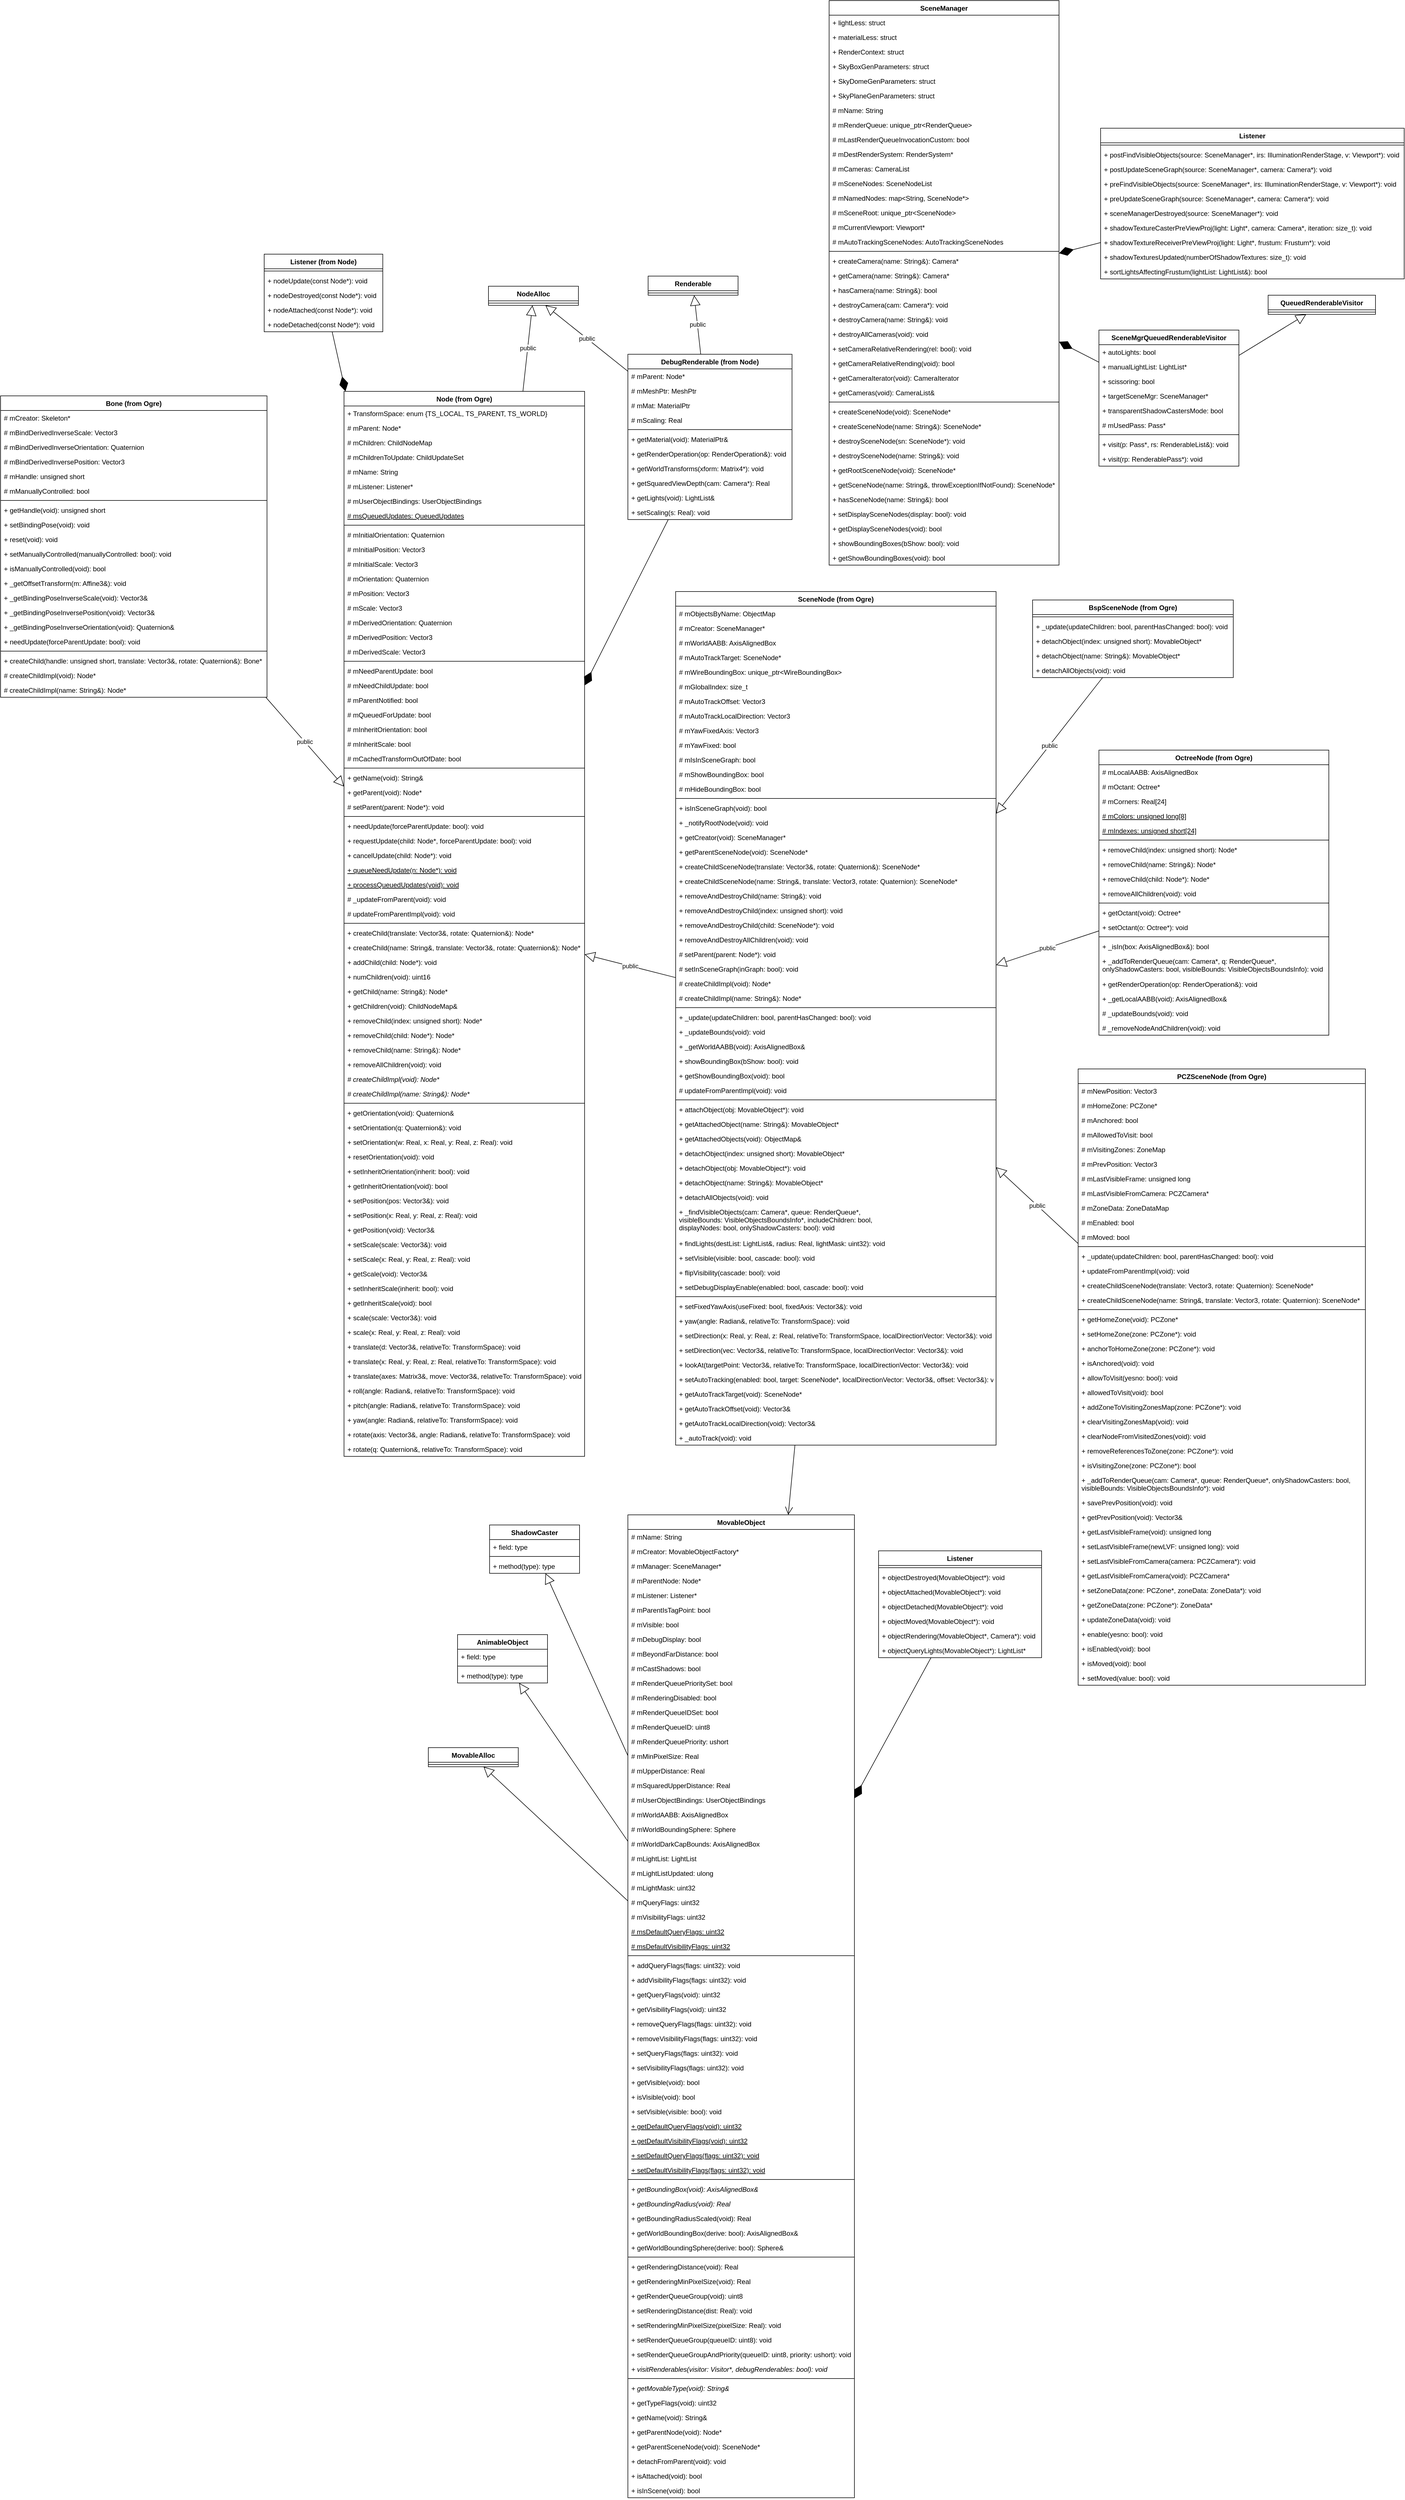 <mxfile version="14.4.3" type="device"><diagram id="5eKnMEyydeQ00y9IZ-2Y" name="Page-1"><mxGraphModel dx="1838" dy="1407" grid="0" gridSize="10" guides="1" tooltips="1" connect="1" arrows="1" fold="1" page="0" pageScale="1" pageWidth="827" pageHeight="1169" math="0" shadow="0"><root><mxCell id="0"/><mxCell id="1" parent="0"/><mxCell id="BJjKUzOjpABut-2lQC8Q-1" value="Node (from Ogre)" style="swimlane;fontStyle=1;align=center;verticalAlign=top;childLayout=stackLayout;horizontal=1;startSize=26;horizontalStack=0;resizeParent=1;resizeParentMax=0;resizeLast=0;collapsible=1;marginBottom=0;rounded=0;shadow=0;sketch=0;glass=0;swimlaneLine=1;swimlaneFillColor=none;labelBackgroundColor=none;" parent="1" vertex="1"><mxGeometry x="74" y="77" width="428" height="1894" as="geometry"/></mxCell><mxCell id="BJjKUzOjpABut-2lQC8Q-2" value="+ TransformSpace: enum {TS_LOCAL, TS_PARENT, TS_WORLD}" style="text;strokeColor=none;fillColor=none;align=left;verticalAlign=top;spacingLeft=4;spacingRight=4;overflow=hidden;rotatable=0;points=[[0,0.5],[1,0.5]];portConstraint=eastwest;" parent="BJjKUzOjpABut-2lQC8Q-1" vertex="1"><mxGeometry y="26" width="428" height="26" as="geometry"/></mxCell><mxCell id="BJjKUzOjpABut-2lQC8Q-5" value="# mParent: Node*" style="text;strokeColor=none;fillColor=none;align=left;verticalAlign=top;spacingLeft=4;spacingRight=4;overflow=hidden;rotatable=0;points=[[0,0.5],[1,0.5]];portConstraint=eastwest;rounded=0;shadow=0;glass=0;labelBackgroundColor=none;sketch=0;" parent="BJjKUzOjpABut-2lQC8Q-1" vertex="1"><mxGeometry y="52" width="428" height="26" as="geometry"/></mxCell><mxCell id="BJjKUzOjpABut-2lQC8Q-43" value="# mChildren: ChildNodeMap" style="text;strokeColor=none;fillColor=none;align=left;verticalAlign=top;spacingLeft=4;spacingRight=4;overflow=hidden;rotatable=0;points=[[0,0.5],[1,0.5]];portConstraint=eastwest;rounded=0;shadow=0;glass=0;labelBackgroundColor=none;sketch=0;" parent="BJjKUzOjpABut-2lQC8Q-1" vertex="1"><mxGeometry y="78" width="428" height="26" as="geometry"/></mxCell><mxCell id="BJjKUzOjpABut-2lQC8Q-47" value="# mChildrenToUpdate: ChildUpdateSet" style="text;strokeColor=none;fillColor=none;align=left;verticalAlign=top;spacingLeft=4;spacingRight=4;overflow=hidden;rotatable=0;points=[[0,0.5],[1,0.5]];portConstraint=eastwest;rounded=0;shadow=0;glass=0;labelBackgroundColor=none;sketch=0;" parent="BJjKUzOjpABut-2lQC8Q-1" vertex="1"><mxGeometry y="104" width="428" height="26" as="geometry"/></mxCell><mxCell id="BJjKUzOjpABut-2lQC8Q-48" value="# mName: String" style="text;strokeColor=none;fillColor=none;align=left;verticalAlign=top;spacingLeft=4;spacingRight=4;overflow=hidden;rotatable=0;points=[[0,0.5],[1,0.5]];portConstraint=eastwest;rounded=0;shadow=0;glass=0;labelBackgroundColor=none;sketch=0;" parent="BJjKUzOjpABut-2lQC8Q-1" vertex="1"><mxGeometry y="130" width="428" height="26" as="geometry"/></mxCell><mxCell id="BJjKUzOjpABut-2lQC8Q-56" value="# mListener: Listener*" style="text;strokeColor=none;fillColor=none;align=left;verticalAlign=top;spacingLeft=4;spacingRight=4;overflow=hidden;rotatable=0;points=[[0,0.5],[1,0.5]];portConstraint=eastwest;rounded=0;shadow=0;glass=0;labelBackgroundColor=none;sketch=0;" parent="BJjKUzOjpABut-2lQC8Q-1" vertex="1"><mxGeometry y="156" width="428" height="26" as="geometry"/></mxCell><mxCell id="BJjKUzOjpABut-2lQC8Q-60" value="# mUserObjectBindings: UserObjectBindings" style="text;strokeColor=none;fillColor=none;align=left;verticalAlign=top;spacingLeft=4;spacingRight=4;overflow=hidden;rotatable=0;points=[[0,0.5],[1,0.5]];portConstraint=eastwest;rounded=0;shadow=0;glass=0;labelBackgroundColor=none;sketch=0;" parent="BJjKUzOjpABut-2lQC8Q-1" vertex="1"><mxGeometry y="182" width="428" height="26" as="geometry"/></mxCell><mxCell id="BJjKUzOjpABut-2lQC8Q-61" value="# msQueuedUpdates: QueuedUpdates" style="text;strokeColor=none;fillColor=none;align=left;verticalAlign=top;spacingLeft=4;spacingRight=4;overflow=hidden;rotatable=0;points=[[0,0.5],[1,0.5]];portConstraint=eastwest;rounded=0;shadow=0;glass=0;labelBackgroundColor=none;sketch=0;fontStyle=4" parent="BJjKUzOjpABut-2lQC8Q-1" vertex="1"><mxGeometry y="208" width="428" height="26" as="geometry"/></mxCell><mxCell id="BJjKUzOjpABut-2lQC8Q-50" value="" style="line;strokeWidth=1;fillColor=none;align=left;verticalAlign=middle;spacingTop=-1;spacingLeft=3;spacingRight=3;rotatable=0;labelPosition=right;points=[];portConstraint=eastwest;rounded=0;shadow=0;glass=0;labelBackgroundColor=none;sketch=0;" parent="BJjKUzOjpABut-2lQC8Q-1" vertex="1"><mxGeometry y="234" width="428" height="8" as="geometry"/></mxCell><mxCell id="BJjKUzOjpABut-2lQC8Q-53" value="# mInitialOrientation: Quaternion" style="text;strokeColor=none;fillColor=none;align=left;verticalAlign=top;spacingLeft=4;spacingRight=4;overflow=hidden;rotatable=0;points=[[0,0.5],[1,0.5]];portConstraint=eastwest;rounded=0;shadow=0;glass=0;labelBackgroundColor=none;sketch=0;" parent="BJjKUzOjpABut-2lQC8Q-1" vertex="1"><mxGeometry y="242" width="428" height="26" as="geometry"/></mxCell><mxCell id="BJjKUzOjpABut-2lQC8Q-54" value="# mInitialPosition: Vector3" style="text;strokeColor=none;fillColor=none;align=left;verticalAlign=top;spacingLeft=4;spacingRight=4;overflow=hidden;rotatable=0;points=[[0,0.5],[1,0.5]];portConstraint=eastwest;rounded=0;shadow=0;glass=0;labelBackgroundColor=none;sketch=0;" parent="BJjKUzOjpABut-2lQC8Q-1" vertex="1"><mxGeometry y="268" width="428" height="26" as="geometry"/></mxCell><mxCell id="BJjKUzOjpABut-2lQC8Q-55" value="# mInitialScale: Vector3" style="text;strokeColor=none;fillColor=none;align=left;verticalAlign=top;spacingLeft=4;spacingRight=4;overflow=hidden;rotatable=0;points=[[0,0.5],[1,0.5]];portConstraint=eastwest;rounded=0;shadow=0;glass=0;labelBackgroundColor=none;sketch=0;" parent="BJjKUzOjpABut-2lQC8Q-1" vertex="1"><mxGeometry y="294" width="428" height="26" as="geometry"/></mxCell><mxCell id="BJjKUzOjpABut-2lQC8Q-49" value="# mOrientation: Quaternion" style="text;strokeColor=none;fillColor=none;align=left;verticalAlign=top;spacingLeft=4;spacingRight=4;overflow=hidden;rotatable=0;points=[[0,0.5],[1,0.5]];portConstraint=eastwest;rounded=0;shadow=0;glass=0;labelBackgroundColor=none;sketch=0;" parent="BJjKUzOjpABut-2lQC8Q-1" vertex="1"><mxGeometry y="320" width="428" height="26" as="geometry"/></mxCell><mxCell id="BJjKUzOjpABut-2lQC8Q-51" value="# mPosition: Vector3" style="text;strokeColor=none;fillColor=none;align=left;verticalAlign=top;spacingLeft=4;spacingRight=4;overflow=hidden;rotatable=0;points=[[0,0.5],[1,0.5]];portConstraint=eastwest;rounded=0;shadow=0;glass=0;labelBackgroundColor=none;sketch=0;" parent="BJjKUzOjpABut-2lQC8Q-1" vertex="1"><mxGeometry y="346" width="428" height="26" as="geometry"/></mxCell><mxCell id="BJjKUzOjpABut-2lQC8Q-52" value="# mScale: Vector3" style="text;strokeColor=none;fillColor=none;align=left;verticalAlign=top;spacingLeft=4;spacingRight=4;overflow=hidden;rotatable=0;points=[[0,0.5],[1,0.5]];portConstraint=eastwest;rounded=0;shadow=0;glass=0;labelBackgroundColor=none;sketch=0;" parent="BJjKUzOjpABut-2lQC8Q-1" vertex="1"><mxGeometry y="372" width="428" height="26" as="geometry"/></mxCell><mxCell id="BJjKUzOjpABut-2lQC8Q-57" value="# mDerivedOrientation: Quaternion" style="text;strokeColor=none;fillColor=none;align=left;verticalAlign=top;spacingLeft=4;spacingRight=4;overflow=hidden;rotatable=0;points=[[0,0.5],[1,0.5]];portConstraint=eastwest;rounded=0;shadow=0;glass=0;labelBackgroundColor=none;sketch=0;" parent="BJjKUzOjpABut-2lQC8Q-1" vertex="1"><mxGeometry y="398" width="428" height="26" as="geometry"/></mxCell><mxCell id="BJjKUzOjpABut-2lQC8Q-58" value="# mDerivedPosition: Vector3" style="text;strokeColor=none;fillColor=none;align=left;verticalAlign=top;spacingLeft=4;spacingRight=4;overflow=hidden;rotatable=0;points=[[0,0.5],[1,0.5]];portConstraint=eastwest;rounded=0;shadow=0;glass=0;labelBackgroundColor=none;sketch=0;" parent="BJjKUzOjpABut-2lQC8Q-1" vertex="1"><mxGeometry y="424" width="428" height="26" as="geometry"/></mxCell><mxCell id="BJjKUzOjpABut-2lQC8Q-59" value="# mDerivedScale: Vector3" style="text;strokeColor=none;fillColor=none;align=left;verticalAlign=top;spacingLeft=4;spacingRight=4;overflow=hidden;rotatable=0;points=[[0,0.5],[1,0.5]];portConstraint=eastwest;rounded=0;shadow=0;glass=0;labelBackgroundColor=none;sketch=0;" parent="BJjKUzOjpABut-2lQC8Q-1" vertex="1"><mxGeometry y="450" width="428" height="26" as="geometry"/></mxCell><mxCell id="BJjKUzOjpABut-2lQC8Q-63" value="" style="line;strokeWidth=1;fillColor=none;align=left;verticalAlign=middle;spacingTop=-1;spacingLeft=3;spacingRight=3;rotatable=0;labelPosition=right;points=[];portConstraint=eastwest;rounded=0;shadow=0;glass=0;labelBackgroundColor=none;sketch=0;" parent="BJjKUzOjpABut-2lQC8Q-1" vertex="1"><mxGeometry y="476" width="428" height="8" as="geometry"/></mxCell><mxCell id="BJjKUzOjpABut-2lQC8Q-62" value="# mNeedParentUpdate: bool" style="text;strokeColor=none;fillColor=none;align=left;verticalAlign=top;spacingLeft=4;spacingRight=4;overflow=hidden;rotatable=0;points=[[0,0.5],[1,0.5]];portConstraint=eastwest;rounded=0;shadow=0;glass=0;labelBackgroundColor=none;sketch=0;" parent="BJjKUzOjpABut-2lQC8Q-1" vertex="1"><mxGeometry y="484" width="428" height="26" as="geometry"/></mxCell><mxCell id="BJjKUzOjpABut-2lQC8Q-64" value="# mNeedChildUpdate: bool" style="text;strokeColor=none;fillColor=none;align=left;verticalAlign=top;spacingLeft=4;spacingRight=4;overflow=hidden;rotatable=0;points=[[0,0.5],[1,0.5]];portConstraint=eastwest;rounded=0;shadow=0;glass=0;labelBackgroundColor=none;sketch=0;" parent="BJjKUzOjpABut-2lQC8Q-1" vertex="1"><mxGeometry y="510" width="428" height="26" as="geometry"/></mxCell><mxCell id="BJjKUzOjpABut-2lQC8Q-65" value="# mParentNotified: bool" style="text;strokeColor=none;fillColor=none;align=left;verticalAlign=top;spacingLeft=4;spacingRight=4;overflow=hidden;rotatable=0;points=[[0,0.5],[1,0.5]];portConstraint=eastwest;rounded=0;shadow=0;glass=0;labelBackgroundColor=none;sketch=0;" parent="BJjKUzOjpABut-2lQC8Q-1" vertex="1"><mxGeometry y="536" width="428" height="26" as="geometry"/></mxCell><mxCell id="BJjKUzOjpABut-2lQC8Q-66" value="# mQueuedForUpdate: bool" style="text;strokeColor=none;fillColor=none;align=left;verticalAlign=top;spacingLeft=4;spacingRight=4;overflow=hidden;rotatable=0;points=[[0,0.5],[1,0.5]];portConstraint=eastwest;rounded=0;shadow=0;glass=0;labelBackgroundColor=none;sketch=0;" parent="BJjKUzOjpABut-2lQC8Q-1" vertex="1"><mxGeometry y="562" width="428" height="26" as="geometry"/></mxCell><mxCell id="BJjKUzOjpABut-2lQC8Q-67" value="# mInheritOrientation: bool" style="text;strokeColor=none;fillColor=none;align=left;verticalAlign=top;spacingLeft=4;spacingRight=4;overflow=hidden;rotatable=0;points=[[0,0.5],[1,0.5]];portConstraint=eastwest;rounded=0;shadow=0;glass=0;labelBackgroundColor=none;sketch=0;" parent="BJjKUzOjpABut-2lQC8Q-1" vertex="1"><mxGeometry y="588" width="428" height="26" as="geometry"/></mxCell><mxCell id="BJjKUzOjpABut-2lQC8Q-68" value="# mInheritScale: bool" style="text;strokeColor=none;fillColor=none;align=left;verticalAlign=top;spacingLeft=4;spacingRight=4;overflow=hidden;rotatable=0;points=[[0,0.5],[1,0.5]];portConstraint=eastwest;rounded=0;shadow=0;glass=0;labelBackgroundColor=none;sketch=0;" parent="BJjKUzOjpABut-2lQC8Q-1" vertex="1"><mxGeometry y="614" width="428" height="26" as="geometry"/></mxCell><mxCell id="BJjKUzOjpABut-2lQC8Q-69" value="# mCachedTransformOutOfDate: bool" style="text;strokeColor=none;fillColor=none;align=left;verticalAlign=top;spacingLeft=4;spacingRight=4;overflow=hidden;rotatable=0;points=[[0,0.5],[1,0.5]];portConstraint=eastwest;rounded=0;shadow=0;glass=0;labelBackgroundColor=none;sketch=0;" parent="BJjKUzOjpABut-2lQC8Q-1" vertex="1"><mxGeometry y="640" width="428" height="26" as="geometry"/></mxCell><mxCell id="BJjKUzOjpABut-2lQC8Q-3" value="" style="line;strokeWidth=1;fillColor=none;align=left;verticalAlign=middle;spacingTop=-1;spacingLeft=3;spacingRight=3;rotatable=0;labelPosition=right;points=[];portConstraint=eastwest;" parent="BJjKUzOjpABut-2lQC8Q-1" vertex="1"><mxGeometry y="666" width="428" height="8" as="geometry"/></mxCell><mxCell id="BJjKUzOjpABut-2lQC8Q-4" value="+ getName(void): String&amp;" style="text;strokeColor=none;fillColor=none;align=left;verticalAlign=top;spacingLeft=4;spacingRight=4;overflow=hidden;rotatable=0;points=[[0,0.5],[1,0.5]];portConstraint=eastwest;" parent="BJjKUzOjpABut-2lQC8Q-1" vertex="1"><mxGeometry y="674" width="428" height="26" as="geometry"/></mxCell><mxCell id="BJjKUzOjpABut-2lQC8Q-70" value="+ getParent(void): Node*" style="text;strokeColor=none;fillColor=none;align=left;verticalAlign=top;spacingLeft=4;spacingRight=4;overflow=hidden;rotatable=0;points=[[0,0.5],[1,0.5]];portConstraint=eastwest;rounded=0;shadow=0;glass=0;labelBackgroundColor=none;sketch=0;" parent="BJjKUzOjpABut-2lQC8Q-1" vertex="1"><mxGeometry y="700" width="428" height="26" as="geometry"/></mxCell><mxCell id="BJjKUzOjpABut-2lQC8Q-110" value="# setParent(parent: Node*): void" style="text;strokeColor=none;fillColor=none;align=left;verticalAlign=top;spacingLeft=4;spacingRight=4;overflow=hidden;rotatable=0;points=[[0,0.5],[1,0.5]];portConstraint=eastwest;rounded=0;shadow=0;glass=0;labelBackgroundColor=none;sketch=0;" parent="BJjKUzOjpABut-2lQC8Q-1" vertex="1"><mxGeometry y="726" width="428" height="26" as="geometry"/></mxCell><mxCell id="BJjKUzOjpABut-2lQC8Q-77" value="" style="line;strokeWidth=1;fillColor=none;align=left;verticalAlign=middle;spacingTop=-1;spacingLeft=3;spacingRight=3;rotatable=0;labelPosition=right;points=[];portConstraint=eastwest;rounded=0;shadow=0;glass=0;labelBackgroundColor=none;sketch=0;" parent="BJjKUzOjpABut-2lQC8Q-1" vertex="1"><mxGeometry y="752" width="428" height="8" as="geometry"/></mxCell><mxCell id="BJjKUzOjpABut-2lQC8Q-71" value="+ needUpdate(forceParentUpdate: bool): void" style="text;strokeColor=none;fillColor=none;align=left;verticalAlign=top;spacingLeft=4;spacingRight=4;overflow=hidden;rotatable=0;points=[[0,0.5],[1,0.5]];portConstraint=eastwest;rounded=0;shadow=0;glass=0;labelBackgroundColor=none;sketch=0;" parent="BJjKUzOjpABut-2lQC8Q-1" vertex="1"><mxGeometry y="760" width="428" height="26" as="geometry"/></mxCell><mxCell id="BJjKUzOjpABut-2lQC8Q-72" value="+ requestUpdate(child: Node*, forceParentUpdate: bool): void" style="text;strokeColor=none;fillColor=none;align=left;verticalAlign=top;spacingLeft=4;spacingRight=4;overflow=hidden;rotatable=0;points=[[0,0.5],[1,0.5]];portConstraint=eastwest;rounded=0;shadow=0;glass=0;labelBackgroundColor=none;sketch=0;" parent="BJjKUzOjpABut-2lQC8Q-1" vertex="1"><mxGeometry y="786" width="428" height="26" as="geometry"/></mxCell><mxCell id="BJjKUzOjpABut-2lQC8Q-73" value="+ cancelUpdate(child: Node*): void" style="text;strokeColor=none;fillColor=none;align=left;verticalAlign=top;spacingLeft=4;spacingRight=4;overflow=hidden;rotatable=0;points=[[0,0.5],[1,0.5]];portConstraint=eastwest;rounded=0;shadow=0;glass=0;labelBackgroundColor=none;sketch=0;" parent="BJjKUzOjpABut-2lQC8Q-1" vertex="1"><mxGeometry y="812" width="428" height="26" as="geometry"/></mxCell><mxCell id="BJjKUzOjpABut-2lQC8Q-75" value="+ queueNeedUpdate(n: Node*): void" style="text;strokeColor=none;fillColor=none;align=left;verticalAlign=top;spacingLeft=4;spacingRight=4;overflow=hidden;rotatable=0;points=[[0,0.5],[1,0.5]];portConstraint=eastwest;rounded=0;shadow=0;glass=0;labelBackgroundColor=none;sketch=0;fontStyle=4" parent="BJjKUzOjpABut-2lQC8Q-1" vertex="1"><mxGeometry y="838" width="428" height="26" as="geometry"/></mxCell><mxCell id="BJjKUzOjpABut-2lQC8Q-76" value="+ processQueuedUpdates(void): void" style="text;strokeColor=none;fillColor=none;align=left;verticalAlign=top;spacingLeft=4;spacingRight=4;overflow=hidden;rotatable=0;points=[[0,0.5],[1,0.5]];portConstraint=eastwest;rounded=0;shadow=0;glass=0;labelBackgroundColor=none;sketch=0;fontStyle=4" parent="BJjKUzOjpABut-2lQC8Q-1" vertex="1"><mxGeometry y="864" width="428" height="26" as="geometry"/></mxCell><mxCell id="BJjKUzOjpABut-2lQC8Q-78" value="# _updateFromParent(void): void" style="text;strokeColor=none;fillColor=none;align=left;verticalAlign=top;spacingLeft=4;spacingRight=4;overflow=hidden;rotatable=0;points=[[0,0.5],[1,0.5]];portConstraint=eastwest;rounded=0;shadow=0;glass=0;labelBackgroundColor=none;sketch=0;" parent="BJjKUzOjpABut-2lQC8Q-1" vertex="1"><mxGeometry y="890" width="428" height="26" as="geometry"/></mxCell><mxCell id="BJjKUzOjpABut-2lQC8Q-79" value="# updateFromParentImpl(void): void" style="text;strokeColor=none;fillColor=none;align=left;verticalAlign=top;spacingLeft=4;spacingRight=4;overflow=hidden;rotatable=0;points=[[0,0.5],[1,0.5]];portConstraint=eastwest;rounded=0;shadow=0;glass=0;labelBackgroundColor=none;sketch=0;" parent="BJjKUzOjpABut-2lQC8Q-1" vertex="1"><mxGeometry y="916" width="428" height="26" as="geometry"/></mxCell><mxCell id="BJjKUzOjpABut-2lQC8Q-80" value="" style="line;strokeWidth=1;fillColor=none;align=left;verticalAlign=middle;spacingTop=-1;spacingLeft=3;spacingRight=3;rotatable=0;labelPosition=right;points=[];portConstraint=eastwest;rounded=0;shadow=0;glass=0;labelBackgroundColor=none;sketch=0;" parent="BJjKUzOjpABut-2lQC8Q-1" vertex="1"><mxGeometry y="942" width="428" height="8" as="geometry"/></mxCell><mxCell id="BJjKUzOjpABut-2lQC8Q-81" value="+ createChild(translate: Vector3&amp;, rotate: Quaternion&amp;): Node*" style="text;strokeColor=none;fillColor=none;align=left;verticalAlign=top;spacingLeft=4;spacingRight=4;overflow=hidden;rotatable=0;points=[[0,0.5],[1,0.5]];portConstraint=eastwest;rounded=0;shadow=0;glass=0;labelBackgroundColor=none;sketch=0;" parent="BJjKUzOjpABut-2lQC8Q-1" vertex="1"><mxGeometry y="950" width="428" height="26" as="geometry"/></mxCell><mxCell id="BJjKUzOjpABut-2lQC8Q-82" value="+ createChild(name: String&amp;, translate: Vector3&amp;, rotate: Quaternion&amp;): Node*" style="text;strokeColor=none;fillColor=none;align=left;verticalAlign=top;spacingLeft=4;spacingRight=4;overflow=hidden;rotatable=0;points=[[0,0.5],[1,0.5]];portConstraint=eastwest;rounded=0;shadow=0;glass=0;labelBackgroundColor=none;sketch=0;" parent="BJjKUzOjpABut-2lQC8Q-1" vertex="1"><mxGeometry y="976" width="428" height="26" as="geometry"/></mxCell><mxCell id="BJjKUzOjpABut-2lQC8Q-83" value="+ addChild(child: Node*): void" style="text;strokeColor=none;fillColor=none;align=left;verticalAlign=top;spacingLeft=4;spacingRight=4;overflow=hidden;rotatable=0;points=[[0,0.5],[1,0.5]];portConstraint=eastwest;rounded=0;shadow=0;glass=0;labelBackgroundColor=none;sketch=0;" parent="BJjKUzOjpABut-2lQC8Q-1" vertex="1"><mxGeometry y="1002" width="428" height="26" as="geometry"/></mxCell><mxCell id="BJjKUzOjpABut-2lQC8Q-84" value="+ numChildren(void): uint16" style="text;strokeColor=none;fillColor=none;align=left;verticalAlign=top;spacingLeft=4;spacingRight=4;overflow=hidden;rotatable=0;points=[[0,0.5],[1,0.5]];portConstraint=eastwest;rounded=0;shadow=0;glass=0;labelBackgroundColor=none;sketch=0;" parent="BJjKUzOjpABut-2lQC8Q-1" vertex="1"><mxGeometry y="1028" width="428" height="26" as="geometry"/></mxCell><mxCell id="BJjKUzOjpABut-2lQC8Q-85" value="+ getChild(name: String&amp;): Node*" style="text;strokeColor=none;fillColor=none;align=left;verticalAlign=top;spacingLeft=4;spacingRight=4;overflow=hidden;rotatable=0;points=[[0,0.5],[1,0.5]];portConstraint=eastwest;rounded=0;shadow=0;glass=0;labelBackgroundColor=none;sketch=0;" parent="BJjKUzOjpABut-2lQC8Q-1" vertex="1"><mxGeometry y="1054" width="428" height="26" as="geometry"/></mxCell><mxCell id="BJjKUzOjpABut-2lQC8Q-86" value="+ getChildren(void): ChildNodeMap&amp;" style="text;strokeColor=none;fillColor=none;align=left;verticalAlign=top;spacingLeft=4;spacingRight=4;overflow=hidden;rotatable=0;points=[[0,0.5],[1,0.5]];portConstraint=eastwest;rounded=0;shadow=0;glass=0;labelBackgroundColor=none;sketch=0;" parent="BJjKUzOjpABut-2lQC8Q-1" vertex="1"><mxGeometry y="1080" width="428" height="26" as="geometry"/></mxCell><mxCell id="BJjKUzOjpABut-2lQC8Q-87" value="+ removeChild(index: unsigned short): Node*" style="text;strokeColor=none;fillColor=none;align=left;verticalAlign=top;spacingLeft=4;spacingRight=4;overflow=hidden;rotatable=0;points=[[0,0.5],[1,0.5]];portConstraint=eastwest;rounded=0;shadow=0;glass=0;labelBackgroundColor=none;sketch=0;" parent="BJjKUzOjpABut-2lQC8Q-1" vertex="1"><mxGeometry y="1106" width="428" height="26" as="geometry"/></mxCell><mxCell id="BJjKUzOjpABut-2lQC8Q-88" value="+ removeChild(child: Node*): Node*" style="text;strokeColor=none;fillColor=none;align=left;verticalAlign=top;spacingLeft=4;spacingRight=4;overflow=hidden;rotatable=0;points=[[0,0.5],[1,0.5]];portConstraint=eastwest;rounded=0;shadow=0;glass=0;labelBackgroundColor=none;sketch=0;" parent="BJjKUzOjpABut-2lQC8Q-1" vertex="1"><mxGeometry y="1132" width="428" height="26" as="geometry"/></mxCell><mxCell id="BJjKUzOjpABut-2lQC8Q-89" value="+ removeChild(name: String&amp;): Node*" style="text;strokeColor=none;fillColor=none;align=left;verticalAlign=top;spacingLeft=4;spacingRight=4;overflow=hidden;rotatable=0;points=[[0,0.5],[1,0.5]];portConstraint=eastwest;rounded=0;shadow=0;glass=0;labelBackgroundColor=none;sketch=0;" parent="BJjKUzOjpABut-2lQC8Q-1" vertex="1"><mxGeometry y="1158" width="428" height="26" as="geometry"/></mxCell><mxCell id="BJjKUzOjpABut-2lQC8Q-90" value="+ removeAllChildren(void): void" style="text;strokeColor=none;fillColor=none;align=left;verticalAlign=top;spacingLeft=4;spacingRight=4;overflow=hidden;rotatable=0;points=[[0,0.5],[1,0.5]];portConstraint=eastwest;rounded=0;shadow=0;glass=0;labelBackgroundColor=none;sketch=0;" parent="BJjKUzOjpABut-2lQC8Q-1" vertex="1"><mxGeometry y="1184" width="428" height="26" as="geometry"/></mxCell><mxCell id="BJjKUzOjpABut-2lQC8Q-91" value="# createChildImpl(void): Node*" style="text;strokeColor=none;fillColor=none;align=left;verticalAlign=top;spacingLeft=4;spacingRight=4;overflow=hidden;rotatable=0;points=[[0,0.5],[1,0.5]];portConstraint=eastwest;rounded=0;shadow=0;glass=0;labelBackgroundColor=none;sketch=0;fontStyle=2" parent="BJjKUzOjpABut-2lQC8Q-1" vertex="1"><mxGeometry y="1210" width="428" height="26" as="geometry"/></mxCell><mxCell id="BJjKUzOjpABut-2lQC8Q-92" value="# createChildImpl(name: String&amp;): Node*" style="text;strokeColor=none;fillColor=none;align=left;verticalAlign=top;spacingLeft=4;spacingRight=4;overflow=hidden;rotatable=0;points=[[0,0.5],[1,0.5]];portConstraint=eastwest;rounded=0;shadow=0;glass=0;labelBackgroundColor=none;sketch=0;fontStyle=2" parent="BJjKUzOjpABut-2lQC8Q-1" vertex="1"><mxGeometry y="1236" width="428" height="26" as="geometry"/></mxCell><mxCell id="BJjKUzOjpABut-2lQC8Q-162" value="" style="line;strokeWidth=1;fillColor=none;align=left;verticalAlign=middle;spacingTop=-1;spacingLeft=3;spacingRight=3;rotatable=0;labelPosition=right;points=[];portConstraint=eastwest;rounded=0;shadow=0;glass=0;labelBackgroundColor=none;sketch=0;" parent="BJjKUzOjpABut-2lQC8Q-1" vertex="1"><mxGeometry y="1262" width="428" height="8" as="geometry"/></mxCell><mxCell id="BJjKUzOjpABut-2lQC8Q-163" value="+ getOrientation(void): Quaternion&amp;" style="text;strokeColor=none;fillColor=none;align=left;verticalAlign=top;spacingLeft=4;spacingRight=4;overflow=hidden;rotatable=0;points=[[0,0.5],[1,0.5]];portConstraint=eastwest;rounded=0;shadow=0;glass=0;labelBackgroundColor=none;sketch=0;" parent="BJjKUzOjpABut-2lQC8Q-1" vertex="1"><mxGeometry y="1270" width="428" height="26" as="geometry"/></mxCell><mxCell id="BJjKUzOjpABut-2lQC8Q-164" value="+ setOrientation(q: Quaternion&amp;): void" style="text;strokeColor=none;fillColor=none;align=left;verticalAlign=top;spacingLeft=4;spacingRight=4;overflow=hidden;rotatable=0;points=[[0,0.5],[1,0.5]];portConstraint=eastwest;rounded=0;shadow=0;glass=0;labelBackgroundColor=none;sketch=0;" parent="BJjKUzOjpABut-2lQC8Q-1" vertex="1"><mxGeometry y="1296" width="428" height="26" as="geometry"/></mxCell><mxCell id="BJjKUzOjpABut-2lQC8Q-165" value="+ setOrientation(w: Real, x: Real, y: Real, z: Real): void" style="text;strokeColor=none;fillColor=none;align=left;verticalAlign=top;spacingLeft=4;spacingRight=4;overflow=hidden;rotatable=0;points=[[0,0.5],[1,0.5]];portConstraint=eastwest;rounded=0;shadow=0;glass=0;labelBackgroundColor=none;sketch=0;" parent="BJjKUzOjpABut-2lQC8Q-1" vertex="1"><mxGeometry y="1322" width="428" height="26" as="geometry"/></mxCell><mxCell id="BJjKUzOjpABut-2lQC8Q-166" value="+ resetOrientation(void): void" style="text;strokeColor=none;fillColor=none;align=left;verticalAlign=top;spacingLeft=4;spacingRight=4;overflow=hidden;rotatable=0;points=[[0,0.5],[1,0.5]];portConstraint=eastwest;rounded=0;shadow=0;glass=0;labelBackgroundColor=none;sketch=0;" parent="BJjKUzOjpABut-2lQC8Q-1" vertex="1"><mxGeometry y="1348" width="428" height="26" as="geometry"/></mxCell><mxCell id="BJjKUzOjpABut-2lQC8Q-167" value="+ setInheritOrientation(inherit: bool): void" style="text;strokeColor=none;fillColor=none;align=left;verticalAlign=top;spacingLeft=4;spacingRight=4;overflow=hidden;rotatable=0;points=[[0,0.5],[1,0.5]];portConstraint=eastwest;rounded=0;shadow=0;glass=0;labelBackgroundColor=none;sketch=0;" parent="BJjKUzOjpABut-2lQC8Q-1" vertex="1"><mxGeometry y="1374" width="428" height="26" as="geometry"/></mxCell><mxCell id="BJjKUzOjpABut-2lQC8Q-168" value="+ getInheritOrientation(void): bool" style="text;strokeColor=none;fillColor=none;align=left;verticalAlign=top;spacingLeft=4;spacingRight=4;overflow=hidden;rotatable=0;points=[[0,0.5],[1,0.5]];portConstraint=eastwest;rounded=0;shadow=0;glass=0;labelBackgroundColor=none;sketch=0;" parent="BJjKUzOjpABut-2lQC8Q-1" vertex="1"><mxGeometry y="1400" width="428" height="26" as="geometry"/></mxCell><mxCell id="BJjKUzOjpABut-2lQC8Q-169" value="+ setPosition(pos: Vector3&amp;): void" style="text;strokeColor=none;fillColor=none;align=left;verticalAlign=top;spacingLeft=4;spacingRight=4;overflow=hidden;rotatable=0;points=[[0,0.5],[1,0.5]];portConstraint=eastwest;rounded=0;shadow=0;glass=0;labelBackgroundColor=none;sketch=0;" parent="BJjKUzOjpABut-2lQC8Q-1" vertex="1"><mxGeometry y="1426" width="428" height="26" as="geometry"/></mxCell><mxCell id="BJjKUzOjpABut-2lQC8Q-170" value="+ setPosition(x: Real, y: Real, z: Real): void" style="text;strokeColor=none;fillColor=none;align=left;verticalAlign=top;spacingLeft=4;spacingRight=4;overflow=hidden;rotatable=0;points=[[0,0.5],[1,0.5]];portConstraint=eastwest;rounded=0;shadow=0;glass=0;labelBackgroundColor=none;sketch=0;" parent="BJjKUzOjpABut-2lQC8Q-1" vertex="1"><mxGeometry y="1452" width="428" height="26" as="geometry"/></mxCell><mxCell id="BJjKUzOjpABut-2lQC8Q-171" value="+ getPosition(void): Vector3&amp;" style="text;strokeColor=none;fillColor=none;align=left;verticalAlign=top;spacingLeft=4;spacingRight=4;overflow=hidden;rotatable=0;points=[[0,0.5],[1,0.5]];portConstraint=eastwest;rounded=0;shadow=0;glass=0;labelBackgroundColor=none;sketch=0;" parent="BJjKUzOjpABut-2lQC8Q-1" vertex="1"><mxGeometry y="1478" width="428" height="26" as="geometry"/></mxCell><mxCell id="BJjKUzOjpABut-2lQC8Q-172" value="+ setScale(scale: Vector3&amp;): void" style="text;strokeColor=none;fillColor=none;align=left;verticalAlign=top;spacingLeft=4;spacingRight=4;overflow=hidden;rotatable=0;points=[[0,0.5],[1,0.5]];portConstraint=eastwest;rounded=0;shadow=0;glass=0;labelBackgroundColor=none;sketch=0;" parent="BJjKUzOjpABut-2lQC8Q-1" vertex="1"><mxGeometry y="1504" width="428" height="26" as="geometry"/></mxCell><mxCell id="BJjKUzOjpABut-2lQC8Q-173" value="+ setScale(x: Real, y: Real, z: Real): void" style="text;strokeColor=none;fillColor=none;align=left;verticalAlign=top;spacingLeft=4;spacingRight=4;overflow=hidden;rotatable=0;points=[[0,0.5],[1,0.5]];portConstraint=eastwest;rounded=0;shadow=0;glass=0;labelBackgroundColor=none;sketch=0;" parent="BJjKUzOjpABut-2lQC8Q-1" vertex="1"><mxGeometry y="1530" width="428" height="26" as="geometry"/></mxCell><mxCell id="BJjKUzOjpABut-2lQC8Q-174" value="+ getScale(void): Vector3&amp;" style="text;strokeColor=none;fillColor=none;align=left;verticalAlign=top;spacingLeft=4;spacingRight=4;overflow=hidden;rotatable=0;points=[[0,0.5],[1,0.5]];portConstraint=eastwest;rounded=0;shadow=0;glass=0;labelBackgroundColor=none;sketch=0;" parent="BJjKUzOjpABut-2lQC8Q-1" vertex="1"><mxGeometry y="1556" width="428" height="26" as="geometry"/></mxCell><mxCell id="BJjKUzOjpABut-2lQC8Q-175" value="+ setInheritScale(inherit: bool): void" style="text;strokeColor=none;fillColor=none;align=left;verticalAlign=top;spacingLeft=4;spacingRight=4;overflow=hidden;rotatable=0;points=[[0,0.5],[1,0.5]];portConstraint=eastwest;rounded=0;shadow=0;glass=0;labelBackgroundColor=none;sketch=0;" parent="BJjKUzOjpABut-2lQC8Q-1" vertex="1"><mxGeometry y="1582" width="428" height="26" as="geometry"/></mxCell><mxCell id="BJjKUzOjpABut-2lQC8Q-176" value="+ getInheritScale(void): bool" style="text;strokeColor=none;fillColor=none;align=left;verticalAlign=top;spacingLeft=4;spacingRight=4;overflow=hidden;rotatable=0;points=[[0,0.5],[1,0.5]];portConstraint=eastwest;rounded=0;shadow=0;glass=0;labelBackgroundColor=none;sketch=0;" parent="BJjKUzOjpABut-2lQC8Q-1" vertex="1"><mxGeometry y="1608" width="428" height="26" as="geometry"/></mxCell><mxCell id="BJjKUzOjpABut-2lQC8Q-177" value="+ scale(scale: Vector3&amp;): void" style="text;strokeColor=none;fillColor=none;align=left;verticalAlign=top;spacingLeft=4;spacingRight=4;overflow=hidden;rotatable=0;points=[[0,0.5],[1,0.5]];portConstraint=eastwest;rounded=0;shadow=0;glass=0;labelBackgroundColor=none;sketch=0;" parent="BJjKUzOjpABut-2lQC8Q-1" vertex="1"><mxGeometry y="1634" width="428" height="26" as="geometry"/></mxCell><mxCell id="BJjKUzOjpABut-2lQC8Q-178" value="+ scale(x: Real, y: Real, z: Real): void" style="text;strokeColor=none;fillColor=none;align=left;verticalAlign=top;spacingLeft=4;spacingRight=4;overflow=hidden;rotatable=0;points=[[0,0.5],[1,0.5]];portConstraint=eastwest;rounded=0;shadow=0;glass=0;labelBackgroundColor=none;sketch=0;" parent="BJjKUzOjpABut-2lQC8Q-1" vertex="1"><mxGeometry y="1660" width="428" height="26" as="geometry"/></mxCell><mxCell id="BJjKUzOjpABut-2lQC8Q-179" value="+ translate(d: Vector3&amp;, relativeTo: TransformSpace): void" style="text;strokeColor=none;fillColor=none;align=left;verticalAlign=top;spacingLeft=4;spacingRight=4;overflow=hidden;rotatable=0;points=[[0,0.5],[1,0.5]];portConstraint=eastwest;rounded=0;shadow=0;glass=0;labelBackgroundColor=none;sketch=0;" parent="BJjKUzOjpABut-2lQC8Q-1" vertex="1"><mxGeometry y="1686" width="428" height="26" as="geometry"/></mxCell><mxCell id="BJjKUzOjpABut-2lQC8Q-180" value="+ translate(x: Real, y: Real, z: Real, relativeTo: TransformSpace): void" style="text;strokeColor=none;fillColor=none;align=left;verticalAlign=top;spacingLeft=4;spacingRight=4;overflow=hidden;rotatable=0;points=[[0,0.5],[1,0.5]];portConstraint=eastwest;rounded=0;shadow=0;glass=0;labelBackgroundColor=none;sketch=0;" parent="BJjKUzOjpABut-2lQC8Q-1" vertex="1"><mxGeometry y="1712" width="428" height="26" as="geometry"/></mxCell><mxCell id="BJjKUzOjpABut-2lQC8Q-181" value="+ translate(axes: Matrix3&amp;, move: Vector3&amp;, relativeTo: TransformSpace): void" style="text;strokeColor=none;fillColor=none;align=left;verticalAlign=top;spacingLeft=4;spacingRight=4;overflow=hidden;rotatable=0;points=[[0,0.5],[1,0.5]];portConstraint=eastwest;rounded=0;shadow=0;glass=0;labelBackgroundColor=none;sketch=0;" parent="BJjKUzOjpABut-2lQC8Q-1" vertex="1"><mxGeometry y="1738" width="428" height="26" as="geometry"/></mxCell><mxCell id="BJjKUzOjpABut-2lQC8Q-182" value="+ roll(angle: Radian&amp;, relativeTo: TransformSpace): void" style="text;strokeColor=none;fillColor=none;align=left;verticalAlign=top;spacingLeft=4;spacingRight=4;overflow=hidden;rotatable=0;points=[[0,0.5],[1,0.5]];portConstraint=eastwest;rounded=0;shadow=0;glass=0;labelBackgroundColor=none;sketch=0;" parent="BJjKUzOjpABut-2lQC8Q-1" vertex="1"><mxGeometry y="1764" width="428" height="26" as="geometry"/></mxCell><mxCell id="BJjKUzOjpABut-2lQC8Q-183" value="+ pitch(angle: Radian&amp;, relativeTo: TransformSpace): void" style="text;strokeColor=none;fillColor=none;align=left;verticalAlign=top;spacingLeft=4;spacingRight=4;overflow=hidden;rotatable=0;points=[[0,0.5],[1,0.5]];portConstraint=eastwest;rounded=0;shadow=0;glass=0;labelBackgroundColor=none;sketch=0;" parent="BJjKUzOjpABut-2lQC8Q-1" vertex="1"><mxGeometry y="1790" width="428" height="26" as="geometry"/></mxCell><mxCell id="BJjKUzOjpABut-2lQC8Q-184" value="+ yaw(angle: Radian&amp;, relativeTo: TransformSpace): void" style="text;strokeColor=none;fillColor=none;align=left;verticalAlign=top;spacingLeft=4;spacingRight=4;overflow=hidden;rotatable=0;points=[[0,0.5],[1,0.5]];portConstraint=eastwest;rounded=0;shadow=0;glass=0;labelBackgroundColor=none;sketch=0;" parent="BJjKUzOjpABut-2lQC8Q-1" vertex="1"><mxGeometry y="1816" width="428" height="26" as="geometry"/></mxCell><mxCell id="BJjKUzOjpABut-2lQC8Q-185" value="+ rotate(axis: Vector3&amp;, angle: Radian&amp;, relativeTo: TransformSpace): void" style="text;strokeColor=none;fillColor=none;align=left;verticalAlign=top;spacingLeft=4;spacingRight=4;overflow=hidden;rotatable=0;points=[[0,0.5],[1,0.5]];portConstraint=eastwest;rounded=0;shadow=0;glass=0;labelBackgroundColor=none;sketch=0;" parent="BJjKUzOjpABut-2lQC8Q-1" vertex="1"><mxGeometry y="1842" width="428" height="26" as="geometry"/></mxCell><mxCell id="BJjKUzOjpABut-2lQC8Q-186" value="+ rotate(q: Quaternion&amp;, relativeTo: TransformSpace): void" style="text;strokeColor=none;fillColor=none;align=left;verticalAlign=top;spacingLeft=4;spacingRight=4;overflow=hidden;rotatable=0;points=[[0,0.5],[1,0.5]];portConstraint=eastwest;rounded=0;shadow=0;glass=0;labelBackgroundColor=none;sketch=0;" parent="BJjKUzOjpABut-2lQC8Q-1" vertex="1"><mxGeometry y="1868" width="428" height="26" as="geometry"/></mxCell><mxCell id="BJjKUzOjpABut-2lQC8Q-6" value="Listener (from Node)" style="swimlane;fontStyle=1;align=center;verticalAlign=top;childLayout=stackLayout;horizontal=1;startSize=26;horizontalStack=0;resizeParent=1;resizeParentMax=0;resizeLast=0;collapsible=1;marginBottom=0;rounded=0;shadow=0;glass=0;labelBackgroundColor=none;sketch=0;fillColor=#ffffff;gradientColor=none;" parent="1" vertex="1"><mxGeometry x="-68" y="-167" width="211" height="138" as="geometry"/></mxCell><mxCell id="BJjKUzOjpABut-2lQC8Q-8" value="" style="line;strokeWidth=1;fillColor=none;align=left;verticalAlign=middle;spacingTop=-1;spacingLeft=3;spacingRight=3;rotatable=0;labelPosition=right;points=[];portConstraint=eastwest;" parent="BJjKUzOjpABut-2lQC8Q-6" vertex="1"><mxGeometry y="26" width="211" height="8" as="geometry"/></mxCell><mxCell id="BJjKUzOjpABut-2lQC8Q-11" value="+ nodeUpdate(const Node*): void" style="text;strokeColor=none;fillColor=none;align=left;verticalAlign=top;spacingLeft=4;spacingRight=4;overflow=hidden;rotatable=0;points=[[0,0.5],[1,0.5]];portConstraint=eastwest;rounded=0;shadow=0;glass=0;labelBackgroundColor=none;sketch=0;" parent="BJjKUzOjpABut-2lQC8Q-6" vertex="1"><mxGeometry y="34" width="211" height="26" as="geometry"/></mxCell><mxCell id="BJjKUzOjpABut-2lQC8Q-12" value="+ nodeDestroyed(const Node*): void" style="text;strokeColor=none;fillColor=none;align=left;verticalAlign=top;spacingLeft=4;spacingRight=4;overflow=hidden;rotatable=0;points=[[0,0.5],[1,0.5]];portConstraint=eastwest;rounded=0;shadow=0;glass=0;labelBackgroundColor=none;sketch=0;" parent="BJjKUzOjpABut-2lQC8Q-6" vertex="1"><mxGeometry y="60" width="211" height="26" as="geometry"/></mxCell><mxCell id="BJjKUzOjpABut-2lQC8Q-13" value="+ nodeAttached(const Node*): void" style="text;strokeColor=none;fillColor=none;align=left;verticalAlign=top;spacingLeft=4;spacingRight=4;overflow=hidden;rotatable=0;points=[[0,0.5],[1,0.5]];portConstraint=eastwest;rounded=0;shadow=0;glass=0;labelBackgroundColor=none;sketch=0;" parent="BJjKUzOjpABut-2lQC8Q-6" vertex="1"><mxGeometry y="86" width="211" height="26" as="geometry"/></mxCell><mxCell id="BJjKUzOjpABut-2lQC8Q-14" value="+ nodeDetached(const Node*): void" style="text;strokeColor=none;fillColor=none;align=left;verticalAlign=top;spacingLeft=4;spacingRight=4;overflow=hidden;rotatable=0;points=[[0,0.5],[1,0.5]];portConstraint=eastwest;rounded=0;shadow=0;glass=0;labelBackgroundColor=none;sketch=0;" parent="BJjKUzOjpABut-2lQC8Q-6" vertex="1"><mxGeometry y="112" width="211" height="26" as="geometry"/></mxCell><mxCell id="BJjKUzOjpABut-2lQC8Q-15" value="" style="endArrow=diamondThin;endFill=1;endSize=24;html=1;" parent="1" source="BJjKUzOjpABut-2lQC8Q-6" target="BJjKUzOjpABut-2lQC8Q-1" edge="1"><mxGeometry width="160" relative="1" as="geometry"><mxPoint x="503" y="306" as="sourcePoint"/><mxPoint x="663" y="306" as="targetPoint"/></mxGeometry></mxCell><mxCell id="BJjKUzOjpABut-2lQC8Q-16" value="DebugRenderable (from Node)" style="swimlane;fontStyle=1;align=center;verticalAlign=top;childLayout=stackLayout;horizontal=1;startSize=26;horizontalStack=0;resizeParent=1;resizeParentMax=0;resizeLast=0;collapsible=1;marginBottom=0;rounded=0;shadow=0;glass=0;labelBackgroundColor=none;sketch=0;fillColor=#ffffff;gradientColor=none;" parent="1" vertex="1"><mxGeometry x="579" y="11" width="292" height="294" as="geometry"/></mxCell><mxCell id="BJjKUzOjpABut-2lQC8Q-33" value="# mParent: Node*" style="text;strokeColor=none;fillColor=none;align=left;verticalAlign=top;spacingLeft=4;spacingRight=4;overflow=hidden;rotatable=0;points=[[0,0.5],[1,0.5]];portConstraint=eastwest;rounded=0;shadow=0;glass=0;labelBackgroundColor=none;sketch=0;" parent="BJjKUzOjpABut-2lQC8Q-16" vertex="1"><mxGeometry y="26" width="292" height="26" as="geometry"/></mxCell><mxCell id="BJjKUzOjpABut-2lQC8Q-34" value="# mMeshPtr: MeshPtr" style="text;strokeColor=none;fillColor=none;align=left;verticalAlign=top;spacingLeft=4;spacingRight=4;overflow=hidden;rotatable=0;points=[[0,0.5],[1,0.5]];portConstraint=eastwest;rounded=0;shadow=0;glass=0;labelBackgroundColor=none;sketch=0;" parent="BJjKUzOjpABut-2lQC8Q-16" vertex="1"><mxGeometry y="52" width="292" height="26" as="geometry"/></mxCell><mxCell id="BJjKUzOjpABut-2lQC8Q-35" value="# mMat: MaterialPtr" style="text;strokeColor=none;fillColor=none;align=left;verticalAlign=top;spacingLeft=4;spacingRight=4;overflow=hidden;rotatable=0;points=[[0,0.5],[1,0.5]];portConstraint=eastwest;rounded=0;shadow=0;glass=0;labelBackgroundColor=none;sketch=0;" parent="BJjKUzOjpABut-2lQC8Q-16" vertex="1"><mxGeometry y="78" width="292" height="26" as="geometry"/></mxCell><mxCell id="BJjKUzOjpABut-2lQC8Q-36" value="# mScaling: Real" style="text;strokeColor=none;fillColor=none;align=left;verticalAlign=top;spacingLeft=4;spacingRight=4;overflow=hidden;rotatable=0;points=[[0,0.5],[1,0.5]];portConstraint=eastwest;rounded=0;shadow=0;glass=0;labelBackgroundColor=none;sketch=0;" parent="BJjKUzOjpABut-2lQC8Q-16" vertex="1"><mxGeometry y="104" width="292" height="26" as="geometry"/></mxCell><mxCell id="BJjKUzOjpABut-2lQC8Q-18" value="" style="line;strokeWidth=1;fillColor=none;align=left;verticalAlign=middle;spacingTop=-1;spacingLeft=3;spacingRight=3;rotatable=0;labelPosition=right;points=[];portConstraint=eastwest;" parent="BJjKUzOjpABut-2lQC8Q-16" vertex="1"><mxGeometry y="130" width="292" height="8" as="geometry"/></mxCell><mxCell id="BJjKUzOjpABut-2lQC8Q-19" value="+ getMaterial(void): MaterialPtr&amp;" style="text;strokeColor=none;fillColor=none;align=left;verticalAlign=top;spacingLeft=4;spacingRight=4;overflow=hidden;rotatable=0;points=[[0,0.5],[1,0.5]];portConstraint=eastwest;" parent="BJjKUzOjpABut-2lQC8Q-16" vertex="1"><mxGeometry y="138" width="292" height="26" as="geometry"/></mxCell><mxCell id="BJjKUzOjpABut-2lQC8Q-37" value="+ getRenderOperation(op: RenderOperation&amp;): void" style="text;strokeColor=none;fillColor=none;align=left;verticalAlign=top;spacingLeft=4;spacingRight=4;overflow=hidden;rotatable=0;points=[[0,0.5],[1,0.5]];portConstraint=eastwest;rounded=0;shadow=0;glass=0;labelBackgroundColor=none;sketch=0;" parent="BJjKUzOjpABut-2lQC8Q-16" vertex="1"><mxGeometry y="164" width="292" height="26" as="geometry"/></mxCell><mxCell id="BJjKUzOjpABut-2lQC8Q-39" value="+ getWorldTransforms(xform: Matrix4*): void" style="text;strokeColor=none;fillColor=none;align=left;verticalAlign=top;spacingLeft=4;spacingRight=4;overflow=hidden;rotatable=0;points=[[0,0.5],[1,0.5]];portConstraint=eastwest;rounded=0;shadow=0;glass=0;labelBackgroundColor=none;sketch=0;" parent="BJjKUzOjpABut-2lQC8Q-16" vertex="1"><mxGeometry y="190" width="292" height="26" as="geometry"/></mxCell><mxCell id="BJjKUzOjpABut-2lQC8Q-40" value="+ getSquaredViewDepth(cam: Camera*): Real" style="text;strokeColor=none;fillColor=none;align=left;verticalAlign=top;spacingLeft=4;spacingRight=4;overflow=hidden;rotatable=0;points=[[0,0.5],[1,0.5]];portConstraint=eastwest;rounded=0;shadow=0;glass=0;labelBackgroundColor=none;sketch=0;" parent="BJjKUzOjpABut-2lQC8Q-16" vertex="1"><mxGeometry y="216" width="292" height="26" as="geometry"/></mxCell><mxCell id="BJjKUzOjpABut-2lQC8Q-41" value="+ getLights(void): LightList&amp;" style="text;strokeColor=none;fillColor=none;align=left;verticalAlign=top;spacingLeft=4;spacingRight=4;overflow=hidden;rotatable=0;points=[[0,0.5],[1,0.5]];portConstraint=eastwest;rounded=0;shadow=0;glass=0;labelBackgroundColor=none;sketch=0;" parent="BJjKUzOjpABut-2lQC8Q-16" vertex="1"><mxGeometry y="242" width="292" height="26" as="geometry"/></mxCell><mxCell id="BJjKUzOjpABut-2lQC8Q-42" value="+ setScaling(s: Real): void" style="text;strokeColor=none;fillColor=none;align=left;verticalAlign=top;spacingLeft=4;spacingRight=4;overflow=hidden;rotatable=0;points=[[0,0.5],[1,0.5]];portConstraint=eastwest;rounded=0;shadow=0;glass=0;labelBackgroundColor=none;sketch=0;" parent="BJjKUzOjpABut-2lQC8Q-16" vertex="1"><mxGeometry y="268" width="292" height="26" as="geometry"/></mxCell><mxCell id="BJjKUzOjpABut-2lQC8Q-22" value="NodeAlloc" style="swimlane;fontStyle=1;align=center;verticalAlign=top;childLayout=stackLayout;horizontal=1;startSize=26;horizontalStack=0;resizeParent=1;resizeParentMax=0;resizeLast=0;collapsible=1;marginBottom=0;rounded=0;shadow=0;glass=0;labelBackgroundColor=none;sketch=0;fillColor=#ffffff;gradientColor=none;" parent="1" vertex="1"><mxGeometry x="331" y="-110" width="160" height="34" as="geometry"/></mxCell><mxCell id="BJjKUzOjpABut-2lQC8Q-24" value="" style="line;strokeWidth=1;fillColor=none;align=left;verticalAlign=middle;spacingTop=-1;spacingLeft=3;spacingRight=3;rotatable=0;labelPosition=right;points=[];portConstraint=eastwest;" parent="BJjKUzOjpABut-2lQC8Q-22" vertex="1"><mxGeometry y="26" width="160" height="8" as="geometry"/></mxCell><mxCell id="BJjKUzOjpABut-2lQC8Q-26" value="public" style="endArrow=block;endSize=16;endFill=0;html=1;" parent="1" source="BJjKUzOjpABut-2lQC8Q-1" target="BJjKUzOjpABut-2lQC8Q-22" edge="1"><mxGeometry width="160" relative="1" as="geometry"><mxPoint x="133" y="-31" as="sourcePoint"/><mxPoint x="293" y="-31" as="targetPoint"/></mxGeometry></mxCell><mxCell id="BJjKUzOjpABut-2lQC8Q-27" value="public" style="endArrow=block;endSize=16;endFill=0;html=1;" parent="1" source="BJjKUzOjpABut-2lQC8Q-16" target="BJjKUzOjpABut-2lQC8Q-22" edge="1"><mxGeometry width="160" relative="1" as="geometry"><mxPoint x="696" y="-16" as="sourcePoint"/><mxPoint x="856" y="-16" as="targetPoint"/></mxGeometry></mxCell><mxCell id="BJjKUzOjpABut-2lQC8Q-28" value="Renderable" style="swimlane;fontStyle=1;align=center;verticalAlign=top;childLayout=stackLayout;horizontal=1;startSize=26;horizontalStack=0;resizeParent=1;resizeParentMax=0;resizeLast=0;collapsible=1;marginBottom=0;rounded=0;shadow=0;glass=0;labelBackgroundColor=none;sketch=0;fillColor=#ffffff;gradientColor=none;" parent="1" vertex="1"><mxGeometry x="615" y="-128" width="160" height="34" as="geometry"/></mxCell><mxCell id="BJjKUzOjpABut-2lQC8Q-30" value="" style="line;strokeWidth=1;fillColor=none;align=left;verticalAlign=middle;spacingTop=-1;spacingLeft=3;spacingRight=3;rotatable=0;labelPosition=right;points=[];portConstraint=eastwest;" parent="BJjKUzOjpABut-2lQC8Q-28" vertex="1"><mxGeometry y="26" width="160" height="8" as="geometry"/></mxCell><mxCell id="BJjKUzOjpABut-2lQC8Q-32" value="public" style="endArrow=block;endSize=16;endFill=0;html=1;" parent="1" source="BJjKUzOjpABut-2lQC8Q-16" target="BJjKUzOjpABut-2lQC8Q-28" edge="1"><mxGeometry width="160" relative="1" as="geometry"><mxPoint x="705" y="-37" as="sourcePoint"/><mxPoint x="865" y="-37" as="targetPoint"/></mxGeometry></mxCell><mxCell id="BJjKUzOjpABut-2lQC8Q-44" value="" style="endArrow=diamondThin;endFill=1;endSize=24;html=1;" parent="1" source="BJjKUzOjpABut-2lQC8Q-16" target="BJjKUzOjpABut-2lQC8Q-1" edge="1"><mxGeometry width="160" relative="1" as="geometry"><mxPoint x="384" y="242" as="sourcePoint"/><mxPoint x="544" y="242" as="targetPoint"/></mxGeometry></mxCell><mxCell id="BJjKUzOjpABut-2lQC8Q-93" value="SceneNode (from Ogre)" style="swimlane;fontStyle=1;align=center;verticalAlign=top;childLayout=stackLayout;horizontal=1;startSize=26;horizontalStack=0;resizeParent=1;resizeParentMax=0;resizeLast=0;collapsible=1;marginBottom=0;rounded=0;shadow=0;glass=0;labelBackgroundColor=none;sketch=0;fillColor=#ffffff;gradientColor=none;" parent="1" vertex="1"><mxGeometry x="664" y="433" width="570" height="1518" as="geometry"/></mxCell><mxCell id="BJjKUzOjpABut-2lQC8Q-94" value="# mObjectsByName: ObjectMap" style="text;strokeColor=none;fillColor=none;align=left;verticalAlign=top;spacingLeft=4;spacingRight=4;overflow=hidden;rotatable=0;points=[[0,0.5],[1,0.5]];portConstraint=eastwest;" parent="BJjKUzOjpABut-2lQC8Q-93" vertex="1"><mxGeometry y="26" width="570" height="26" as="geometry"/></mxCell><mxCell id="BJjKUzOjpABut-2lQC8Q-98" value="# mCreator: SceneManager*" style="text;strokeColor=none;fillColor=none;align=left;verticalAlign=top;spacingLeft=4;spacingRight=4;overflow=hidden;rotatable=0;points=[[0,0.5],[1,0.5]];portConstraint=eastwest;rounded=0;shadow=0;glass=0;labelBackgroundColor=none;sketch=0;" parent="BJjKUzOjpABut-2lQC8Q-93" vertex="1"><mxGeometry y="52" width="570" height="26" as="geometry"/></mxCell><mxCell id="BJjKUzOjpABut-2lQC8Q-99" value="# mWorldAABB: AxisAlignedBox" style="text;strokeColor=none;fillColor=none;align=left;verticalAlign=top;spacingLeft=4;spacingRight=4;overflow=hidden;rotatable=0;points=[[0,0.5],[1,0.5]];portConstraint=eastwest;rounded=0;shadow=0;glass=0;labelBackgroundColor=none;sketch=0;" parent="BJjKUzOjpABut-2lQC8Q-93" vertex="1"><mxGeometry y="78" width="570" height="26" as="geometry"/></mxCell><mxCell id="BJjKUzOjpABut-2lQC8Q-100" value="# mAutoTrackTarget: SceneNode*" style="text;strokeColor=none;fillColor=none;align=left;verticalAlign=top;spacingLeft=4;spacingRight=4;overflow=hidden;rotatable=0;points=[[0,0.5],[1,0.5]];portConstraint=eastwest;rounded=0;shadow=0;glass=0;labelBackgroundColor=none;sketch=0;" parent="BJjKUzOjpABut-2lQC8Q-93" vertex="1"><mxGeometry y="104" width="570" height="26" as="geometry"/></mxCell><mxCell id="BJjKUzOjpABut-2lQC8Q-101" value="# mWireBoundingBox: unique_ptr&lt;WireBoundingBox&gt;" style="text;strokeColor=none;fillColor=none;align=left;verticalAlign=top;spacingLeft=4;spacingRight=4;overflow=hidden;rotatable=0;points=[[0,0.5],[1,0.5]];portConstraint=eastwest;rounded=0;shadow=0;glass=0;labelBackgroundColor=none;sketch=0;" parent="BJjKUzOjpABut-2lQC8Q-93" vertex="1"><mxGeometry y="130" width="570" height="26" as="geometry"/></mxCell><mxCell id="BJjKUzOjpABut-2lQC8Q-102" value="# mGlobalIndex: size_t" style="text;strokeColor=none;fillColor=none;align=left;verticalAlign=top;spacingLeft=4;spacingRight=4;overflow=hidden;rotatable=0;points=[[0,0.5],[1,0.5]];portConstraint=eastwest;rounded=0;shadow=0;glass=0;labelBackgroundColor=none;sketch=0;" parent="BJjKUzOjpABut-2lQC8Q-93" vertex="1"><mxGeometry y="156" width="570" height="26" as="geometry"/></mxCell><mxCell id="BJjKUzOjpABut-2lQC8Q-103" value="# mAutoTrackOffset: Vector3" style="text;strokeColor=none;fillColor=none;align=left;verticalAlign=top;spacingLeft=4;spacingRight=4;overflow=hidden;rotatable=0;points=[[0,0.5],[1,0.5]];portConstraint=eastwest;rounded=0;shadow=0;glass=0;labelBackgroundColor=none;sketch=0;" parent="BJjKUzOjpABut-2lQC8Q-93" vertex="1"><mxGeometry y="182" width="570" height="26" as="geometry"/></mxCell><mxCell id="BJjKUzOjpABut-2lQC8Q-104" value="# mAutoTrackLocalDirection: Vector3" style="text;strokeColor=none;fillColor=none;align=left;verticalAlign=top;spacingLeft=4;spacingRight=4;overflow=hidden;rotatable=0;points=[[0,0.5],[1,0.5]];portConstraint=eastwest;rounded=0;shadow=0;glass=0;labelBackgroundColor=none;sketch=0;" parent="BJjKUzOjpABut-2lQC8Q-93" vertex="1"><mxGeometry y="208" width="570" height="26" as="geometry"/></mxCell><mxCell id="BJjKUzOjpABut-2lQC8Q-105" value="# mYawFixedAxis: Vector3" style="text;strokeColor=none;fillColor=none;align=left;verticalAlign=top;spacingLeft=4;spacingRight=4;overflow=hidden;rotatable=0;points=[[0,0.5],[1,0.5]];portConstraint=eastwest;rounded=0;shadow=0;glass=0;labelBackgroundColor=none;sketch=0;" parent="BJjKUzOjpABut-2lQC8Q-93" vertex="1"><mxGeometry y="234" width="570" height="26" as="geometry"/></mxCell><mxCell id="BJjKUzOjpABut-2lQC8Q-106" value="# mYawFixed: bool" style="text;strokeColor=none;fillColor=none;align=left;verticalAlign=top;spacingLeft=4;spacingRight=4;overflow=hidden;rotatable=0;points=[[0,0.5],[1,0.5]];portConstraint=eastwest;rounded=0;shadow=0;glass=0;labelBackgroundColor=none;sketch=0;" parent="BJjKUzOjpABut-2lQC8Q-93" vertex="1"><mxGeometry y="260" width="570" height="26" as="geometry"/></mxCell><mxCell id="BJjKUzOjpABut-2lQC8Q-107" value="# mIsInSceneGraph: bool" style="text;strokeColor=none;fillColor=none;align=left;verticalAlign=top;spacingLeft=4;spacingRight=4;overflow=hidden;rotatable=0;points=[[0,0.5],[1,0.5]];portConstraint=eastwest;rounded=0;shadow=0;glass=0;labelBackgroundColor=none;sketch=0;" parent="BJjKUzOjpABut-2lQC8Q-93" vertex="1"><mxGeometry y="286" width="570" height="26" as="geometry"/></mxCell><mxCell id="BJjKUzOjpABut-2lQC8Q-108" value="# mShowBoundingBox: bool" style="text;strokeColor=none;fillColor=none;align=left;verticalAlign=top;spacingLeft=4;spacingRight=4;overflow=hidden;rotatable=0;points=[[0,0.5],[1,0.5]];portConstraint=eastwest;rounded=0;shadow=0;glass=0;labelBackgroundColor=none;sketch=0;" parent="BJjKUzOjpABut-2lQC8Q-93" vertex="1"><mxGeometry y="312" width="570" height="26" as="geometry"/></mxCell><mxCell id="BJjKUzOjpABut-2lQC8Q-109" value="# mHideBoundingBox: bool" style="text;strokeColor=none;fillColor=none;align=left;verticalAlign=top;spacingLeft=4;spacingRight=4;overflow=hidden;rotatable=0;points=[[0,0.5],[1,0.5]];portConstraint=eastwest;rounded=0;shadow=0;glass=0;labelBackgroundColor=none;sketch=0;" parent="BJjKUzOjpABut-2lQC8Q-93" vertex="1"><mxGeometry y="338" width="570" height="26" as="geometry"/></mxCell><mxCell id="BJjKUzOjpABut-2lQC8Q-95" value="" style="line;strokeWidth=1;fillColor=none;align=left;verticalAlign=middle;spacingTop=-1;spacingLeft=3;spacingRight=3;rotatable=0;labelPosition=right;points=[];portConstraint=eastwest;" parent="BJjKUzOjpABut-2lQC8Q-93" vertex="1"><mxGeometry y="364" width="570" height="8" as="geometry"/></mxCell><mxCell id="BJjKUzOjpABut-2lQC8Q-119" value="+ isInSceneGraph(void): bool" style="text;strokeColor=none;fillColor=none;align=left;verticalAlign=top;spacingLeft=4;spacingRight=4;overflow=hidden;rotatable=0;points=[[0,0.5],[1,0.5]];portConstraint=eastwest;rounded=0;shadow=0;glass=0;labelBackgroundColor=none;sketch=0;" parent="BJjKUzOjpABut-2lQC8Q-93" vertex="1"><mxGeometry y="372" width="570" height="26" as="geometry"/></mxCell><mxCell id="BJjKUzOjpABut-2lQC8Q-120" value="+ _notifyRootNode(void): void" style="text;strokeColor=none;fillColor=none;align=left;verticalAlign=top;spacingLeft=4;spacingRight=4;overflow=hidden;rotatable=0;points=[[0,0.5],[1,0.5]];portConstraint=eastwest;rounded=0;shadow=0;glass=0;labelBackgroundColor=none;sketch=0;" parent="BJjKUzOjpABut-2lQC8Q-93" vertex="1"><mxGeometry y="398" width="570" height="26" as="geometry"/></mxCell><mxCell id="BJjKUzOjpABut-2lQC8Q-126" value="+ getCreator(void): SceneManager*" style="text;strokeColor=none;fillColor=none;align=left;verticalAlign=top;spacingLeft=4;spacingRight=4;overflow=hidden;rotatable=0;points=[[0,0.5],[1,0.5]];portConstraint=eastwest;rounded=0;shadow=0;glass=0;labelBackgroundColor=none;sketch=0;" parent="BJjKUzOjpABut-2lQC8Q-93" vertex="1"><mxGeometry y="424" width="570" height="26" as="geometry"/></mxCell><mxCell id="BJjKUzOjpABut-2lQC8Q-130" value="+ getParentSceneNode(void): SceneNode*" style="text;strokeColor=none;fillColor=none;align=left;verticalAlign=top;spacingLeft=4;spacingRight=4;overflow=hidden;rotatable=0;points=[[0,0.5],[1,0.5]];portConstraint=eastwest;rounded=0;shadow=0;glass=0;labelBackgroundColor=none;sketch=0;" parent="BJjKUzOjpABut-2lQC8Q-93" vertex="1"><mxGeometry y="450" width="570" height="26" as="geometry"/></mxCell><mxCell id="ZBA5drbTsxfnrILFYEkM-52" value="+ createChildSceneNode(translate: Vector3&amp;, rotate: Quaternion&amp;): SceneNode*" style="text;strokeColor=none;fillColor=none;align=left;verticalAlign=top;spacingLeft=4;spacingRight=4;overflow=hidden;rotatable=0;points=[[0,0.5],[1,0.5]];portConstraint=eastwest;" parent="BJjKUzOjpABut-2lQC8Q-93" vertex="1"><mxGeometry y="476" width="570" height="26" as="geometry"/></mxCell><mxCell id="ZBA5drbTsxfnrILFYEkM-53" value="+ createChildSceneNode(name: String&amp;, translate: Vector3, rotate: Quaternion): SceneNode*" style="text;strokeColor=none;fillColor=none;align=left;verticalAlign=top;spacingLeft=4;spacingRight=4;overflow=hidden;rotatable=0;points=[[0,0.5],[1,0.5]];portConstraint=eastwest;" parent="BJjKUzOjpABut-2lQC8Q-93" vertex="1"><mxGeometry y="502" width="570" height="26" as="geometry"/></mxCell><mxCell id="ZBA5drbTsxfnrILFYEkM-48" value="+ removeAndDestroyChild(name: String&amp;): void" style="text;strokeColor=none;fillColor=none;align=left;verticalAlign=top;spacingLeft=4;spacingRight=4;overflow=hidden;rotatable=0;points=[[0,0.5],[1,0.5]];portConstraint=eastwest;" parent="BJjKUzOjpABut-2lQC8Q-93" vertex="1"><mxGeometry y="528" width="570" height="26" as="geometry"/></mxCell><mxCell id="ZBA5drbTsxfnrILFYEkM-49" value="+ removeAndDestroyChild(index: unsigned short): void" style="text;strokeColor=none;fillColor=none;align=left;verticalAlign=top;spacingLeft=4;spacingRight=4;overflow=hidden;rotatable=0;points=[[0,0.5],[1,0.5]];portConstraint=eastwest;" parent="BJjKUzOjpABut-2lQC8Q-93" vertex="1"><mxGeometry y="554" width="570" height="26" as="geometry"/></mxCell><mxCell id="ZBA5drbTsxfnrILFYEkM-50" value="+ removeAndDestroyChild(child: SceneNode*): void" style="text;strokeColor=none;fillColor=none;align=left;verticalAlign=top;spacingLeft=4;spacingRight=4;overflow=hidden;rotatable=0;points=[[0,0.5],[1,0.5]];portConstraint=eastwest;" parent="BJjKUzOjpABut-2lQC8Q-93" vertex="1"><mxGeometry y="580" width="570" height="26" as="geometry"/></mxCell><mxCell id="ZBA5drbTsxfnrILFYEkM-51" value="+ removeAndDestroyAllChildren(void): void" style="text;strokeColor=none;fillColor=none;align=left;verticalAlign=top;spacingLeft=4;spacingRight=4;overflow=hidden;rotatable=0;points=[[0,0.5],[1,0.5]];portConstraint=eastwest;" parent="BJjKUzOjpABut-2lQC8Q-93" vertex="1"><mxGeometry y="606" width="570" height="26" as="geometry"/></mxCell><mxCell id="BJjKUzOjpABut-2lQC8Q-136" value="# setParent(parent: Node*): void" style="text;strokeColor=none;fillColor=none;align=left;verticalAlign=top;spacingLeft=4;spacingRight=4;overflow=hidden;rotatable=0;points=[[0,0.5],[1,0.5]];portConstraint=eastwest;rounded=0;shadow=0;glass=0;labelBackgroundColor=none;sketch=0;" parent="BJjKUzOjpABut-2lQC8Q-93" vertex="1"><mxGeometry y="632" width="570" height="26" as="geometry"/></mxCell><mxCell id="BJjKUzOjpABut-2lQC8Q-137" value="# setInSceneGraph(inGraph: bool): void" style="text;strokeColor=none;fillColor=none;align=left;verticalAlign=top;spacingLeft=4;spacingRight=4;overflow=hidden;rotatable=0;points=[[0,0.5],[1,0.5]];portConstraint=eastwest;rounded=0;shadow=0;glass=0;labelBackgroundColor=none;sketch=0;" parent="BJjKUzOjpABut-2lQC8Q-93" vertex="1"><mxGeometry y="658" width="570" height="26" as="geometry"/></mxCell><mxCell id="ZBA5drbTsxfnrILFYEkM-1" value="# createChildImpl(void): Node*" style="text;strokeColor=none;fillColor=none;align=left;verticalAlign=top;spacingLeft=4;spacingRight=4;overflow=hidden;rotatable=0;points=[[0,0.5],[1,0.5]];portConstraint=eastwest;" parent="BJjKUzOjpABut-2lQC8Q-93" vertex="1"><mxGeometry y="684" width="570" height="26" as="geometry"/></mxCell><mxCell id="ZBA5drbTsxfnrILFYEkM-2" value="# createChildImpl(name: String&amp;): Node*" style="text;strokeColor=none;fillColor=none;align=left;verticalAlign=top;spacingLeft=4;spacingRight=4;overflow=hidden;rotatable=0;points=[[0,0.5],[1,0.5]];portConstraint=eastwest;" parent="BJjKUzOjpABut-2lQC8Q-93" vertex="1"><mxGeometry y="710" width="570" height="26" as="geometry"/></mxCell><mxCell id="BJjKUzOjpABut-2lQC8Q-121" value="" style="line;strokeWidth=1;fillColor=none;align=left;verticalAlign=middle;spacingTop=-1;spacingLeft=3;spacingRight=3;rotatable=0;labelPosition=right;points=[];portConstraint=eastwest;rounded=0;shadow=0;glass=0;labelBackgroundColor=none;sketch=0;" parent="BJjKUzOjpABut-2lQC8Q-93" vertex="1"><mxGeometry y="736" width="570" height="8" as="geometry"/></mxCell><mxCell id="BJjKUzOjpABut-2lQC8Q-122" value="+ _update(updateChildren: bool, parentHasChanged: bool): void" style="text;strokeColor=none;fillColor=none;align=left;verticalAlign=top;spacingLeft=4;spacingRight=4;overflow=hidden;rotatable=0;points=[[0,0.5],[1,0.5]];portConstraint=eastwest;rounded=0;shadow=0;glass=0;labelBackgroundColor=none;sketch=0;" parent="BJjKUzOjpABut-2lQC8Q-93" vertex="1"><mxGeometry y="744" width="570" height="26" as="geometry"/></mxCell><mxCell id="BJjKUzOjpABut-2lQC8Q-123" value="+ _updateBounds(void): void" style="text;strokeColor=none;fillColor=none;align=left;verticalAlign=top;spacingLeft=4;spacingRight=4;overflow=hidden;rotatable=0;points=[[0,0.5],[1,0.5]];portConstraint=eastwest;rounded=0;shadow=0;glass=0;labelBackgroundColor=none;sketch=0;" parent="BJjKUzOjpABut-2lQC8Q-93" vertex="1"><mxGeometry y="770" width="570" height="26" as="geometry"/></mxCell><mxCell id="BJjKUzOjpABut-2lQC8Q-125" value="+ _getWorldAABB(void): AxisAlignedBox&amp;" style="text;strokeColor=none;fillColor=none;align=left;verticalAlign=top;spacingLeft=4;spacingRight=4;overflow=hidden;rotatable=0;points=[[0,0.5],[1,0.5]];portConstraint=eastwest;rounded=0;shadow=0;glass=0;labelBackgroundColor=none;sketch=0;" parent="BJjKUzOjpABut-2lQC8Q-93" vertex="1"><mxGeometry y="796" width="570" height="26" as="geometry"/></mxCell><mxCell id="BJjKUzOjpABut-2lQC8Q-127" value="+ showBoundingBox(bShow: bool): void" style="text;strokeColor=none;fillColor=none;align=left;verticalAlign=top;spacingLeft=4;spacingRight=4;overflow=hidden;rotatable=0;points=[[0,0.5],[1,0.5]];portConstraint=eastwest;rounded=0;shadow=0;glass=0;labelBackgroundColor=none;sketch=0;" parent="BJjKUzOjpABut-2lQC8Q-93" vertex="1"><mxGeometry y="822" width="570" height="26" as="geometry"/></mxCell><mxCell id="BJjKUzOjpABut-2lQC8Q-128" value="+ getShowBoundingBox(void): bool" style="text;strokeColor=none;fillColor=none;align=left;verticalAlign=top;spacingLeft=4;spacingRight=4;overflow=hidden;rotatable=0;points=[[0,0.5],[1,0.5]];portConstraint=eastwest;rounded=0;shadow=0;glass=0;labelBackgroundColor=none;sketch=0;" parent="BJjKUzOjpABut-2lQC8Q-93" vertex="1"><mxGeometry y="848" width="570" height="26" as="geometry"/></mxCell><mxCell id="BJjKUzOjpABut-2lQC8Q-135" value="# updateFromParentImpl(void): void" style="text;strokeColor=none;fillColor=none;align=left;verticalAlign=top;spacingLeft=4;spacingRight=4;overflow=hidden;rotatable=0;points=[[0,0.5],[1,0.5]];portConstraint=eastwest;rounded=0;shadow=0;glass=0;labelBackgroundColor=none;sketch=0;" parent="BJjKUzOjpABut-2lQC8Q-93" vertex="1"><mxGeometry y="874" width="570" height="26" as="geometry"/></mxCell><mxCell id="BJjKUzOjpABut-2lQC8Q-118" value="" style="line;strokeWidth=1;fillColor=none;align=left;verticalAlign=middle;spacingTop=-1;spacingLeft=3;spacingRight=3;rotatable=0;labelPosition=right;points=[];portConstraint=eastwest;rounded=0;shadow=0;glass=0;labelBackgroundColor=none;sketch=0;" parent="BJjKUzOjpABut-2lQC8Q-93" vertex="1"><mxGeometry y="900" width="570" height="8" as="geometry"/></mxCell><mxCell id="BJjKUzOjpABut-2lQC8Q-96" value="+ attachObject(obj: MovableObject*): void" style="text;strokeColor=none;fillColor=none;align=left;verticalAlign=top;spacingLeft=4;spacingRight=4;overflow=hidden;rotatable=0;points=[[0,0.5],[1,0.5]];portConstraint=eastwest;" parent="BJjKUzOjpABut-2lQC8Q-93" vertex="1"><mxGeometry y="908" width="570" height="26" as="geometry"/></mxCell><mxCell id="BJjKUzOjpABut-2lQC8Q-112" value="+ getAttachedObject(name: String&amp;): MovableObject*" style="text;strokeColor=none;fillColor=none;align=left;verticalAlign=top;spacingLeft=4;spacingRight=4;overflow=hidden;rotatable=0;points=[[0,0.5],[1,0.5]];portConstraint=eastwest;rounded=0;shadow=0;glass=0;labelBackgroundColor=none;sketch=0;" parent="BJjKUzOjpABut-2lQC8Q-93" vertex="1"><mxGeometry y="934" width="570" height="26" as="geometry"/></mxCell><mxCell id="BJjKUzOjpABut-2lQC8Q-113" value="+ getAttachedObjects(void): ObjectMap&amp;" style="text;strokeColor=none;fillColor=none;align=left;verticalAlign=top;spacingLeft=4;spacingRight=4;overflow=hidden;rotatable=0;points=[[0,0.5],[1,0.5]];portConstraint=eastwest;rounded=0;shadow=0;glass=0;labelBackgroundColor=none;sketch=0;" parent="BJjKUzOjpABut-2lQC8Q-93" vertex="1"><mxGeometry y="960" width="570" height="26" as="geometry"/></mxCell><mxCell id="BJjKUzOjpABut-2lQC8Q-114" value="+ detachObject(index: unsigned short): MovableObject*" style="text;strokeColor=none;fillColor=none;align=left;verticalAlign=top;spacingLeft=4;spacingRight=4;overflow=hidden;rotatable=0;points=[[0,0.5],[1,0.5]];portConstraint=eastwest;rounded=0;shadow=0;glass=0;labelBackgroundColor=none;sketch=0;" parent="BJjKUzOjpABut-2lQC8Q-93" vertex="1"><mxGeometry y="986" width="570" height="26" as="geometry"/></mxCell><mxCell id="BJjKUzOjpABut-2lQC8Q-115" value="+ detachObject(obj: MovableObject*): void" style="text;strokeColor=none;fillColor=none;align=left;verticalAlign=top;spacingLeft=4;spacingRight=4;overflow=hidden;rotatable=0;points=[[0,0.5],[1,0.5]];portConstraint=eastwest;rounded=0;shadow=0;glass=0;labelBackgroundColor=none;sketch=0;" parent="BJjKUzOjpABut-2lQC8Q-93" vertex="1"><mxGeometry y="1012" width="570" height="26" as="geometry"/></mxCell><mxCell id="BJjKUzOjpABut-2lQC8Q-116" value="+ detachObject(name: String&amp;): MovableObject*" style="text;strokeColor=none;fillColor=none;align=left;verticalAlign=top;spacingLeft=4;spacingRight=4;overflow=hidden;rotatable=0;points=[[0,0.5],[1,0.5]];portConstraint=eastwest;rounded=0;shadow=0;glass=0;labelBackgroundColor=none;sketch=0;" parent="BJjKUzOjpABut-2lQC8Q-93" vertex="1"><mxGeometry y="1038" width="570" height="26" as="geometry"/></mxCell><mxCell id="BJjKUzOjpABut-2lQC8Q-117" value="+ detachAllObjects(void): void" style="text;strokeColor=none;fillColor=none;align=left;verticalAlign=top;spacingLeft=4;spacingRight=4;overflow=hidden;rotatable=0;points=[[0,0.5],[1,0.5]];portConstraint=eastwest;rounded=0;shadow=0;glass=0;labelBackgroundColor=none;sketch=0;" parent="BJjKUzOjpABut-2lQC8Q-93" vertex="1"><mxGeometry y="1064" width="570" height="26" as="geometry"/></mxCell><mxCell id="BJjKUzOjpABut-2lQC8Q-124" value="+ _findVisibleObjects(cam: Camera*, queue: RenderQueue*, &#10;visibleBounds: VisibleObjectsBoundsInfo*, includeChildren: bool, &#10;displayNodes: bool, onlyShadowCasters: bool): void" style="text;strokeColor=none;fillColor=none;align=left;verticalAlign=top;spacingLeft=4;spacingRight=4;overflow=hidden;rotatable=0;points=[[0,0.5],[1,0.5]];portConstraint=eastwest;rounded=0;shadow=0;glass=0;labelBackgroundColor=none;sketch=0;" parent="BJjKUzOjpABut-2lQC8Q-93" vertex="1"><mxGeometry y="1090" width="570" height="56" as="geometry"/></mxCell><mxCell id="BJjKUzOjpABut-2lQC8Q-129" value="+ findLights(destList: LightList&amp;, radius: Real, lightMask: uint32): void" style="text;strokeColor=none;fillColor=none;align=left;verticalAlign=top;spacingLeft=4;spacingRight=4;overflow=hidden;rotatable=0;points=[[0,0.5],[1,0.5]];portConstraint=eastwest;rounded=0;shadow=0;glass=0;labelBackgroundColor=none;sketch=0;" parent="BJjKUzOjpABut-2lQC8Q-93" vertex="1"><mxGeometry y="1146" width="570" height="26" as="geometry"/></mxCell><mxCell id="BJjKUzOjpABut-2lQC8Q-131" value="+ setVisible(visible: bool, cascade: bool): void" style="text;strokeColor=none;fillColor=none;align=left;verticalAlign=top;spacingLeft=4;spacingRight=4;overflow=hidden;rotatable=0;points=[[0,0.5],[1,0.5]];portConstraint=eastwest;rounded=0;shadow=0;glass=0;labelBackgroundColor=none;sketch=0;" parent="BJjKUzOjpABut-2lQC8Q-93" vertex="1"><mxGeometry y="1172" width="570" height="26" as="geometry"/></mxCell><mxCell id="BJjKUzOjpABut-2lQC8Q-132" value="+ flipVisibility(cascade: bool): void" style="text;strokeColor=none;fillColor=none;align=left;verticalAlign=top;spacingLeft=4;spacingRight=4;overflow=hidden;rotatable=0;points=[[0,0.5],[1,0.5]];portConstraint=eastwest;rounded=0;shadow=0;glass=0;labelBackgroundColor=none;sketch=0;" parent="BJjKUzOjpABut-2lQC8Q-93" vertex="1"><mxGeometry y="1198" width="570" height="26" as="geometry"/></mxCell><mxCell id="BJjKUzOjpABut-2lQC8Q-133" value="+ setDebugDisplayEnable(enabled: bool, cascade: bool): void" style="text;strokeColor=none;fillColor=none;align=left;verticalAlign=top;spacingLeft=4;spacingRight=4;overflow=hidden;rotatable=0;points=[[0,0.5],[1,0.5]];portConstraint=eastwest;rounded=0;shadow=0;glass=0;labelBackgroundColor=none;sketch=0;" parent="BJjKUzOjpABut-2lQC8Q-93" vertex="1"><mxGeometry y="1224" width="570" height="26" as="geometry"/></mxCell><mxCell id="ZBA5drbTsxfnrILFYEkM-55" value="" style="line;strokeWidth=1;fillColor=none;align=left;verticalAlign=middle;spacingTop=-1;spacingLeft=3;spacingRight=3;rotatable=0;labelPosition=right;points=[];portConstraint=eastwest;" parent="BJjKUzOjpABut-2lQC8Q-93" vertex="1"><mxGeometry y="1250" width="570" height="8" as="geometry"/></mxCell><mxCell id="ZBA5drbTsxfnrILFYEkM-54" value="+ setFixedYawAxis(useFixed: bool, fixedAxis: Vector3&amp;): void" style="text;strokeColor=none;fillColor=none;align=left;verticalAlign=top;spacingLeft=4;spacingRight=4;overflow=hidden;rotatable=0;points=[[0,0.5],[1,0.5]];portConstraint=eastwest;" parent="BJjKUzOjpABut-2lQC8Q-93" vertex="1"><mxGeometry y="1258" width="570" height="26" as="geometry"/></mxCell><mxCell id="ZBA5drbTsxfnrILFYEkM-56" value="+ yaw(angle: Radian&amp;, relativeTo: TransformSpace): void" style="text;strokeColor=none;fillColor=none;align=left;verticalAlign=top;spacingLeft=4;spacingRight=4;overflow=hidden;rotatable=0;points=[[0,0.5],[1,0.5]];portConstraint=eastwest;" parent="BJjKUzOjpABut-2lQC8Q-93" vertex="1"><mxGeometry y="1284" width="570" height="26" as="geometry"/></mxCell><mxCell id="ZBA5drbTsxfnrILFYEkM-57" value="+ setDirection(x: Real, y: Real, z: Real, relativeTo: TransformSpace, localDirectionVector: Vector3&amp;): void" style="text;strokeColor=none;fillColor=none;align=left;verticalAlign=top;spacingLeft=4;spacingRight=4;overflow=hidden;rotatable=0;points=[[0,0.5],[1,0.5]];portConstraint=eastwest;" parent="BJjKUzOjpABut-2lQC8Q-93" vertex="1"><mxGeometry y="1310" width="570" height="26" as="geometry"/></mxCell><mxCell id="ZBA5drbTsxfnrILFYEkM-58" value="+ setDirection(vec: Vector3&amp;, relativeTo: TransformSpace, localDirectionVector: Vector3&amp;): void" style="text;strokeColor=none;fillColor=none;align=left;verticalAlign=top;spacingLeft=4;spacingRight=4;overflow=hidden;rotatable=0;points=[[0,0.5],[1,0.5]];portConstraint=eastwest;" parent="BJjKUzOjpABut-2lQC8Q-93" vertex="1"><mxGeometry y="1336" width="570" height="26" as="geometry"/></mxCell><mxCell id="ZBA5drbTsxfnrILFYEkM-59" value="+ lookAt(targetPoint: Vector3&amp;, relativeTo: TransformSpace, localDirectionVector: Vector3&amp;): void" style="text;strokeColor=none;fillColor=none;align=left;verticalAlign=top;spacingLeft=4;spacingRight=4;overflow=hidden;rotatable=0;points=[[0,0.5],[1,0.5]];portConstraint=eastwest;" parent="BJjKUzOjpABut-2lQC8Q-93" vertex="1"><mxGeometry y="1362" width="570" height="26" as="geometry"/></mxCell><mxCell id="ZBA5drbTsxfnrILFYEkM-60" value="+ setAutoTracking(enabled: bool, target: SceneNode*, localDirectionVector: Vector3&amp;, offset: Vector3&amp;): void" style="text;strokeColor=none;fillColor=none;align=left;verticalAlign=top;spacingLeft=4;spacingRight=4;overflow=hidden;rotatable=0;points=[[0,0.5],[1,0.5]];portConstraint=eastwest;" parent="BJjKUzOjpABut-2lQC8Q-93" vertex="1"><mxGeometry y="1388" width="570" height="26" as="geometry"/></mxCell><mxCell id="ZBA5drbTsxfnrILFYEkM-61" value="+ getAutoTrackTarget(void): SceneNode*" style="text;strokeColor=none;fillColor=none;align=left;verticalAlign=top;spacingLeft=4;spacingRight=4;overflow=hidden;rotatable=0;points=[[0,0.5],[1,0.5]];portConstraint=eastwest;" parent="BJjKUzOjpABut-2lQC8Q-93" vertex="1"><mxGeometry y="1414" width="570" height="26" as="geometry"/></mxCell><mxCell id="ZBA5drbTsxfnrILFYEkM-62" value="+ getAutoTrackOffset(void): Vector3&amp;" style="text;strokeColor=none;fillColor=none;align=left;verticalAlign=top;spacingLeft=4;spacingRight=4;overflow=hidden;rotatable=0;points=[[0,0.5],[1,0.5]];portConstraint=eastwest;" parent="BJjKUzOjpABut-2lQC8Q-93" vertex="1"><mxGeometry y="1440" width="570" height="26" as="geometry"/></mxCell><mxCell id="ZBA5drbTsxfnrILFYEkM-63" value="+ getAutoTrackLocalDirection(void): Vector3&amp;" style="text;strokeColor=none;fillColor=none;align=left;verticalAlign=top;spacingLeft=4;spacingRight=4;overflow=hidden;rotatable=0;points=[[0,0.5],[1,0.5]];portConstraint=eastwest;" parent="BJjKUzOjpABut-2lQC8Q-93" vertex="1"><mxGeometry y="1466" width="570" height="26" as="geometry"/></mxCell><mxCell id="ZBA5drbTsxfnrILFYEkM-64" value="+ _autoTrack(void): void" style="text;strokeColor=none;fillColor=none;align=left;verticalAlign=top;spacingLeft=4;spacingRight=4;overflow=hidden;rotatable=0;points=[[0,0.5],[1,0.5]];portConstraint=eastwest;" parent="BJjKUzOjpABut-2lQC8Q-93" vertex="1"><mxGeometry y="1492" width="570" height="26" as="geometry"/></mxCell><mxCell id="BJjKUzOjpABut-2lQC8Q-97" value="public" style="endArrow=block;endSize=16;endFill=0;html=1;" parent="1" source="BJjKUzOjpABut-2lQC8Q-93" target="BJjKUzOjpABut-2lQC8Q-1" edge="1"><mxGeometry width="160" relative="1" as="geometry"><mxPoint x="602" y="662" as="sourcePoint"/><mxPoint x="762" y="662" as="targetPoint"/></mxGeometry></mxCell><mxCell id="BJjKUzOjpABut-2lQC8Q-138" value="Bone (from Ogre)" style="swimlane;fontStyle=1;align=center;verticalAlign=top;childLayout=stackLayout;horizontal=1;startSize=26;horizontalStack=0;resizeParent=1;resizeParentMax=0;resizeLast=0;collapsible=1;marginBottom=0;rounded=0;shadow=0;glass=0;labelBackgroundColor=none;sketch=0;fillColor=#ffffff;gradientColor=none;" parent="1" vertex="1"><mxGeometry x="-537" y="85" width="474" height="536" as="geometry"/></mxCell><mxCell id="BJjKUzOjpABut-2lQC8Q-139" value="# mCreator: Skeleton*" style="text;strokeColor=none;fillColor=none;align=left;verticalAlign=top;spacingLeft=4;spacingRight=4;overflow=hidden;rotatable=0;points=[[0,0.5],[1,0.5]];portConstraint=eastwest;" parent="BJjKUzOjpABut-2lQC8Q-138" vertex="1"><mxGeometry y="26" width="474" height="26" as="geometry"/></mxCell><mxCell id="BJjKUzOjpABut-2lQC8Q-143" value="# mBindDerivedInverseScale: Vector3" style="text;strokeColor=none;fillColor=none;align=left;verticalAlign=top;spacingLeft=4;spacingRight=4;overflow=hidden;rotatable=0;points=[[0,0.5],[1,0.5]];portConstraint=eastwest;rounded=0;shadow=0;glass=0;labelBackgroundColor=none;sketch=0;" parent="BJjKUzOjpABut-2lQC8Q-138" vertex="1"><mxGeometry y="52" width="474" height="26" as="geometry"/></mxCell><mxCell id="BJjKUzOjpABut-2lQC8Q-144" value="# mBindDerivedInverseOrientation: Quaternion" style="text;strokeColor=none;fillColor=none;align=left;verticalAlign=top;spacingLeft=4;spacingRight=4;overflow=hidden;rotatable=0;points=[[0,0.5],[1,0.5]];portConstraint=eastwest;rounded=0;shadow=0;glass=0;labelBackgroundColor=none;sketch=0;" parent="BJjKUzOjpABut-2lQC8Q-138" vertex="1"><mxGeometry y="78" width="474" height="26" as="geometry"/></mxCell><mxCell id="BJjKUzOjpABut-2lQC8Q-145" value="# mBindDerivedInversePosition: Vector3" style="text;strokeColor=none;fillColor=none;align=left;verticalAlign=top;spacingLeft=4;spacingRight=4;overflow=hidden;rotatable=0;points=[[0,0.5],[1,0.5]];portConstraint=eastwest;rounded=0;shadow=0;glass=0;labelBackgroundColor=none;sketch=0;" parent="BJjKUzOjpABut-2lQC8Q-138" vertex="1"><mxGeometry y="104" width="474" height="26" as="geometry"/></mxCell><mxCell id="BJjKUzOjpABut-2lQC8Q-146" value="# mHandle: unsigned short" style="text;strokeColor=none;fillColor=none;align=left;verticalAlign=top;spacingLeft=4;spacingRight=4;overflow=hidden;rotatable=0;points=[[0,0.5],[1,0.5]];portConstraint=eastwest;rounded=0;shadow=0;glass=0;labelBackgroundColor=none;sketch=0;" parent="BJjKUzOjpABut-2lQC8Q-138" vertex="1"><mxGeometry y="130" width="474" height="26" as="geometry"/></mxCell><mxCell id="BJjKUzOjpABut-2lQC8Q-147" value="# mManuallyControlled: bool" style="text;strokeColor=none;fillColor=none;align=left;verticalAlign=top;spacingLeft=4;spacingRight=4;overflow=hidden;rotatable=0;points=[[0,0.5],[1,0.5]];portConstraint=eastwest;rounded=0;shadow=0;glass=0;labelBackgroundColor=none;sketch=0;" parent="BJjKUzOjpABut-2lQC8Q-138" vertex="1"><mxGeometry y="156" width="474" height="26" as="geometry"/></mxCell><mxCell id="BJjKUzOjpABut-2lQC8Q-140" value="" style="line;strokeWidth=1;fillColor=none;align=left;verticalAlign=middle;spacingTop=-1;spacingLeft=3;spacingRight=3;rotatable=0;labelPosition=right;points=[];portConstraint=eastwest;" parent="BJjKUzOjpABut-2lQC8Q-138" vertex="1"><mxGeometry y="182" width="474" height="8" as="geometry"/></mxCell><mxCell id="BJjKUzOjpABut-2lQC8Q-141" value="+ getHandle(void): unsigned short" style="text;strokeColor=none;fillColor=none;align=left;verticalAlign=top;spacingLeft=4;spacingRight=4;overflow=hidden;rotatable=0;points=[[0,0.5],[1,0.5]];portConstraint=eastwest;" parent="BJjKUzOjpABut-2lQC8Q-138" vertex="1"><mxGeometry y="190" width="474" height="26" as="geometry"/></mxCell><mxCell id="BJjKUzOjpABut-2lQC8Q-148" value="+ setBindingPose(void): void" style="text;strokeColor=none;fillColor=none;align=left;verticalAlign=top;spacingLeft=4;spacingRight=4;overflow=hidden;rotatable=0;points=[[0,0.5],[1,0.5]];portConstraint=eastwest;rounded=0;shadow=0;glass=0;labelBackgroundColor=none;sketch=0;" parent="BJjKUzOjpABut-2lQC8Q-138" vertex="1"><mxGeometry y="216" width="474" height="26" as="geometry"/></mxCell><mxCell id="BJjKUzOjpABut-2lQC8Q-149" value="+ reset(void): void" style="text;strokeColor=none;fillColor=none;align=left;verticalAlign=top;spacingLeft=4;spacingRight=4;overflow=hidden;rotatable=0;points=[[0,0.5],[1,0.5]];portConstraint=eastwest;rounded=0;shadow=0;glass=0;labelBackgroundColor=none;sketch=0;" parent="BJjKUzOjpABut-2lQC8Q-138" vertex="1"><mxGeometry y="242" width="474" height="26" as="geometry"/></mxCell><mxCell id="BJjKUzOjpABut-2lQC8Q-150" value="+ setManuallyControlled(manuallyControlled: bool): void" style="text;strokeColor=none;fillColor=none;align=left;verticalAlign=top;spacingLeft=4;spacingRight=4;overflow=hidden;rotatable=0;points=[[0,0.5],[1,0.5]];portConstraint=eastwest;rounded=0;shadow=0;glass=0;labelBackgroundColor=none;sketch=0;" parent="BJjKUzOjpABut-2lQC8Q-138" vertex="1"><mxGeometry y="268" width="474" height="26" as="geometry"/></mxCell><mxCell id="BJjKUzOjpABut-2lQC8Q-151" value="+ isManuallyControlled(void): bool" style="text;strokeColor=none;fillColor=none;align=left;verticalAlign=top;spacingLeft=4;spacingRight=4;overflow=hidden;rotatable=0;points=[[0,0.5],[1,0.5]];portConstraint=eastwest;rounded=0;shadow=0;glass=0;labelBackgroundColor=none;sketch=0;" parent="BJjKUzOjpABut-2lQC8Q-138" vertex="1"><mxGeometry y="294" width="474" height="26" as="geometry"/></mxCell><mxCell id="BJjKUzOjpABut-2lQC8Q-152" value="+ _getOffsetTransform(m: Affine3&amp;): void" style="text;strokeColor=none;fillColor=none;align=left;verticalAlign=top;spacingLeft=4;spacingRight=4;overflow=hidden;rotatable=0;points=[[0,0.5],[1,0.5]];portConstraint=eastwest;rounded=0;shadow=0;glass=0;labelBackgroundColor=none;sketch=0;" parent="BJjKUzOjpABut-2lQC8Q-138" vertex="1"><mxGeometry y="320" width="474" height="26" as="geometry"/></mxCell><mxCell id="BJjKUzOjpABut-2lQC8Q-153" value="+ _getBindingPoseInverseScale(void): Vector3&amp;" style="text;strokeColor=none;fillColor=none;align=left;verticalAlign=top;spacingLeft=4;spacingRight=4;overflow=hidden;rotatable=0;points=[[0,0.5],[1,0.5]];portConstraint=eastwest;rounded=0;shadow=0;glass=0;labelBackgroundColor=none;sketch=0;" parent="BJjKUzOjpABut-2lQC8Q-138" vertex="1"><mxGeometry y="346" width="474" height="26" as="geometry"/></mxCell><mxCell id="BJjKUzOjpABut-2lQC8Q-154" value="+ _getBindingPoseInversePosition(void): Vector3&amp;" style="text;strokeColor=none;fillColor=none;align=left;verticalAlign=top;spacingLeft=4;spacingRight=4;overflow=hidden;rotatable=0;points=[[0,0.5],[1,0.5]];portConstraint=eastwest;rounded=0;shadow=0;glass=0;labelBackgroundColor=none;sketch=0;" parent="BJjKUzOjpABut-2lQC8Q-138" vertex="1"><mxGeometry y="372" width="474" height="26" as="geometry"/></mxCell><mxCell id="BJjKUzOjpABut-2lQC8Q-155" value="+ _getBindingPoseInverseOrientation(void): Quaternion&amp;" style="text;strokeColor=none;fillColor=none;align=left;verticalAlign=top;spacingLeft=4;spacingRight=4;overflow=hidden;rotatable=0;points=[[0,0.5],[1,0.5]];portConstraint=eastwest;rounded=0;shadow=0;glass=0;labelBackgroundColor=none;sketch=0;" parent="BJjKUzOjpABut-2lQC8Q-138" vertex="1"><mxGeometry y="398" width="474" height="26" as="geometry"/></mxCell><mxCell id="BJjKUzOjpABut-2lQC8Q-156" value="+ needUpdate(forceParentUpdate: bool): void" style="text;strokeColor=none;fillColor=none;align=left;verticalAlign=top;spacingLeft=4;spacingRight=4;overflow=hidden;rotatable=0;points=[[0,0.5],[1,0.5]];portConstraint=eastwest;rounded=0;shadow=0;glass=0;labelBackgroundColor=none;sketch=0;" parent="BJjKUzOjpABut-2lQC8Q-138" vertex="1"><mxGeometry y="424" width="474" height="26" as="geometry"/></mxCell><mxCell id="BJjKUzOjpABut-2lQC8Q-160" value="" style="line;strokeWidth=1;fillColor=none;align=left;verticalAlign=middle;spacingTop=-1;spacingLeft=3;spacingRight=3;rotatable=0;labelPosition=right;points=[];portConstraint=eastwest;rounded=0;shadow=0;glass=0;labelBackgroundColor=none;sketch=0;" parent="BJjKUzOjpABut-2lQC8Q-138" vertex="1"><mxGeometry y="450" width="474" height="8" as="geometry"/></mxCell><mxCell id="BJjKUzOjpABut-2lQC8Q-157" value="+ createChild(handle: unsigned short, translate: Vector3&amp;, rotate: Quaternion&amp;): Bone*" style="text;strokeColor=none;fillColor=none;align=left;verticalAlign=top;spacingLeft=4;spacingRight=4;overflow=hidden;rotatable=0;points=[[0,0.5],[1,0.5]];portConstraint=eastwest;rounded=0;shadow=0;glass=0;labelBackgroundColor=none;sketch=0;" parent="BJjKUzOjpABut-2lQC8Q-138" vertex="1"><mxGeometry y="458" width="474" height="26" as="geometry"/></mxCell><mxCell id="BJjKUzOjpABut-2lQC8Q-158" value="# createChildImpl(void): Node*" style="text;strokeColor=none;fillColor=none;align=left;verticalAlign=top;spacingLeft=4;spacingRight=4;overflow=hidden;rotatable=0;points=[[0,0.5],[1,0.5]];portConstraint=eastwest;rounded=0;shadow=0;glass=0;labelBackgroundColor=none;sketch=0;" parent="BJjKUzOjpABut-2lQC8Q-138" vertex="1"><mxGeometry y="484" width="474" height="26" as="geometry"/></mxCell><mxCell id="BJjKUzOjpABut-2lQC8Q-159" value="# createChildImpl(name: String&amp;): Node*" style="text;strokeColor=none;fillColor=none;align=left;verticalAlign=top;spacingLeft=4;spacingRight=4;overflow=hidden;rotatable=0;points=[[0,0.5],[1,0.5]];portConstraint=eastwest;rounded=0;shadow=0;glass=0;labelBackgroundColor=none;sketch=0;" parent="BJjKUzOjpABut-2lQC8Q-138" vertex="1"><mxGeometry y="510" width="474" height="26" as="geometry"/></mxCell><mxCell id="BJjKUzOjpABut-2lQC8Q-142" value="public" style="endArrow=block;endSize=16;endFill=0;html=1;" parent="1" source="BJjKUzOjpABut-2lQC8Q-138" target="BJjKUzOjpABut-2lQC8Q-1" edge="1"><mxGeometry width="160" relative="1" as="geometry"><mxPoint x="-143" y="108" as="sourcePoint"/><mxPoint x="17" y="108" as="targetPoint"/></mxGeometry></mxCell><mxCell id="BJjKUzOjpABut-2lQC8Q-187" value="BspSceneNode (from Ogre)" style="swimlane;fontStyle=1;align=center;verticalAlign=top;childLayout=stackLayout;horizontal=1;startSize=26;horizontalStack=0;resizeParent=1;resizeParentMax=0;resizeLast=0;collapsible=1;marginBottom=0;rounded=0;shadow=0;glass=0;labelBackgroundColor=none;sketch=0;fillColor=#ffffff;gradientColor=none;" parent="1" vertex="1"><mxGeometry x="1299" y="448" width="357" height="138" as="geometry"/></mxCell><mxCell id="BJjKUzOjpABut-2lQC8Q-189" value="" style="line;strokeWidth=1;fillColor=none;align=left;verticalAlign=middle;spacingTop=-1;spacingLeft=3;spacingRight=3;rotatable=0;labelPosition=right;points=[];portConstraint=eastwest;" parent="BJjKUzOjpABut-2lQC8Q-187" vertex="1"><mxGeometry y="26" width="357" height="8" as="geometry"/></mxCell><mxCell id="BJjKUzOjpABut-2lQC8Q-190" value="+ _update(updateChildren: bool, parentHasChanged: bool): void" style="text;strokeColor=none;fillColor=none;align=left;verticalAlign=top;spacingLeft=4;spacingRight=4;overflow=hidden;rotatable=0;points=[[0,0.5],[1,0.5]];portConstraint=eastwest;" parent="BJjKUzOjpABut-2lQC8Q-187" vertex="1"><mxGeometry y="34" width="357" height="26" as="geometry"/></mxCell><mxCell id="BJjKUzOjpABut-2lQC8Q-191" value="+ detachObject(index: unsigned short): MovableObject*" style="text;strokeColor=none;fillColor=none;align=left;verticalAlign=top;spacingLeft=4;spacingRight=4;overflow=hidden;rotatable=0;points=[[0,0.5],[1,0.5]];portConstraint=eastwest;rounded=0;shadow=0;glass=0;labelBackgroundColor=none;sketch=0;" parent="BJjKUzOjpABut-2lQC8Q-187" vertex="1"><mxGeometry y="60" width="357" height="26" as="geometry"/></mxCell><mxCell id="BJjKUzOjpABut-2lQC8Q-192" value="+ detachObject(name: String&amp;): MovableObject*" style="text;strokeColor=none;fillColor=none;align=left;verticalAlign=top;spacingLeft=4;spacingRight=4;overflow=hidden;rotatable=0;points=[[0,0.5],[1,0.5]];portConstraint=eastwest;rounded=0;shadow=0;glass=0;labelBackgroundColor=none;sketch=0;" parent="BJjKUzOjpABut-2lQC8Q-187" vertex="1"><mxGeometry y="86" width="357" height="26" as="geometry"/></mxCell><mxCell id="BJjKUzOjpABut-2lQC8Q-193" value="+ detachAllObjects(void): void" style="text;strokeColor=none;fillColor=none;align=left;verticalAlign=top;spacingLeft=4;spacingRight=4;overflow=hidden;rotatable=0;points=[[0,0.5],[1,0.5]];portConstraint=eastwest;rounded=0;shadow=0;glass=0;labelBackgroundColor=none;sketch=0;" parent="BJjKUzOjpABut-2lQC8Q-187" vertex="1"><mxGeometry y="112" width="357" height="26" as="geometry"/></mxCell><mxCell id="BJjKUzOjpABut-2lQC8Q-194" value="public" style="endArrow=block;endSize=16;endFill=0;html=1;" parent="1" source="BJjKUzOjpABut-2lQC8Q-187" target="BJjKUzOjpABut-2lQC8Q-93" edge="1"><mxGeometry width="160" relative="1" as="geometry"><mxPoint x="1196" y="634" as="sourcePoint"/><mxPoint x="1356" y="634" as="targetPoint"/></mxGeometry></mxCell><mxCell id="BJjKUzOjpABut-2lQC8Q-195" value="OctreeNode (from Ogre)" style="swimlane;fontStyle=1;align=center;verticalAlign=top;childLayout=stackLayout;horizontal=1;startSize=26;horizontalStack=0;resizeParent=1;resizeParentMax=0;resizeLast=0;collapsible=1;marginBottom=0;rounded=0;shadow=0;glass=0;labelBackgroundColor=none;sketch=0;fillColor=#ffffff;gradientColor=none;" parent="1" vertex="1"><mxGeometry x="1417" y="715" width="409" height="507" as="geometry"/></mxCell><mxCell id="BJjKUzOjpABut-2lQC8Q-196" value="# mLocalAABB: AxisAlignedBox" style="text;strokeColor=none;fillColor=none;align=left;verticalAlign=top;spacingLeft=4;spacingRight=4;overflow=hidden;rotatable=0;points=[[0,0.5],[1,0.5]];portConstraint=eastwest;" parent="BJjKUzOjpABut-2lQC8Q-195" vertex="1"><mxGeometry y="26" width="409" height="26" as="geometry"/></mxCell><mxCell id="BJjKUzOjpABut-2lQC8Q-214" value="# mOctant: Octree*" style="text;strokeColor=none;fillColor=none;align=left;verticalAlign=top;spacingLeft=4;spacingRight=4;overflow=hidden;rotatable=0;points=[[0,0.5],[1,0.5]];portConstraint=eastwest;rounded=0;shadow=0;glass=0;labelBackgroundColor=none;sketch=0;" parent="BJjKUzOjpABut-2lQC8Q-195" vertex="1"><mxGeometry y="52" width="409" height="26" as="geometry"/></mxCell><mxCell id="BJjKUzOjpABut-2lQC8Q-215" value="# mCorners: Real[24]" style="text;strokeColor=none;fillColor=none;align=left;verticalAlign=top;spacingLeft=4;spacingRight=4;overflow=hidden;rotatable=0;points=[[0,0.5],[1,0.5]];portConstraint=eastwest;rounded=0;shadow=0;glass=0;labelBackgroundColor=none;sketch=0;" parent="BJjKUzOjpABut-2lQC8Q-195" vertex="1"><mxGeometry y="78" width="409" height="26" as="geometry"/></mxCell><mxCell id="BJjKUzOjpABut-2lQC8Q-216" value="# mColors: unsigned long[8]" style="text;strokeColor=none;fillColor=none;align=left;verticalAlign=top;spacingLeft=4;spacingRight=4;overflow=hidden;rotatable=0;points=[[0,0.5],[1,0.5]];portConstraint=eastwest;rounded=0;shadow=0;glass=0;labelBackgroundColor=none;sketch=0;fontStyle=4" parent="BJjKUzOjpABut-2lQC8Q-195" vertex="1"><mxGeometry y="104" width="409" height="26" as="geometry"/></mxCell><mxCell id="BJjKUzOjpABut-2lQC8Q-217" value="# mIndexes: unsigned short[24]" style="text;strokeColor=none;fillColor=none;align=left;verticalAlign=top;spacingLeft=4;spacingRight=4;overflow=hidden;rotatable=0;points=[[0,0.5],[1,0.5]];portConstraint=eastwest;rounded=0;shadow=0;glass=0;labelBackgroundColor=none;sketch=0;fontStyle=4" parent="BJjKUzOjpABut-2lQC8Q-195" vertex="1"><mxGeometry y="130" width="409" height="26" as="geometry"/></mxCell><mxCell id="BJjKUzOjpABut-2lQC8Q-197" value="" style="line;strokeWidth=1;fillColor=none;align=left;verticalAlign=middle;spacingTop=-1;spacingLeft=3;spacingRight=3;rotatable=0;labelPosition=right;points=[];portConstraint=eastwest;" parent="BJjKUzOjpABut-2lQC8Q-195" vertex="1"><mxGeometry y="156" width="409" height="8" as="geometry"/></mxCell><mxCell id="BJjKUzOjpABut-2lQC8Q-198" value="+ removeChild(index: unsigned short): Node*" style="text;strokeColor=none;fillColor=none;align=left;verticalAlign=top;spacingLeft=4;spacingRight=4;overflow=hidden;rotatable=0;points=[[0,0.5],[1,0.5]];portConstraint=eastwest;" parent="BJjKUzOjpABut-2lQC8Q-195" vertex="1"><mxGeometry y="164" width="409" height="26" as="geometry"/></mxCell><mxCell id="BJjKUzOjpABut-2lQC8Q-200" value="+ removeChild(name: String&amp;): Node*" style="text;strokeColor=none;fillColor=none;align=left;verticalAlign=top;spacingLeft=4;spacingRight=4;overflow=hidden;rotatable=0;points=[[0,0.5],[1,0.5]];portConstraint=eastwest;rounded=0;shadow=0;glass=0;labelBackgroundColor=none;sketch=0;" parent="BJjKUzOjpABut-2lQC8Q-195" vertex="1"><mxGeometry y="190" width="409" height="26" as="geometry"/></mxCell><mxCell id="BJjKUzOjpABut-2lQC8Q-201" value="+ removeChild(child: Node*): Node*" style="text;strokeColor=none;fillColor=none;align=left;verticalAlign=top;spacingLeft=4;spacingRight=4;overflow=hidden;rotatable=0;points=[[0,0.5],[1,0.5]];portConstraint=eastwest;rounded=0;shadow=0;glass=0;labelBackgroundColor=none;sketch=0;" parent="BJjKUzOjpABut-2lQC8Q-195" vertex="1"><mxGeometry y="216" width="409" height="26" as="geometry"/></mxCell><mxCell id="BJjKUzOjpABut-2lQC8Q-202" value="+ removeAllChildren(void): void" style="text;strokeColor=none;fillColor=none;align=left;verticalAlign=top;spacingLeft=4;spacingRight=4;overflow=hidden;rotatable=0;points=[[0,0.5],[1,0.5]];portConstraint=eastwest;rounded=0;shadow=0;glass=0;labelBackgroundColor=none;sketch=0;" parent="BJjKUzOjpABut-2lQC8Q-195" vertex="1"><mxGeometry y="242" width="409" height="26" as="geometry"/></mxCell><mxCell id="BJjKUzOjpABut-2lQC8Q-212" value="" style="line;strokeWidth=1;fillColor=none;align=left;verticalAlign=middle;spacingTop=-1;spacingLeft=3;spacingRight=3;rotatable=0;labelPosition=right;points=[];portConstraint=eastwest;rounded=0;shadow=0;glass=0;labelBackgroundColor=none;sketch=0;" parent="BJjKUzOjpABut-2lQC8Q-195" vertex="1"><mxGeometry y="268" width="409" height="8" as="geometry"/></mxCell><mxCell id="BJjKUzOjpABut-2lQC8Q-203" value="+ getOctant(void): Octree*" style="text;strokeColor=none;fillColor=none;align=left;verticalAlign=top;spacingLeft=4;spacingRight=4;overflow=hidden;rotatable=0;points=[[0,0.5],[1,0.5]];portConstraint=eastwest;rounded=0;shadow=0;glass=0;labelBackgroundColor=none;sketch=0;" parent="BJjKUzOjpABut-2lQC8Q-195" vertex="1"><mxGeometry y="276" width="409" height="26" as="geometry"/></mxCell><mxCell id="BJjKUzOjpABut-2lQC8Q-204" value="+ setOctant(o: Octree*): void" style="text;strokeColor=none;fillColor=none;align=left;verticalAlign=top;spacingLeft=4;spacingRight=4;overflow=hidden;rotatable=0;points=[[0,0.5],[1,0.5]];portConstraint=eastwest;rounded=0;shadow=0;glass=0;labelBackgroundColor=none;sketch=0;" parent="BJjKUzOjpABut-2lQC8Q-195" vertex="1"><mxGeometry y="302" width="409" height="26" as="geometry"/></mxCell><mxCell id="BJjKUzOjpABut-2lQC8Q-213" value="" style="line;strokeWidth=1;fillColor=none;align=left;verticalAlign=middle;spacingTop=-1;spacingLeft=3;spacingRight=3;rotatable=0;labelPosition=right;points=[];portConstraint=eastwest;rounded=0;shadow=0;glass=0;labelBackgroundColor=none;sketch=0;" parent="BJjKUzOjpABut-2lQC8Q-195" vertex="1"><mxGeometry y="328" width="409" height="8" as="geometry"/></mxCell><mxCell id="BJjKUzOjpABut-2lQC8Q-205" value="+ _isIn(box: AxisAlignedBox&amp;): bool" style="text;strokeColor=none;fillColor=none;align=left;verticalAlign=top;spacingLeft=4;spacingRight=4;overflow=hidden;rotatable=0;points=[[0,0.5],[1,0.5]];portConstraint=eastwest;rounded=0;shadow=0;glass=0;labelBackgroundColor=none;sketch=0;" parent="BJjKUzOjpABut-2lQC8Q-195" vertex="1"><mxGeometry y="336" width="409" height="26" as="geometry"/></mxCell><mxCell id="BJjKUzOjpABut-2lQC8Q-206" value="+ _addToRenderQueue(cam: Camera*, q: RenderQueue*, &#10;onlyShadowCasters: bool, visibleBounds: VisibleObjectsBoundsInfo): void" style="text;strokeColor=none;fillColor=none;align=left;verticalAlign=top;spacingLeft=4;spacingRight=4;overflow=hidden;rotatable=0;points=[[0,0.5],[1,0.5]];portConstraint=eastwest;rounded=0;shadow=0;glass=0;labelBackgroundColor=none;sketch=0;" parent="BJjKUzOjpABut-2lQC8Q-195" vertex="1"><mxGeometry y="362" width="409" height="41" as="geometry"/></mxCell><mxCell id="BJjKUzOjpABut-2lQC8Q-207" value="+ getRenderOperation(op: RenderOperation&amp;): void" style="text;strokeColor=none;fillColor=none;align=left;verticalAlign=top;spacingLeft=4;spacingRight=4;overflow=hidden;rotatable=0;points=[[0,0.5],[1,0.5]];portConstraint=eastwest;rounded=0;shadow=0;glass=0;labelBackgroundColor=none;sketch=0;" parent="BJjKUzOjpABut-2lQC8Q-195" vertex="1"><mxGeometry y="403" width="409" height="26" as="geometry"/></mxCell><mxCell id="BJjKUzOjpABut-2lQC8Q-208" value="+ _getLocalAABB(void): AxisAlignedBox&amp;" style="text;strokeColor=none;fillColor=none;align=left;verticalAlign=top;spacingLeft=4;spacingRight=4;overflow=hidden;rotatable=0;points=[[0,0.5],[1,0.5]];portConstraint=eastwest;rounded=0;shadow=0;glass=0;labelBackgroundColor=none;sketch=0;" parent="BJjKUzOjpABut-2lQC8Q-195" vertex="1"><mxGeometry y="429" width="409" height="26" as="geometry"/></mxCell><mxCell id="BJjKUzOjpABut-2lQC8Q-209" value="# _updateBounds(void): void" style="text;strokeColor=none;fillColor=none;align=left;verticalAlign=top;spacingLeft=4;spacingRight=4;overflow=hidden;rotatable=0;points=[[0,0.5],[1,0.5]];portConstraint=eastwest;rounded=0;shadow=0;glass=0;labelBackgroundColor=none;sketch=0;" parent="BJjKUzOjpABut-2lQC8Q-195" vertex="1"><mxGeometry y="455" width="409" height="26" as="geometry"/></mxCell><mxCell id="BJjKUzOjpABut-2lQC8Q-210" value="# _removeNodeAndChildren(void): void" style="text;strokeColor=none;fillColor=none;align=left;verticalAlign=top;spacingLeft=4;spacingRight=4;overflow=hidden;rotatable=0;points=[[0,0.5],[1,0.5]];portConstraint=eastwest;rounded=0;shadow=0;glass=0;labelBackgroundColor=none;sketch=0;" parent="BJjKUzOjpABut-2lQC8Q-195" vertex="1"><mxGeometry y="481" width="409" height="26" as="geometry"/></mxCell><mxCell id="BJjKUzOjpABut-2lQC8Q-199" value="public" style="endArrow=block;endSize=16;endFill=0;html=1;" parent="1" source="BJjKUzOjpABut-2lQC8Q-195" target="BJjKUzOjpABut-2lQC8Q-93" edge="1"><mxGeometry width="160" relative="1" as="geometry"><mxPoint x="1145" y="794" as="sourcePoint"/><mxPoint x="1305" y="794" as="targetPoint"/></mxGeometry></mxCell><mxCell id="ZBA5drbTsxfnrILFYEkM-3" value="PCZSceneNode (from Ogre)" style="swimlane;fontStyle=1;align=center;verticalAlign=top;childLayout=stackLayout;horizontal=1;startSize=26;horizontalStack=0;resizeParent=1;resizeParentMax=0;resizeLast=0;collapsible=1;marginBottom=0;" parent="1" vertex="1"><mxGeometry x="1380" y="1282" width="511" height="1096" as="geometry"/></mxCell><mxCell id="ZBA5drbTsxfnrILFYEkM-8" value="# mNewPosition: Vector3" style="text;strokeColor=none;fillColor=none;align=left;verticalAlign=top;spacingLeft=4;spacingRight=4;overflow=hidden;rotatable=0;points=[[0,0.5],[1,0.5]];portConstraint=eastwest;" parent="ZBA5drbTsxfnrILFYEkM-3" vertex="1"><mxGeometry y="26" width="511" height="26" as="geometry"/></mxCell><mxCell id="ZBA5drbTsxfnrILFYEkM-4" value="# mHomeZone: PCZone*" style="text;strokeColor=none;fillColor=none;align=left;verticalAlign=top;spacingLeft=4;spacingRight=4;overflow=hidden;rotatable=0;points=[[0,0.5],[1,0.5]];portConstraint=eastwest;" parent="ZBA5drbTsxfnrILFYEkM-3" vertex="1"><mxGeometry y="52" width="511" height="26" as="geometry"/></mxCell><mxCell id="ZBA5drbTsxfnrILFYEkM-9" value="# mAnchored: bool" style="text;strokeColor=none;fillColor=none;align=left;verticalAlign=top;spacingLeft=4;spacingRight=4;overflow=hidden;rotatable=0;points=[[0,0.5],[1,0.5]];portConstraint=eastwest;" parent="ZBA5drbTsxfnrILFYEkM-3" vertex="1"><mxGeometry y="78" width="511" height="26" as="geometry"/></mxCell><mxCell id="ZBA5drbTsxfnrILFYEkM-10" value="# mAllowedToVisit: bool" style="text;strokeColor=none;fillColor=none;align=left;verticalAlign=top;spacingLeft=4;spacingRight=4;overflow=hidden;rotatable=0;points=[[0,0.5],[1,0.5]];portConstraint=eastwest;" parent="ZBA5drbTsxfnrILFYEkM-3" vertex="1"><mxGeometry y="104" width="511" height="26" as="geometry"/></mxCell><mxCell id="ZBA5drbTsxfnrILFYEkM-11" value="# mVisitingZones: ZoneMap" style="text;strokeColor=none;fillColor=none;align=left;verticalAlign=top;spacingLeft=4;spacingRight=4;overflow=hidden;rotatable=0;points=[[0,0.5],[1,0.5]];portConstraint=eastwest;" parent="ZBA5drbTsxfnrILFYEkM-3" vertex="1"><mxGeometry y="130" width="511" height="26" as="geometry"/></mxCell><mxCell id="ZBA5drbTsxfnrILFYEkM-12" value="# mPrevPosition: Vector3" style="text;strokeColor=none;fillColor=none;align=left;verticalAlign=top;spacingLeft=4;spacingRight=4;overflow=hidden;rotatable=0;points=[[0,0.5],[1,0.5]];portConstraint=eastwest;" parent="ZBA5drbTsxfnrILFYEkM-3" vertex="1"><mxGeometry y="156" width="511" height="26" as="geometry"/></mxCell><mxCell id="ZBA5drbTsxfnrILFYEkM-13" value="# mLastVisibleFrame: unsigned long" style="text;strokeColor=none;fillColor=none;align=left;verticalAlign=top;spacingLeft=4;spacingRight=4;overflow=hidden;rotatable=0;points=[[0,0.5],[1,0.5]];portConstraint=eastwest;" parent="ZBA5drbTsxfnrILFYEkM-3" vertex="1"><mxGeometry y="182" width="511" height="26" as="geometry"/></mxCell><mxCell id="ZBA5drbTsxfnrILFYEkM-14" value="# mLastVisibleFromCamera: PCZCamera*" style="text;strokeColor=none;fillColor=none;align=left;verticalAlign=top;spacingLeft=4;spacingRight=4;overflow=hidden;rotatable=0;points=[[0,0.5],[1,0.5]];portConstraint=eastwest;" parent="ZBA5drbTsxfnrILFYEkM-3" vertex="1"><mxGeometry y="208" width="511" height="26" as="geometry"/></mxCell><mxCell id="ZBA5drbTsxfnrILFYEkM-15" value="# mZoneData: ZoneDataMap" style="text;strokeColor=none;fillColor=none;align=left;verticalAlign=top;spacingLeft=4;spacingRight=4;overflow=hidden;rotatable=0;points=[[0,0.5],[1,0.5]];portConstraint=eastwest;" parent="ZBA5drbTsxfnrILFYEkM-3" vertex="1"><mxGeometry y="234" width="511" height="26" as="geometry"/></mxCell><mxCell id="ZBA5drbTsxfnrILFYEkM-16" value="# mEnabled: bool" style="text;strokeColor=none;fillColor=none;align=left;verticalAlign=top;spacingLeft=4;spacingRight=4;overflow=hidden;rotatable=0;points=[[0,0.5],[1,0.5]];portConstraint=eastwest;" parent="ZBA5drbTsxfnrILFYEkM-3" vertex="1"><mxGeometry y="260" width="511" height="26" as="geometry"/></mxCell><mxCell id="ZBA5drbTsxfnrILFYEkM-17" value="# mMoved: bool" style="text;strokeColor=none;fillColor=none;align=left;verticalAlign=top;spacingLeft=4;spacingRight=4;overflow=hidden;rotatable=0;points=[[0,0.5],[1,0.5]];portConstraint=eastwest;" parent="ZBA5drbTsxfnrILFYEkM-3" vertex="1"><mxGeometry y="286" width="511" height="26" as="geometry"/></mxCell><mxCell id="ZBA5drbTsxfnrILFYEkM-5" value="" style="line;strokeWidth=1;fillColor=none;align=left;verticalAlign=middle;spacingTop=-1;spacingLeft=3;spacingRight=3;rotatable=0;labelPosition=right;points=[];portConstraint=eastwest;" parent="ZBA5drbTsxfnrILFYEkM-3" vertex="1"><mxGeometry y="312" width="511" height="8" as="geometry"/></mxCell><mxCell id="ZBA5drbTsxfnrILFYEkM-6" value="+ _update(updateChildren: bool, parentHasChanged: bool): void" style="text;strokeColor=none;fillColor=none;align=left;verticalAlign=top;spacingLeft=4;spacingRight=4;overflow=hidden;rotatable=0;points=[[0,0.5],[1,0.5]];portConstraint=eastwest;" parent="ZBA5drbTsxfnrILFYEkM-3" vertex="1"><mxGeometry y="320" width="511" height="26" as="geometry"/></mxCell><mxCell id="ZBA5drbTsxfnrILFYEkM-19" value="+ updateFromParentImpl(void): void" style="text;strokeColor=none;fillColor=none;align=left;verticalAlign=top;spacingLeft=4;spacingRight=4;overflow=hidden;rotatable=0;points=[[0,0.5],[1,0.5]];portConstraint=eastwest;" parent="ZBA5drbTsxfnrILFYEkM-3" vertex="1"><mxGeometry y="346" width="511" height="26" as="geometry"/></mxCell><mxCell id="ZBA5drbTsxfnrILFYEkM-20" value="+ createChildSceneNode(translate: Vector3, rotate: Quaternion): SceneNode*" style="text;strokeColor=none;fillColor=none;align=left;verticalAlign=top;spacingLeft=4;spacingRight=4;overflow=hidden;rotatable=0;points=[[0,0.5],[1,0.5]];portConstraint=eastwest;" parent="ZBA5drbTsxfnrILFYEkM-3" vertex="1"><mxGeometry y="372" width="511" height="26" as="geometry"/></mxCell><mxCell id="ZBA5drbTsxfnrILFYEkM-21" value="+ createChildSceneNode(name: String&amp;, translate: Vector3, rotate: Quaternion): SceneNode*" style="text;strokeColor=none;fillColor=none;align=left;verticalAlign=top;spacingLeft=4;spacingRight=4;overflow=hidden;rotatable=0;points=[[0,0.5],[1,0.5]];portConstraint=eastwest;" parent="ZBA5drbTsxfnrILFYEkM-3" vertex="1"><mxGeometry y="398" width="511" height="26" as="geometry"/></mxCell><mxCell id="ZBA5drbTsxfnrILFYEkM-47" value="" style="line;strokeWidth=1;fillColor=none;align=left;verticalAlign=middle;spacingTop=-1;spacingLeft=3;spacingRight=3;rotatable=0;labelPosition=right;points=[];portConstraint=eastwest;" parent="ZBA5drbTsxfnrILFYEkM-3" vertex="1"><mxGeometry y="424" width="511" height="8" as="geometry"/></mxCell><mxCell id="ZBA5drbTsxfnrILFYEkM-22" value="+ getHomeZone(void): PCZone*" style="text;strokeColor=none;fillColor=none;align=left;verticalAlign=top;spacingLeft=4;spacingRight=4;overflow=hidden;rotatable=0;points=[[0,0.5],[1,0.5]];portConstraint=eastwest;" parent="ZBA5drbTsxfnrILFYEkM-3" vertex="1"><mxGeometry y="432" width="511" height="26" as="geometry"/></mxCell><mxCell id="ZBA5drbTsxfnrILFYEkM-23" value="+ setHomeZone(zone: PCZone*): void" style="text;strokeColor=none;fillColor=none;align=left;verticalAlign=top;spacingLeft=4;spacingRight=4;overflow=hidden;rotatable=0;points=[[0,0.5],[1,0.5]];portConstraint=eastwest;" parent="ZBA5drbTsxfnrILFYEkM-3" vertex="1"><mxGeometry y="458" width="511" height="26" as="geometry"/></mxCell><mxCell id="ZBA5drbTsxfnrILFYEkM-24" value="+ anchorToHomeZone(zone: PCZone*): void" style="text;strokeColor=none;fillColor=none;align=left;verticalAlign=top;spacingLeft=4;spacingRight=4;overflow=hidden;rotatable=0;points=[[0,0.5],[1,0.5]];portConstraint=eastwest;" parent="ZBA5drbTsxfnrILFYEkM-3" vertex="1"><mxGeometry y="484" width="511" height="26" as="geometry"/></mxCell><mxCell id="ZBA5drbTsxfnrILFYEkM-25" value="+ isAnchored(void): void" style="text;strokeColor=none;fillColor=none;align=left;verticalAlign=top;spacingLeft=4;spacingRight=4;overflow=hidden;rotatable=0;points=[[0,0.5],[1,0.5]];portConstraint=eastwest;" parent="ZBA5drbTsxfnrILFYEkM-3" vertex="1"><mxGeometry y="510" width="511" height="26" as="geometry"/></mxCell><mxCell id="ZBA5drbTsxfnrILFYEkM-26" value="+ allowToVisit(yesno: bool): void" style="text;strokeColor=none;fillColor=none;align=left;verticalAlign=top;spacingLeft=4;spacingRight=4;overflow=hidden;rotatable=0;points=[[0,0.5],[1,0.5]];portConstraint=eastwest;" parent="ZBA5drbTsxfnrILFYEkM-3" vertex="1"><mxGeometry y="536" width="511" height="26" as="geometry"/></mxCell><mxCell id="ZBA5drbTsxfnrILFYEkM-27" value="+ allowedToVisit(void): bool" style="text;strokeColor=none;fillColor=none;align=left;verticalAlign=top;spacingLeft=4;spacingRight=4;overflow=hidden;rotatable=0;points=[[0,0.5],[1,0.5]];portConstraint=eastwest;" parent="ZBA5drbTsxfnrILFYEkM-3" vertex="1"><mxGeometry y="562" width="511" height="26" as="geometry"/></mxCell><mxCell id="ZBA5drbTsxfnrILFYEkM-28" value="+ addZoneToVisitingZonesMap(zone: PCZone*): void" style="text;strokeColor=none;fillColor=none;align=left;verticalAlign=top;spacingLeft=4;spacingRight=4;overflow=hidden;rotatable=0;points=[[0,0.5],[1,0.5]];portConstraint=eastwest;" parent="ZBA5drbTsxfnrILFYEkM-3" vertex="1"><mxGeometry y="588" width="511" height="26" as="geometry"/></mxCell><mxCell id="ZBA5drbTsxfnrILFYEkM-29" value="+ clearVisitingZonesMap(void): void" style="text;strokeColor=none;fillColor=none;align=left;verticalAlign=top;spacingLeft=4;spacingRight=4;overflow=hidden;rotatable=0;points=[[0,0.5],[1,0.5]];portConstraint=eastwest;" parent="ZBA5drbTsxfnrILFYEkM-3" vertex="1"><mxGeometry y="614" width="511" height="26" as="geometry"/></mxCell><mxCell id="ZBA5drbTsxfnrILFYEkM-30" value="+ clearNodeFromVisitedZones(void): void" style="text;strokeColor=none;fillColor=none;align=left;verticalAlign=top;spacingLeft=4;spacingRight=4;overflow=hidden;rotatable=0;points=[[0,0.5],[1,0.5]];portConstraint=eastwest;" parent="ZBA5drbTsxfnrILFYEkM-3" vertex="1"><mxGeometry y="640" width="511" height="26" as="geometry"/></mxCell><mxCell id="ZBA5drbTsxfnrILFYEkM-31" value="+ removeReferencesToZone(zone: PCZone*): void" style="text;strokeColor=none;fillColor=none;align=left;verticalAlign=top;spacingLeft=4;spacingRight=4;overflow=hidden;rotatable=0;points=[[0,0.5],[1,0.5]];portConstraint=eastwest;" parent="ZBA5drbTsxfnrILFYEkM-3" vertex="1"><mxGeometry y="666" width="511" height="26" as="geometry"/></mxCell><mxCell id="ZBA5drbTsxfnrILFYEkM-32" value="+ isVisitingZone(zone: PCZone*): bool" style="text;strokeColor=none;fillColor=none;align=left;verticalAlign=top;spacingLeft=4;spacingRight=4;overflow=hidden;rotatable=0;points=[[0,0.5],[1,0.5]];portConstraint=eastwest;" parent="ZBA5drbTsxfnrILFYEkM-3" vertex="1"><mxGeometry y="692" width="511" height="26" as="geometry"/></mxCell><mxCell id="ZBA5drbTsxfnrILFYEkM-33" value="+ _addToRenderQueue(cam: Camera*, queue: RenderQueue*, onlyShadowCasters: bool, &#10;visibleBounds: VisibleObjectsBoundsInfo*): void" style="text;strokeColor=none;fillColor=none;align=left;verticalAlign=top;spacingLeft=4;spacingRight=4;overflow=hidden;rotatable=0;points=[[0,0.5],[1,0.5]];portConstraint=eastwest;" parent="ZBA5drbTsxfnrILFYEkM-3" vertex="1"><mxGeometry y="718" width="511" height="40" as="geometry"/></mxCell><mxCell id="ZBA5drbTsxfnrILFYEkM-34" value="+ savePrevPosition(void): void" style="text;strokeColor=none;fillColor=none;align=left;verticalAlign=top;spacingLeft=4;spacingRight=4;overflow=hidden;rotatable=0;points=[[0,0.5],[1,0.5]];portConstraint=eastwest;" parent="ZBA5drbTsxfnrILFYEkM-3" vertex="1"><mxGeometry y="758" width="511" height="26" as="geometry"/></mxCell><mxCell id="ZBA5drbTsxfnrILFYEkM-35" value="+ getPrevPosition(void): Vector3&amp;" style="text;strokeColor=none;fillColor=none;align=left;verticalAlign=top;spacingLeft=4;spacingRight=4;overflow=hidden;rotatable=0;points=[[0,0.5],[1,0.5]];portConstraint=eastwest;" parent="ZBA5drbTsxfnrILFYEkM-3" vertex="1"><mxGeometry y="784" width="511" height="26" as="geometry"/></mxCell><mxCell id="ZBA5drbTsxfnrILFYEkM-36" value="+ getLastVisibleFrame(void): unsigned long" style="text;strokeColor=none;fillColor=none;align=left;verticalAlign=top;spacingLeft=4;spacingRight=4;overflow=hidden;rotatable=0;points=[[0,0.5],[1,0.5]];portConstraint=eastwest;" parent="ZBA5drbTsxfnrILFYEkM-3" vertex="1"><mxGeometry y="810" width="511" height="26" as="geometry"/></mxCell><mxCell id="ZBA5drbTsxfnrILFYEkM-37" value="+ setLastVisibleFrame(newLVF: unsigned long): void" style="text;strokeColor=none;fillColor=none;align=left;verticalAlign=top;spacingLeft=4;spacingRight=4;overflow=hidden;rotatable=0;points=[[0,0.5],[1,0.5]];portConstraint=eastwest;" parent="ZBA5drbTsxfnrILFYEkM-3" vertex="1"><mxGeometry y="836" width="511" height="26" as="geometry"/></mxCell><mxCell id="ZBA5drbTsxfnrILFYEkM-38" value="+ setLastVisibleFromCamera(camera: PCZCamera*): void" style="text;strokeColor=none;fillColor=none;align=left;verticalAlign=top;spacingLeft=4;spacingRight=4;overflow=hidden;rotatable=0;points=[[0,0.5],[1,0.5]];portConstraint=eastwest;" parent="ZBA5drbTsxfnrILFYEkM-3" vertex="1"><mxGeometry y="862" width="511" height="26" as="geometry"/></mxCell><mxCell id="ZBA5drbTsxfnrILFYEkM-39" value="+ getLastVisibleFromCamera(void): PCZCamera*" style="text;strokeColor=none;fillColor=none;align=left;verticalAlign=top;spacingLeft=4;spacingRight=4;overflow=hidden;rotatable=0;points=[[0,0.5],[1,0.5]];portConstraint=eastwest;" parent="ZBA5drbTsxfnrILFYEkM-3" vertex="1"><mxGeometry y="888" width="511" height="26" as="geometry"/></mxCell><mxCell id="ZBA5drbTsxfnrILFYEkM-40" value="+ setZoneData(zone: PCZone*, zoneData: ZoneData*): void" style="text;strokeColor=none;fillColor=none;align=left;verticalAlign=top;spacingLeft=4;spacingRight=4;overflow=hidden;rotatable=0;points=[[0,0.5],[1,0.5]];portConstraint=eastwest;" parent="ZBA5drbTsxfnrILFYEkM-3" vertex="1"><mxGeometry y="914" width="511" height="26" as="geometry"/></mxCell><mxCell id="ZBA5drbTsxfnrILFYEkM-41" value="+ getZoneData(zone: PCZone*): ZoneData*" style="text;strokeColor=none;fillColor=none;align=left;verticalAlign=top;spacingLeft=4;spacingRight=4;overflow=hidden;rotatable=0;points=[[0,0.5],[1,0.5]];portConstraint=eastwest;" parent="ZBA5drbTsxfnrILFYEkM-3" vertex="1"><mxGeometry y="940" width="511" height="26" as="geometry"/></mxCell><mxCell id="ZBA5drbTsxfnrILFYEkM-42" value="+ updateZoneData(void): void" style="text;strokeColor=none;fillColor=none;align=left;verticalAlign=top;spacingLeft=4;spacingRight=4;overflow=hidden;rotatable=0;points=[[0,0.5],[1,0.5]];portConstraint=eastwest;" parent="ZBA5drbTsxfnrILFYEkM-3" vertex="1"><mxGeometry y="966" width="511" height="26" as="geometry"/></mxCell><mxCell id="ZBA5drbTsxfnrILFYEkM-43" value="+ enable(yesno: bool): void" style="text;strokeColor=none;fillColor=none;align=left;verticalAlign=top;spacingLeft=4;spacingRight=4;overflow=hidden;rotatable=0;points=[[0,0.5],[1,0.5]];portConstraint=eastwest;" parent="ZBA5drbTsxfnrILFYEkM-3" vertex="1"><mxGeometry y="992" width="511" height="26" as="geometry"/></mxCell><mxCell id="ZBA5drbTsxfnrILFYEkM-44" value="+ isEnabled(void): bool" style="text;strokeColor=none;fillColor=none;align=left;verticalAlign=top;spacingLeft=4;spacingRight=4;overflow=hidden;rotatable=0;points=[[0,0.5],[1,0.5]];portConstraint=eastwest;" parent="ZBA5drbTsxfnrILFYEkM-3" vertex="1"><mxGeometry y="1018" width="511" height="26" as="geometry"/></mxCell><mxCell id="ZBA5drbTsxfnrILFYEkM-45" value="+ isMoved(void): bool" style="text;strokeColor=none;fillColor=none;align=left;verticalAlign=top;spacingLeft=4;spacingRight=4;overflow=hidden;rotatable=0;points=[[0,0.5],[1,0.5]];portConstraint=eastwest;" parent="ZBA5drbTsxfnrILFYEkM-3" vertex="1"><mxGeometry y="1044" width="511" height="26" as="geometry"/></mxCell><mxCell id="ZBA5drbTsxfnrILFYEkM-46" value="+ setMoved(value: bool): void" style="text;strokeColor=none;fillColor=none;align=left;verticalAlign=top;spacingLeft=4;spacingRight=4;overflow=hidden;rotatable=0;points=[[0,0.5],[1,0.5]];portConstraint=eastwest;" parent="ZBA5drbTsxfnrILFYEkM-3" vertex="1"><mxGeometry y="1070" width="511" height="26" as="geometry"/></mxCell><mxCell id="ZBA5drbTsxfnrILFYEkM-7" value="public" style="endArrow=block;endSize=16;endFill=0;html=1;" parent="1" source="ZBA5drbTsxfnrILFYEkM-3" target="BJjKUzOjpABut-2lQC8Q-93" edge="1"><mxGeometry width="160" relative="1" as="geometry"><mxPoint x="1093" y="1492" as="sourcePoint"/><mxPoint x="1253" y="1492" as="targetPoint"/></mxGeometry></mxCell><mxCell id="2iRNAj2jRgQwJeX7NnB9-1" value="SceneManager" style="swimlane;fontStyle=1;align=center;verticalAlign=top;childLayout=stackLayout;horizontal=1;startSize=26;horizontalStack=0;resizeParent=1;resizeParentMax=0;resizeLast=0;collapsible=1;marginBottom=0;" parent="1" vertex="1"><mxGeometry x="937" y="-618" width="409" height="1004" as="geometry"/></mxCell><mxCell id="2iRNAj2jRgQwJeX7NnB9-2" value="+ lightLess: struct" style="text;strokeColor=none;fillColor=none;align=left;verticalAlign=top;spacingLeft=4;spacingRight=4;overflow=hidden;rotatable=0;points=[[0,0.5],[1,0.5]];portConstraint=eastwest;" parent="2iRNAj2jRgQwJeX7NnB9-1" vertex="1"><mxGeometry y="26" width="409" height="26" as="geometry"/></mxCell><mxCell id="2iRNAj2jRgQwJeX7NnB9-5" value="+ materialLess: struct" style="text;strokeColor=none;fillColor=none;align=left;verticalAlign=top;spacingLeft=4;spacingRight=4;overflow=hidden;rotatable=0;points=[[0,0.5],[1,0.5]];portConstraint=eastwest;" parent="2iRNAj2jRgQwJeX7NnB9-1" vertex="1"><mxGeometry y="52" width="409" height="26" as="geometry"/></mxCell><mxCell id="2iRNAj2jRgQwJeX7NnB9-10" value="+ RenderContext: struct" style="text;strokeColor=none;fillColor=none;align=left;verticalAlign=top;spacingLeft=4;spacingRight=4;overflow=hidden;rotatable=0;points=[[0,0.5],[1,0.5]];portConstraint=eastwest;" parent="2iRNAj2jRgQwJeX7NnB9-1" vertex="1"><mxGeometry y="78" width="409" height="26" as="geometry"/></mxCell><mxCell id="2iRNAj2jRgQwJeX7NnB9-11" value="+ SkyBoxGenParameters: struct" style="text;strokeColor=none;fillColor=none;align=left;verticalAlign=top;spacingLeft=4;spacingRight=4;overflow=hidden;rotatable=0;points=[[0,0.5],[1,0.5]];portConstraint=eastwest;" parent="2iRNAj2jRgQwJeX7NnB9-1" vertex="1"><mxGeometry y="104" width="409" height="26" as="geometry"/></mxCell><mxCell id="2iRNAj2jRgQwJeX7NnB9-12" value="+ SkyDomeGenParameters: struct" style="text;strokeColor=none;fillColor=none;align=left;verticalAlign=top;spacingLeft=4;spacingRight=4;overflow=hidden;rotatable=0;points=[[0,0.5],[1,0.5]];portConstraint=eastwest;" parent="2iRNAj2jRgQwJeX7NnB9-1" vertex="1"><mxGeometry y="130" width="409" height="26" as="geometry"/></mxCell><mxCell id="2iRNAj2jRgQwJeX7NnB9-13" value="+ SkyPlaneGenParameters: struct" style="text;strokeColor=none;fillColor=none;align=left;verticalAlign=top;spacingLeft=4;spacingRight=4;overflow=hidden;rotatable=0;points=[[0,0.5],[1,0.5]];portConstraint=eastwest;" parent="2iRNAj2jRgQwJeX7NnB9-1" vertex="1"><mxGeometry y="156" width="409" height="26" as="geometry"/></mxCell><mxCell id="2iRNAj2jRgQwJeX7NnB9-39" value="# mName: String" style="text;strokeColor=none;fillColor=none;align=left;verticalAlign=top;spacingLeft=4;spacingRight=4;overflow=hidden;rotatable=0;points=[[0,0.5],[1,0.5]];portConstraint=eastwest;" parent="2iRNAj2jRgQwJeX7NnB9-1" vertex="1"><mxGeometry y="182" width="409" height="26" as="geometry"/></mxCell><mxCell id="2iRNAj2jRgQwJeX7NnB9-40" value="# mRenderQueue: unique_ptr&lt;RenderQueue&gt;" style="text;strokeColor=none;fillColor=none;align=left;verticalAlign=top;spacingLeft=4;spacingRight=4;overflow=hidden;rotatable=0;points=[[0,0.5],[1,0.5]];portConstraint=eastwest;" parent="2iRNAj2jRgQwJeX7NnB9-1" vertex="1"><mxGeometry y="208" width="409" height="26" as="geometry"/></mxCell><mxCell id="2iRNAj2jRgQwJeX7NnB9-41" value="# mLastRenderQueueInvocationCustom: bool" style="text;strokeColor=none;fillColor=none;align=left;verticalAlign=top;spacingLeft=4;spacingRight=4;overflow=hidden;rotatable=0;points=[[0,0.5],[1,0.5]];portConstraint=eastwest;" parent="2iRNAj2jRgQwJeX7NnB9-1" vertex="1"><mxGeometry y="234" width="409" height="26" as="geometry"/></mxCell><mxCell id="2iRNAj2jRgQwJeX7NnB9-42" value="# mDestRenderSystem: RenderSystem*" style="text;strokeColor=none;fillColor=none;align=left;verticalAlign=top;spacingLeft=4;spacingRight=4;overflow=hidden;rotatable=0;points=[[0,0.5],[1,0.5]];portConstraint=eastwest;" parent="2iRNAj2jRgQwJeX7NnB9-1" vertex="1"><mxGeometry y="260" width="409" height="26" as="geometry"/></mxCell><mxCell id="2iRNAj2jRgQwJeX7NnB9-43" value="# mCameras: CameraList" style="text;strokeColor=none;fillColor=none;align=left;verticalAlign=top;spacingLeft=4;spacingRight=4;overflow=hidden;rotatable=0;points=[[0,0.5],[1,0.5]];portConstraint=eastwest;" parent="2iRNAj2jRgQwJeX7NnB9-1" vertex="1"><mxGeometry y="286" width="409" height="26" as="geometry"/></mxCell><mxCell id="2iRNAj2jRgQwJeX7NnB9-44" value="# mSceneNodes: SceneNodeList" style="text;strokeColor=none;fillColor=none;align=left;verticalAlign=top;spacingLeft=4;spacingRight=4;overflow=hidden;rotatable=0;points=[[0,0.5],[1,0.5]];portConstraint=eastwest;" parent="2iRNAj2jRgQwJeX7NnB9-1" vertex="1"><mxGeometry y="312" width="409" height="26" as="geometry"/></mxCell><mxCell id="2iRNAj2jRgQwJeX7NnB9-45" value="# mNamedNodes: map&lt;String, SceneNode*&gt;" style="text;strokeColor=none;fillColor=none;align=left;verticalAlign=top;spacingLeft=4;spacingRight=4;overflow=hidden;rotatable=0;points=[[0,0.5],[1,0.5]];portConstraint=eastwest;" parent="2iRNAj2jRgQwJeX7NnB9-1" vertex="1"><mxGeometry y="338" width="409" height="26" as="geometry"/></mxCell><mxCell id="2iRNAj2jRgQwJeX7NnB9-46" value="# mSceneRoot: unique_ptr&lt;SceneNode&gt;" style="text;strokeColor=none;fillColor=none;align=left;verticalAlign=top;spacingLeft=4;spacingRight=4;overflow=hidden;rotatable=0;points=[[0,0.5],[1,0.5]];portConstraint=eastwest;" parent="2iRNAj2jRgQwJeX7NnB9-1" vertex="1"><mxGeometry y="364" width="409" height="26" as="geometry"/></mxCell><mxCell id="2iRNAj2jRgQwJeX7NnB9-47" value="# mCurrentViewport: Viewport*" style="text;strokeColor=none;fillColor=none;align=left;verticalAlign=top;spacingLeft=4;spacingRight=4;overflow=hidden;rotatable=0;points=[[0,0.5],[1,0.5]];portConstraint=eastwest;" parent="2iRNAj2jRgQwJeX7NnB9-1" vertex="1"><mxGeometry y="390" width="409" height="26" as="geometry"/></mxCell><mxCell id="2iRNAj2jRgQwJeX7NnB9-48" value="# mAutoTrackingSceneNodes: AutoTrackingSceneNodes" style="text;strokeColor=none;fillColor=none;align=left;verticalAlign=top;spacingLeft=4;spacingRight=4;overflow=hidden;rotatable=0;points=[[0,0.5],[1,0.5]];portConstraint=eastwest;" parent="2iRNAj2jRgQwJeX7NnB9-1" vertex="1"><mxGeometry y="416" width="409" height="26" as="geometry"/></mxCell><mxCell id="2iRNAj2jRgQwJeX7NnB9-3" value="" style="line;strokeWidth=1;fillColor=none;align=left;verticalAlign=middle;spacingTop=-1;spacingLeft=3;spacingRight=3;rotatable=0;labelPosition=right;points=[];portConstraint=eastwest;" parent="2iRNAj2jRgQwJeX7NnB9-1" vertex="1"><mxGeometry y="442" width="409" height="8" as="geometry"/></mxCell><mxCell id="2iRNAj2jRgQwJeX7NnB9-49" value="+ createCamera(name: String&amp;): Camera*" style="text;strokeColor=none;fillColor=none;align=left;verticalAlign=top;spacingLeft=4;spacingRight=4;overflow=hidden;rotatable=0;points=[[0,0.5],[1,0.5]];portConstraint=eastwest;" parent="2iRNAj2jRgQwJeX7NnB9-1" vertex="1"><mxGeometry y="450" width="409" height="26" as="geometry"/></mxCell><mxCell id="2iRNAj2jRgQwJeX7NnB9-50" value="+ getCamera(name: String&amp;): Camera*" style="text;strokeColor=none;fillColor=none;align=left;verticalAlign=top;spacingLeft=4;spacingRight=4;overflow=hidden;rotatable=0;points=[[0,0.5],[1,0.5]];portConstraint=eastwest;" parent="2iRNAj2jRgQwJeX7NnB9-1" vertex="1"><mxGeometry y="476" width="409" height="26" as="geometry"/></mxCell><mxCell id="2iRNAj2jRgQwJeX7NnB9-51" value="+ hasCamera(name: String&amp;): bool" style="text;strokeColor=none;fillColor=none;align=left;verticalAlign=top;spacingLeft=4;spacingRight=4;overflow=hidden;rotatable=0;points=[[0,0.5],[1,0.5]];portConstraint=eastwest;" parent="2iRNAj2jRgQwJeX7NnB9-1" vertex="1"><mxGeometry y="502" width="409" height="26" as="geometry"/></mxCell><mxCell id="2iRNAj2jRgQwJeX7NnB9-52" value="+ destroyCamera(cam: Camera*): void" style="text;strokeColor=none;fillColor=none;align=left;verticalAlign=top;spacingLeft=4;spacingRight=4;overflow=hidden;rotatable=0;points=[[0,0.5],[1,0.5]];portConstraint=eastwest;" parent="2iRNAj2jRgQwJeX7NnB9-1" vertex="1"><mxGeometry y="528" width="409" height="26" as="geometry"/></mxCell><mxCell id="2iRNAj2jRgQwJeX7NnB9-53" value="+ destroyCamera(name: String&amp;): void" style="text;strokeColor=none;fillColor=none;align=left;verticalAlign=top;spacingLeft=4;spacingRight=4;overflow=hidden;rotatable=0;points=[[0,0.5],[1,0.5]];portConstraint=eastwest;" parent="2iRNAj2jRgQwJeX7NnB9-1" vertex="1"><mxGeometry y="554" width="409" height="26" as="geometry"/></mxCell><mxCell id="2iRNAj2jRgQwJeX7NnB9-54" value="+ destroyAllCameras(void): void" style="text;strokeColor=none;fillColor=none;align=left;verticalAlign=top;spacingLeft=4;spacingRight=4;overflow=hidden;rotatable=0;points=[[0,0.5],[1,0.5]];portConstraint=eastwest;" parent="2iRNAj2jRgQwJeX7NnB9-1" vertex="1"><mxGeometry y="580" width="409" height="26" as="geometry"/></mxCell><mxCell id="2iRNAj2jRgQwJeX7NnB9-55" value="+ setCameraRelativeRendering(rel: bool): void" style="text;strokeColor=none;fillColor=none;align=left;verticalAlign=top;spacingLeft=4;spacingRight=4;overflow=hidden;rotatable=0;points=[[0,0.5],[1,0.5]];portConstraint=eastwest;" parent="2iRNAj2jRgQwJeX7NnB9-1" vertex="1"><mxGeometry y="606" width="409" height="26" as="geometry"/></mxCell><mxCell id="2iRNAj2jRgQwJeX7NnB9-56" value="+ getCameraRelativeRending(void): bool" style="text;strokeColor=none;fillColor=none;align=left;verticalAlign=top;spacingLeft=4;spacingRight=4;overflow=hidden;rotatable=0;points=[[0,0.5],[1,0.5]];portConstraint=eastwest;" parent="2iRNAj2jRgQwJeX7NnB9-1" vertex="1"><mxGeometry y="632" width="409" height="26" as="geometry"/></mxCell><mxCell id="2iRNAj2jRgQwJeX7NnB9-57" value="+ getCameraIterator(void): CameraIterator" style="text;strokeColor=none;fillColor=none;align=left;verticalAlign=top;spacingLeft=4;spacingRight=4;overflow=hidden;rotatable=0;points=[[0,0.5],[1,0.5]];portConstraint=eastwest;" parent="2iRNAj2jRgQwJeX7NnB9-1" vertex="1"><mxGeometry y="658" width="409" height="26" as="geometry"/></mxCell><mxCell id="2iRNAj2jRgQwJeX7NnB9-58" value="+ getCameras(void): CameraList&amp;" style="text;strokeColor=none;fillColor=none;align=left;verticalAlign=top;spacingLeft=4;spacingRight=4;overflow=hidden;rotatable=0;points=[[0,0.5],[1,0.5]];portConstraint=eastwest;" parent="2iRNAj2jRgQwJeX7NnB9-1" vertex="1"><mxGeometry y="684" width="409" height="26" as="geometry"/></mxCell><mxCell id="2iRNAj2jRgQwJeX7NnB9-60" value="" style="line;strokeWidth=1;fillColor=none;align=left;verticalAlign=middle;spacingTop=-1;spacingLeft=3;spacingRight=3;rotatable=0;labelPosition=right;points=[];portConstraint=eastwest;" parent="2iRNAj2jRgQwJeX7NnB9-1" vertex="1"><mxGeometry y="710" width="409" height="8" as="geometry"/></mxCell><mxCell id="2iRNAj2jRgQwJeX7NnB9-59" value="+ createSceneNode(void): SceneNode*" style="text;strokeColor=none;fillColor=none;align=left;verticalAlign=top;spacingLeft=4;spacingRight=4;overflow=hidden;rotatable=0;points=[[0,0.5],[1,0.5]];portConstraint=eastwest;" parent="2iRNAj2jRgQwJeX7NnB9-1" vertex="1"><mxGeometry y="718" width="409" height="26" as="geometry"/></mxCell><mxCell id="2iRNAj2jRgQwJeX7NnB9-61" value="+ createSceneNode(name: String&amp;): SceneNode*" style="text;strokeColor=none;fillColor=none;align=left;verticalAlign=top;spacingLeft=4;spacingRight=4;overflow=hidden;rotatable=0;points=[[0,0.5],[1,0.5]];portConstraint=eastwest;" parent="2iRNAj2jRgQwJeX7NnB9-1" vertex="1"><mxGeometry y="744" width="409" height="26" as="geometry"/></mxCell><mxCell id="2iRNAj2jRgQwJeX7NnB9-62" value="+ destroySceneNode(sn: SceneNode*): void" style="text;strokeColor=none;fillColor=none;align=left;verticalAlign=top;spacingLeft=4;spacingRight=4;overflow=hidden;rotatable=0;points=[[0,0.5],[1,0.5]];portConstraint=eastwest;" parent="2iRNAj2jRgQwJeX7NnB9-1" vertex="1"><mxGeometry y="770" width="409" height="26" as="geometry"/></mxCell><mxCell id="2iRNAj2jRgQwJeX7NnB9-63" value="+ destroySceneNode(name: String&amp;): void" style="text;strokeColor=none;fillColor=none;align=left;verticalAlign=top;spacingLeft=4;spacingRight=4;overflow=hidden;rotatable=0;points=[[0,0.5],[1,0.5]];portConstraint=eastwest;" parent="2iRNAj2jRgQwJeX7NnB9-1" vertex="1"><mxGeometry y="796" width="409" height="26" as="geometry"/></mxCell><mxCell id="2iRNAj2jRgQwJeX7NnB9-64" value="+ getRootSceneNode(void): SceneNode*" style="text;strokeColor=none;fillColor=none;align=left;verticalAlign=top;spacingLeft=4;spacingRight=4;overflow=hidden;rotatable=0;points=[[0,0.5],[1,0.5]];portConstraint=eastwest;" parent="2iRNAj2jRgQwJeX7NnB9-1" vertex="1"><mxGeometry y="822" width="409" height="26" as="geometry"/></mxCell><mxCell id="2iRNAj2jRgQwJeX7NnB9-65" value="+ getSceneNode(name: String&amp;, throwExceptionIfNotFound): SceneNode*" style="text;strokeColor=none;fillColor=none;align=left;verticalAlign=top;spacingLeft=4;spacingRight=4;overflow=hidden;rotatable=0;points=[[0,0.5],[1,0.5]];portConstraint=eastwest;" parent="2iRNAj2jRgQwJeX7NnB9-1" vertex="1"><mxGeometry y="848" width="409" height="26" as="geometry"/></mxCell><mxCell id="2iRNAj2jRgQwJeX7NnB9-66" value="+ hasSceneNode(name: String&amp;): bool" style="text;strokeColor=none;fillColor=none;align=left;verticalAlign=top;spacingLeft=4;spacingRight=4;overflow=hidden;rotatable=0;points=[[0,0.5],[1,0.5]];portConstraint=eastwest;" parent="2iRNAj2jRgQwJeX7NnB9-1" vertex="1"><mxGeometry y="874" width="409" height="26" as="geometry"/></mxCell><mxCell id="2iRNAj2jRgQwJeX7NnB9-67" value="+ setDisplaySceneNodes(display: bool): void" style="text;strokeColor=none;fillColor=none;align=left;verticalAlign=top;spacingLeft=4;spacingRight=4;overflow=hidden;rotatable=0;points=[[0,0.5],[1,0.5]];portConstraint=eastwest;" parent="2iRNAj2jRgQwJeX7NnB9-1" vertex="1"><mxGeometry y="900" width="409" height="26" as="geometry"/></mxCell><mxCell id="2iRNAj2jRgQwJeX7NnB9-68" value="+ getDisplaySceneNodes(void): bool" style="text;strokeColor=none;fillColor=none;align=left;verticalAlign=top;spacingLeft=4;spacingRight=4;overflow=hidden;rotatable=0;points=[[0,0.5],[1,0.5]];portConstraint=eastwest;" parent="2iRNAj2jRgQwJeX7NnB9-1" vertex="1"><mxGeometry y="926" width="409" height="26" as="geometry"/></mxCell><mxCell id="2iRNAj2jRgQwJeX7NnB9-69" value="+ showBoundingBoxes(bShow: bool): void" style="text;strokeColor=none;fillColor=none;align=left;verticalAlign=top;spacingLeft=4;spacingRight=4;overflow=hidden;rotatable=0;points=[[0,0.5],[1,0.5]];portConstraint=eastwest;" parent="2iRNAj2jRgQwJeX7NnB9-1" vertex="1"><mxGeometry y="952" width="409" height="26" as="geometry"/></mxCell><mxCell id="2iRNAj2jRgQwJeX7NnB9-70" value="+ getShowBoundingBoxes(void): bool" style="text;strokeColor=none;fillColor=none;align=left;verticalAlign=top;spacingLeft=4;spacingRight=4;overflow=hidden;rotatable=0;points=[[0,0.5],[1,0.5]];portConstraint=eastwest;" parent="2iRNAj2jRgQwJeX7NnB9-1" vertex="1"><mxGeometry y="978" width="409" height="26" as="geometry"/></mxCell><mxCell id="2iRNAj2jRgQwJeX7NnB9-6" value="Listener" style="swimlane;fontStyle=1;align=center;verticalAlign=top;childLayout=stackLayout;horizontal=1;startSize=26;horizontalStack=0;resizeParent=1;resizeParentMax=0;resizeLast=0;collapsible=1;marginBottom=0;" parent="1" vertex="1"><mxGeometry x="1420" y="-391" width="540" height="268" as="geometry"/></mxCell><mxCell id="2iRNAj2jRgQwJeX7NnB9-8" value="" style="line;strokeWidth=1;fillColor=none;align=left;verticalAlign=middle;spacingTop=-1;spacingLeft=3;spacingRight=3;rotatable=0;labelPosition=right;points=[];portConstraint=eastwest;" parent="2iRNAj2jRgQwJeX7NnB9-6" vertex="1"><mxGeometry y="26" width="540" height="8" as="geometry"/></mxCell><mxCell id="2iRNAj2jRgQwJeX7NnB9-9" value="+ postFindVisibleObjects(source: SceneManager*, irs: IlluminationRenderStage, v: Viewport*): void" style="text;strokeColor=none;fillColor=none;align=left;verticalAlign=top;spacingLeft=4;spacingRight=4;overflow=hidden;rotatable=0;points=[[0,0.5],[1,0.5]];portConstraint=eastwest;" parent="2iRNAj2jRgQwJeX7NnB9-6" vertex="1"><mxGeometry y="34" width="540" height="26" as="geometry"/></mxCell><mxCell id="2iRNAj2jRgQwJeX7NnB9-30" value="+ postUpdateSceneGraph(source: SceneManager*, camera: Camera*): void" style="text;strokeColor=none;fillColor=none;align=left;verticalAlign=top;spacingLeft=4;spacingRight=4;overflow=hidden;rotatable=0;points=[[0,0.5],[1,0.5]];portConstraint=eastwest;" parent="2iRNAj2jRgQwJeX7NnB9-6" vertex="1"><mxGeometry y="60" width="540" height="26" as="geometry"/></mxCell><mxCell id="2iRNAj2jRgQwJeX7NnB9-31" value="+ preFindVisibleObjects(source: SceneManager*, irs: IlluminationRenderStage, v: Viewport*): void" style="text;strokeColor=none;fillColor=none;align=left;verticalAlign=top;spacingLeft=4;spacingRight=4;overflow=hidden;rotatable=0;points=[[0,0.5],[1,0.5]];portConstraint=eastwest;" parent="2iRNAj2jRgQwJeX7NnB9-6" vertex="1"><mxGeometry y="86" width="540" height="26" as="geometry"/></mxCell><mxCell id="2iRNAj2jRgQwJeX7NnB9-32" value="+ preUpdateSceneGraph(source: SceneManager*, camera: Camera*): void" style="text;strokeColor=none;fillColor=none;align=left;verticalAlign=top;spacingLeft=4;spacingRight=4;overflow=hidden;rotatable=0;points=[[0,0.5],[1,0.5]];portConstraint=eastwest;" parent="2iRNAj2jRgQwJeX7NnB9-6" vertex="1"><mxGeometry y="112" width="540" height="26" as="geometry"/></mxCell><mxCell id="2iRNAj2jRgQwJeX7NnB9-33" value="+ sceneManagerDestroyed(source: SceneManager*): void" style="text;strokeColor=none;fillColor=none;align=left;verticalAlign=top;spacingLeft=4;spacingRight=4;overflow=hidden;rotatable=0;points=[[0,0.5],[1,0.5]];portConstraint=eastwest;" parent="2iRNAj2jRgQwJeX7NnB9-6" vertex="1"><mxGeometry y="138" width="540" height="26" as="geometry"/></mxCell><mxCell id="2iRNAj2jRgQwJeX7NnB9-34" value="+ shadowTextureCasterPreViewProj(light: Light*, camera: Camera*, iteration: size_t): void" style="text;strokeColor=none;fillColor=none;align=left;verticalAlign=top;spacingLeft=4;spacingRight=4;overflow=hidden;rotatable=0;points=[[0,0.5],[1,0.5]];portConstraint=eastwest;" parent="2iRNAj2jRgQwJeX7NnB9-6" vertex="1"><mxGeometry y="164" width="540" height="26" as="geometry"/></mxCell><mxCell id="2iRNAj2jRgQwJeX7NnB9-35" value="+ shadowTextureReceiverPreViewProj(light: Light*, frustum: Frustum*): void" style="text;strokeColor=none;fillColor=none;align=left;verticalAlign=top;spacingLeft=4;spacingRight=4;overflow=hidden;rotatable=0;points=[[0,0.5],[1,0.5]];portConstraint=eastwest;" parent="2iRNAj2jRgQwJeX7NnB9-6" vertex="1"><mxGeometry y="190" width="540" height="26" as="geometry"/></mxCell><mxCell id="2iRNAj2jRgQwJeX7NnB9-36" value="+ shadowTexturesUpdated(numberOfShadowTextures: size_t): void" style="text;strokeColor=none;fillColor=none;align=left;verticalAlign=top;spacingLeft=4;spacingRight=4;overflow=hidden;rotatable=0;points=[[0,0.5],[1,0.5]];portConstraint=eastwest;" parent="2iRNAj2jRgQwJeX7NnB9-6" vertex="1"><mxGeometry y="216" width="540" height="26" as="geometry"/></mxCell><mxCell id="2iRNAj2jRgQwJeX7NnB9-37" value="+ sortLightsAffectingFrustum(lightList: LightList&amp;): bool" style="text;strokeColor=none;fillColor=none;align=left;verticalAlign=top;spacingLeft=4;spacingRight=4;overflow=hidden;rotatable=0;points=[[0,0.5],[1,0.5]];portConstraint=eastwest;" parent="2iRNAj2jRgQwJeX7NnB9-6" vertex="1"><mxGeometry y="242" width="540" height="26" as="geometry"/></mxCell><mxCell id="2iRNAj2jRgQwJeX7NnB9-14" value="SceneMgrQueuedRenderableVisitor" style="swimlane;fontStyle=1;align=center;verticalAlign=top;childLayout=stackLayout;horizontal=1;startSize=26;horizontalStack=0;resizeParent=1;resizeParentMax=0;resizeLast=0;collapsible=1;marginBottom=0;" parent="1" vertex="1"><mxGeometry x="1417" y="-32" width="249" height="242" as="geometry"/></mxCell><mxCell id="2iRNAj2jRgQwJeX7NnB9-15" value="+ autoLights: bool" style="text;strokeColor=none;fillColor=none;align=left;verticalAlign=top;spacingLeft=4;spacingRight=4;overflow=hidden;rotatable=0;points=[[0,0.5],[1,0.5]];portConstraint=eastwest;" parent="2iRNAj2jRgQwJeX7NnB9-14" vertex="1"><mxGeometry y="26" width="249" height="26" as="geometry"/></mxCell><mxCell id="2iRNAj2jRgQwJeX7NnB9-26" value="+ manualLightList: LightList*" style="text;strokeColor=none;fillColor=none;align=left;verticalAlign=top;spacingLeft=4;spacingRight=4;overflow=hidden;rotatable=0;points=[[0,0.5],[1,0.5]];portConstraint=eastwest;" parent="2iRNAj2jRgQwJeX7NnB9-14" vertex="1"><mxGeometry y="52" width="249" height="26" as="geometry"/></mxCell><mxCell id="2iRNAj2jRgQwJeX7NnB9-27" value="+ scissoring: bool" style="text;strokeColor=none;fillColor=none;align=left;verticalAlign=top;spacingLeft=4;spacingRight=4;overflow=hidden;rotatable=0;points=[[0,0.5],[1,0.5]];portConstraint=eastwest;" parent="2iRNAj2jRgQwJeX7NnB9-14" vertex="1"><mxGeometry y="78" width="249" height="26" as="geometry"/></mxCell><mxCell id="2iRNAj2jRgQwJeX7NnB9-28" value="+ targetSceneMgr: SceneManager*" style="text;strokeColor=none;fillColor=none;align=left;verticalAlign=top;spacingLeft=4;spacingRight=4;overflow=hidden;rotatable=0;points=[[0,0.5],[1,0.5]];portConstraint=eastwest;" parent="2iRNAj2jRgQwJeX7NnB9-14" vertex="1"><mxGeometry y="104" width="249" height="26" as="geometry"/></mxCell><mxCell id="2iRNAj2jRgQwJeX7NnB9-29" value="+ transparentShadowCastersMode: bool" style="text;strokeColor=none;fillColor=none;align=left;verticalAlign=top;spacingLeft=4;spacingRight=4;overflow=hidden;rotatable=0;points=[[0,0.5],[1,0.5]];portConstraint=eastwest;" parent="2iRNAj2jRgQwJeX7NnB9-14" vertex="1"><mxGeometry y="130" width="249" height="26" as="geometry"/></mxCell><mxCell id="2iRNAj2jRgQwJeX7NnB9-38" value="# mUsedPass: Pass*" style="text;strokeColor=none;fillColor=none;align=left;verticalAlign=top;spacingLeft=4;spacingRight=4;overflow=hidden;rotatable=0;points=[[0,0.5],[1,0.5]];portConstraint=eastwest;" parent="2iRNAj2jRgQwJeX7NnB9-14" vertex="1"><mxGeometry y="156" width="249" height="26" as="geometry"/></mxCell><mxCell id="2iRNAj2jRgQwJeX7NnB9-16" value="" style="line;strokeWidth=1;fillColor=none;align=left;verticalAlign=middle;spacingTop=-1;spacingLeft=3;spacingRight=3;rotatable=0;labelPosition=right;points=[];portConstraint=eastwest;" parent="2iRNAj2jRgQwJeX7NnB9-14" vertex="1"><mxGeometry y="182" width="249" height="8" as="geometry"/></mxCell><mxCell id="2iRNAj2jRgQwJeX7NnB9-17" value="+ visit(p: Pass*, rs: RenderableList&amp;): void" style="text;strokeColor=none;fillColor=none;align=left;verticalAlign=top;spacingLeft=4;spacingRight=4;overflow=hidden;rotatable=0;points=[[0,0.5],[1,0.5]];portConstraint=eastwest;" parent="2iRNAj2jRgQwJeX7NnB9-14" vertex="1"><mxGeometry y="190" width="249" height="26" as="geometry"/></mxCell><mxCell id="2iRNAj2jRgQwJeX7NnB9-20" value="+ visit(rp: RenderablePass*): void" style="text;strokeColor=none;fillColor=none;align=left;verticalAlign=top;spacingLeft=4;spacingRight=4;overflow=hidden;rotatable=0;points=[[0,0.5],[1,0.5]];portConstraint=eastwest;" parent="2iRNAj2jRgQwJeX7NnB9-14" vertex="1"><mxGeometry y="216" width="249" height="26" as="geometry"/></mxCell><mxCell id="2iRNAj2jRgQwJeX7NnB9-18" value="" style="endArrow=diamondThin;endFill=1;endSize=24;html=1;" parent="1" source="2iRNAj2jRgQwJeX7NnB9-6" target="2iRNAj2jRgQwJeX7NnB9-1" edge="1"><mxGeometry width="160" relative="1" as="geometry"><mxPoint x="1359" y="49" as="sourcePoint"/><mxPoint x="1519" y="49" as="targetPoint"/></mxGeometry></mxCell><mxCell id="2iRNAj2jRgQwJeX7NnB9-19" value="" style="endArrow=diamondThin;endFill=1;endSize=24;html=1;" parent="1" source="2iRNAj2jRgQwJeX7NnB9-14" target="2iRNAj2jRgQwJeX7NnB9-1" edge="1"><mxGeometry width="160" relative="1" as="geometry"><mxPoint x="1335" y="58" as="sourcePoint"/><mxPoint x="1495" y="58" as="targetPoint"/></mxGeometry></mxCell><mxCell id="2iRNAj2jRgQwJeX7NnB9-21" value="QueuedRenderableVisitor" style="swimlane;fontStyle=1;align=center;verticalAlign=top;childLayout=stackLayout;horizontal=1;startSize=26;horizontalStack=0;resizeParent=1;resizeParentMax=0;resizeLast=0;collapsible=1;marginBottom=0;" parent="1" vertex="1"><mxGeometry x="1718" y="-94" width="191" height="34" as="geometry"/></mxCell><mxCell id="2iRNAj2jRgQwJeX7NnB9-23" value="" style="line;strokeWidth=1;fillColor=none;align=left;verticalAlign=middle;spacingTop=-1;spacingLeft=3;spacingRight=3;rotatable=0;labelPosition=right;points=[];portConstraint=eastwest;" parent="2iRNAj2jRgQwJeX7NnB9-21" vertex="1"><mxGeometry y="26" width="191" height="8" as="geometry"/></mxCell><mxCell id="2iRNAj2jRgQwJeX7NnB9-25" value="" style="endArrow=block;endSize=16;endFill=0;html=1;" parent="1" source="2iRNAj2jRgQwJeX7NnB9-14" target="2iRNAj2jRgQwJeX7NnB9-21" edge="1"><mxGeometry width="160" relative="1" as="geometry"><mxPoint x="1723" y="-21" as="sourcePoint"/><mxPoint x="1883" y="-21" as="targetPoint"/></mxGeometry></mxCell><mxCell id="o_s0o17KA0dugQD0Nj1_-1" value="MovableObject" style="swimlane;fontStyle=1;align=center;verticalAlign=top;childLayout=stackLayout;horizontal=1;startSize=26;horizontalStack=0;resizeParent=1;resizeParentMax=0;resizeLast=0;collapsible=1;marginBottom=0;" vertex="1" parent="1"><mxGeometry x="579" y="2075" width="403" height="1748" as="geometry"/></mxCell><mxCell id="o_s0o17KA0dugQD0Nj1_-2" value="# mName: String" style="text;strokeColor=none;fillColor=none;align=left;verticalAlign=top;spacingLeft=4;spacingRight=4;overflow=hidden;rotatable=0;points=[[0,0.5],[1,0.5]];portConstraint=eastwest;" vertex="1" parent="o_s0o17KA0dugQD0Nj1_-1"><mxGeometry y="26" width="403" height="26" as="geometry"/></mxCell><mxCell id="o_s0o17KA0dugQD0Nj1_-30" value="# mCreator: MovableObjectFactory*" style="text;strokeColor=none;fillColor=none;align=left;verticalAlign=top;spacingLeft=4;spacingRight=4;overflow=hidden;rotatable=0;points=[[0,0.5],[1,0.5]];portConstraint=eastwest;" vertex="1" parent="o_s0o17KA0dugQD0Nj1_-1"><mxGeometry y="52" width="403" height="26" as="geometry"/></mxCell><mxCell id="o_s0o17KA0dugQD0Nj1_-31" value="# mManager: SceneManager*" style="text;strokeColor=none;fillColor=none;align=left;verticalAlign=top;spacingLeft=4;spacingRight=4;overflow=hidden;rotatable=0;points=[[0,0.5],[1,0.5]];portConstraint=eastwest;" vertex="1" parent="o_s0o17KA0dugQD0Nj1_-1"><mxGeometry y="78" width="403" height="26" as="geometry"/></mxCell><mxCell id="o_s0o17KA0dugQD0Nj1_-32" value="# mParentNode: Node*" style="text;strokeColor=none;fillColor=none;align=left;verticalAlign=top;spacingLeft=4;spacingRight=4;overflow=hidden;rotatable=0;points=[[0,0.5],[1,0.5]];portConstraint=eastwest;" vertex="1" parent="o_s0o17KA0dugQD0Nj1_-1"><mxGeometry y="104" width="403" height="26" as="geometry"/></mxCell><mxCell id="o_s0o17KA0dugQD0Nj1_-33" value="# mListener: Listener*" style="text;strokeColor=none;fillColor=none;align=left;verticalAlign=top;spacingLeft=4;spacingRight=4;overflow=hidden;rotatable=0;points=[[0,0.5],[1,0.5]];portConstraint=eastwest;" vertex="1" parent="o_s0o17KA0dugQD0Nj1_-1"><mxGeometry y="130" width="403" height="26" as="geometry"/></mxCell><mxCell id="o_s0o17KA0dugQD0Nj1_-34" value="# mParentIsTagPoint: bool" style="text;strokeColor=none;fillColor=none;align=left;verticalAlign=top;spacingLeft=4;spacingRight=4;overflow=hidden;rotatable=0;points=[[0,0.5],[1,0.5]];portConstraint=eastwest;" vertex="1" parent="o_s0o17KA0dugQD0Nj1_-1"><mxGeometry y="156" width="403" height="26" as="geometry"/></mxCell><mxCell id="o_s0o17KA0dugQD0Nj1_-35" value="# mVisible: bool" style="text;strokeColor=none;fillColor=none;align=left;verticalAlign=top;spacingLeft=4;spacingRight=4;overflow=hidden;rotatable=0;points=[[0,0.5],[1,0.5]];portConstraint=eastwest;" vertex="1" parent="o_s0o17KA0dugQD0Nj1_-1"><mxGeometry y="182" width="403" height="26" as="geometry"/></mxCell><mxCell id="o_s0o17KA0dugQD0Nj1_-36" value="# mDebugDisplay: bool" style="text;strokeColor=none;fillColor=none;align=left;verticalAlign=top;spacingLeft=4;spacingRight=4;overflow=hidden;rotatable=0;points=[[0,0.5],[1,0.5]];portConstraint=eastwest;" vertex="1" parent="o_s0o17KA0dugQD0Nj1_-1"><mxGeometry y="208" width="403" height="26" as="geometry"/></mxCell><mxCell id="o_s0o17KA0dugQD0Nj1_-37" value="# mBeyondFarDistance: bool" style="text;strokeColor=none;fillColor=none;align=left;verticalAlign=top;spacingLeft=4;spacingRight=4;overflow=hidden;rotatable=0;points=[[0,0.5],[1,0.5]];portConstraint=eastwest;" vertex="1" parent="o_s0o17KA0dugQD0Nj1_-1"><mxGeometry y="234" width="403" height="26" as="geometry"/></mxCell><mxCell id="o_s0o17KA0dugQD0Nj1_-38" value="# mCastShadows: bool" style="text;strokeColor=none;fillColor=none;align=left;verticalAlign=top;spacingLeft=4;spacingRight=4;overflow=hidden;rotatable=0;points=[[0,0.5],[1,0.5]];portConstraint=eastwest;" vertex="1" parent="o_s0o17KA0dugQD0Nj1_-1"><mxGeometry y="260" width="403" height="26" as="geometry"/></mxCell><mxCell id="o_s0o17KA0dugQD0Nj1_-39" value="# mRenderQueuePrioritySet: bool" style="text;strokeColor=none;fillColor=none;align=left;verticalAlign=top;spacingLeft=4;spacingRight=4;overflow=hidden;rotatable=0;points=[[0,0.5],[1,0.5]];portConstraint=eastwest;" vertex="1" parent="o_s0o17KA0dugQD0Nj1_-1"><mxGeometry y="286" width="403" height="26" as="geometry"/></mxCell><mxCell id="o_s0o17KA0dugQD0Nj1_-40" value="# mRenderingDisabled: bool" style="text;strokeColor=none;fillColor=none;align=left;verticalAlign=top;spacingLeft=4;spacingRight=4;overflow=hidden;rotatable=0;points=[[0,0.5],[1,0.5]];portConstraint=eastwest;" vertex="1" parent="o_s0o17KA0dugQD0Nj1_-1"><mxGeometry y="312" width="403" height="26" as="geometry"/></mxCell><mxCell id="o_s0o17KA0dugQD0Nj1_-41" value="# mRenderQueueIDSet: bool" style="text;strokeColor=none;fillColor=none;align=left;verticalAlign=top;spacingLeft=4;spacingRight=4;overflow=hidden;rotatable=0;points=[[0,0.5],[1,0.5]];portConstraint=eastwest;" vertex="1" parent="o_s0o17KA0dugQD0Nj1_-1"><mxGeometry y="338" width="403" height="26" as="geometry"/></mxCell><mxCell id="o_s0o17KA0dugQD0Nj1_-42" value="# mRenderQueueID: uint8" style="text;strokeColor=none;fillColor=none;align=left;verticalAlign=top;spacingLeft=4;spacingRight=4;overflow=hidden;rotatable=0;points=[[0,0.5],[1,0.5]];portConstraint=eastwest;" vertex="1" parent="o_s0o17KA0dugQD0Nj1_-1"><mxGeometry y="364" width="403" height="26" as="geometry"/></mxCell><mxCell id="o_s0o17KA0dugQD0Nj1_-43" value="# mRenderQueuePriority: ushort" style="text;strokeColor=none;fillColor=none;align=left;verticalAlign=top;spacingLeft=4;spacingRight=4;overflow=hidden;rotatable=0;points=[[0,0.5],[1,0.5]];portConstraint=eastwest;" vertex="1" parent="o_s0o17KA0dugQD0Nj1_-1"><mxGeometry y="390" width="403" height="26" as="geometry"/></mxCell><mxCell id="o_s0o17KA0dugQD0Nj1_-46" value="# mMinPixelSize: Real" style="text;strokeColor=none;fillColor=none;align=left;verticalAlign=top;spacingLeft=4;spacingRight=4;overflow=hidden;rotatable=0;points=[[0,0.5],[1,0.5]];portConstraint=eastwest;" vertex="1" parent="o_s0o17KA0dugQD0Nj1_-1"><mxGeometry y="416" width="403" height="26" as="geometry"/></mxCell><mxCell id="o_s0o17KA0dugQD0Nj1_-44" value="# mUpperDistance: Real" style="text;strokeColor=none;fillColor=none;align=left;verticalAlign=top;spacingLeft=4;spacingRight=4;overflow=hidden;rotatable=0;points=[[0,0.5],[1,0.5]];portConstraint=eastwest;" vertex="1" parent="o_s0o17KA0dugQD0Nj1_-1"><mxGeometry y="442" width="403" height="26" as="geometry"/></mxCell><mxCell id="o_s0o17KA0dugQD0Nj1_-45" value="# mSquaredUpperDistance: Real" style="text;strokeColor=none;fillColor=none;align=left;verticalAlign=top;spacingLeft=4;spacingRight=4;overflow=hidden;rotatable=0;points=[[0,0.5],[1,0.5]];portConstraint=eastwest;" vertex="1" parent="o_s0o17KA0dugQD0Nj1_-1"><mxGeometry y="468" width="403" height="26" as="geometry"/></mxCell><mxCell id="o_s0o17KA0dugQD0Nj1_-47" value="# mUserObjectBindings: UserObjectBindings" style="text;strokeColor=none;fillColor=none;align=left;verticalAlign=top;spacingLeft=4;spacingRight=4;overflow=hidden;rotatable=0;points=[[0,0.5],[1,0.5]];portConstraint=eastwest;" vertex="1" parent="o_s0o17KA0dugQD0Nj1_-1"><mxGeometry y="494" width="403" height="26" as="geometry"/></mxCell><mxCell id="o_s0o17KA0dugQD0Nj1_-50" value="# mWorldAABB: AxisAlignedBox" style="text;strokeColor=none;fillColor=none;align=left;verticalAlign=top;spacingLeft=4;spacingRight=4;overflow=hidden;rotatable=0;points=[[0,0.5],[1,0.5]];portConstraint=eastwest;" vertex="1" parent="o_s0o17KA0dugQD0Nj1_-1"><mxGeometry y="520" width="403" height="26" as="geometry"/></mxCell><mxCell id="o_s0o17KA0dugQD0Nj1_-51" value="# mWorldBoundingSphere: Sphere" style="text;strokeColor=none;fillColor=none;align=left;verticalAlign=top;spacingLeft=4;spacingRight=4;overflow=hidden;rotatable=0;points=[[0,0.5],[1,0.5]];portConstraint=eastwest;" vertex="1" parent="o_s0o17KA0dugQD0Nj1_-1"><mxGeometry y="546" width="403" height="26" as="geometry"/></mxCell><mxCell id="o_s0o17KA0dugQD0Nj1_-52" value="# mWorldDarkCapBounds: AxisAlignedBox" style="text;strokeColor=none;fillColor=none;align=left;verticalAlign=top;spacingLeft=4;spacingRight=4;overflow=hidden;rotatable=0;points=[[0,0.5],[1,0.5]];portConstraint=eastwest;" vertex="1" parent="o_s0o17KA0dugQD0Nj1_-1"><mxGeometry y="572" width="403" height="26" as="geometry"/></mxCell><mxCell id="o_s0o17KA0dugQD0Nj1_-53" value="# mLightList: LightList" style="text;strokeColor=none;fillColor=none;align=left;verticalAlign=top;spacingLeft=4;spacingRight=4;overflow=hidden;rotatable=0;points=[[0,0.5],[1,0.5]];portConstraint=eastwest;" vertex="1" parent="o_s0o17KA0dugQD0Nj1_-1"><mxGeometry y="598" width="403" height="26" as="geometry"/></mxCell><mxCell id="o_s0o17KA0dugQD0Nj1_-54" value="# mLightListUpdated: ulong" style="text;strokeColor=none;fillColor=none;align=left;verticalAlign=top;spacingLeft=4;spacingRight=4;overflow=hidden;rotatable=0;points=[[0,0.5],[1,0.5]];portConstraint=eastwest;" vertex="1" parent="o_s0o17KA0dugQD0Nj1_-1"><mxGeometry y="624" width="403" height="26" as="geometry"/></mxCell><mxCell id="o_s0o17KA0dugQD0Nj1_-55" value="# mLightMask: uint32" style="text;strokeColor=none;fillColor=none;align=left;verticalAlign=top;spacingLeft=4;spacingRight=4;overflow=hidden;rotatable=0;points=[[0,0.5],[1,0.5]];portConstraint=eastwest;" vertex="1" parent="o_s0o17KA0dugQD0Nj1_-1"><mxGeometry y="650" width="403" height="26" as="geometry"/></mxCell><mxCell id="o_s0o17KA0dugQD0Nj1_-48" value="# mQueryFlags: uint32" style="text;strokeColor=none;fillColor=none;align=left;verticalAlign=top;spacingLeft=4;spacingRight=4;overflow=hidden;rotatable=0;points=[[0,0.5],[1,0.5]];portConstraint=eastwest;" vertex="1" parent="o_s0o17KA0dugQD0Nj1_-1"><mxGeometry y="676" width="403" height="26" as="geometry"/></mxCell><mxCell id="o_s0o17KA0dugQD0Nj1_-49" value="# mVisibilityFlags: uint32" style="text;strokeColor=none;fillColor=none;align=left;verticalAlign=top;spacingLeft=4;spacingRight=4;overflow=hidden;rotatable=0;points=[[0,0.5],[1,0.5]];portConstraint=eastwest;" vertex="1" parent="o_s0o17KA0dugQD0Nj1_-1"><mxGeometry y="702" width="403" height="26" as="geometry"/></mxCell><mxCell id="o_s0o17KA0dugQD0Nj1_-56" value="# msDefaultQueryFlags: uint32" style="text;strokeColor=none;fillColor=none;align=left;verticalAlign=top;spacingLeft=4;spacingRight=4;overflow=hidden;rotatable=0;points=[[0,0.5],[1,0.5]];portConstraint=eastwest;fontStyle=4" vertex="1" parent="o_s0o17KA0dugQD0Nj1_-1"><mxGeometry y="728" width="403" height="26" as="geometry"/></mxCell><mxCell id="o_s0o17KA0dugQD0Nj1_-57" value="# msDefaultVisibilityFlags: uint32" style="text;strokeColor=none;fillColor=none;align=left;verticalAlign=top;spacingLeft=4;spacingRight=4;overflow=hidden;rotatable=0;points=[[0,0.5],[1,0.5]];portConstraint=eastwest;fontStyle=4" vertex="1" parent="o_s0o17KA0dugQD0Nj1_-1"><mxGeometry y="754" width="403" height="26" as="geometry"/></mxCell><mxCell id="o_s0o17KA0dugQD0Nj1_-3" value="" style="line;strokeWidth=1;fillColor=none;align=left;verticalAlign=middle;spacingTop=-1;spacingLeft=3;spacingRight=3;rotatable=0;labelPosition=right;points=[];portConstraint=eastwest;" vertex="1" parent="o_s0o17KA0dugQD0Nj1_-1"><mxGeometry y="780" width="403" height="8" as="geometry"/></mxCell><mxCell id="o_s0o17KA0dugQD0Nj1_-4" value="+ addQueryFlags(flags: uint32): void" style="text;strokeColor=none;fillColor=none;align=left;verticalAlign=top;spacingLeft=4;spacingRight=4;overflow=hidden;rotatable=0;points=[[0,0.5],[1,0.5]];portConstraint=eastwest;" vertex="1" parent="o_s0o17KA0dugQD0Nj1_-1"><mxGeometry y="788" width="403" height="26" as="geometry"/></mxCell><mxCell id="o_s0o17KA0dugQD0Nj1_-58" value="+ addVisibilityFlags(flags: uint32): void" style="text;strokeColor=none;fillColor=none;align=left;verticalAlign=top;spacingLeft=4;spacingRight=4;overflow=hidden;rotatable=0;points=[[0,0.5],[1,0.5]];portConstraint=eastwest;" vertex="1" parent="o_s0o17KA0dugQD0Nj1_-1"><mxGeometry y="814" width="403" height="26" as="geometry"/></mxCell><mxCell id="o_s0o17KA0dugQD0Nj1_-59" value="+ getQueryFlags(void): uint32" style="text;strokeColor=none;fillColor=none;align=left;verticalAlign=top;spacingLeft=4;spacingRight=4;overflow=hidden;rotatable=0;points=[[0,0.5],[1,0.5]];portConstraint=eastwest;" vertex="1" parent="o_s0o17KA0dugQD0Nj1_-1"><mxGeometry y="840" width="403" height="26" as="geometry"/></mxCell><mxCell id="o_s0o17KA0dugQD0Nj1_-60" value="+ getVisibilityFlags(void): uint32" style="text;strokeColor=none;fillColor=none;align=left;verticalAlign=top;spacingLeft=4;spacingRight=4;overflow=hidden;rotatable=0;points=[[0,0.5],[1,0.5]];portConstraint=eastwest;" vertex="1" parent="o_s0o17KA0dugQD0Nj1_-1"><mxGeometry y="866" width="403" height="26" as="geometry"/></mxCell><mxCell id="o_s0o17KA0dugQD0Nj1_-61" value="+ removeQueryFlags(flags: uint32): void" style="text;strokeColor=none;fillColor=none;align=left;verticalAlign=top;spacingLeft=4;spacingRight=4;overflow=hidden;rotatable=0;points=[[0,0.5],[1,0.5]];portConstraint=eastwest;" vertex="1" parent="o_s0o17KA0dugQD0Nj1_-1"><mxGeometry y="892" width="403" height="26" as="geometry"/></mxCell><mxCell id="o_s0o17KA0dugQD0Nj1_-62" value="+ removeVisibilityFlags(flags: uint32): void" style="text;strokeColor=none;fillColor=none;align=left;verticalAlign=top;spacingLeft=4;spacingRight=4;overflow=hidden;rotatable=0;points=[[0,0.5],[1,0.5]];portConstraint=eastwest;" vertex="1" parent="o_s0o17KA0dugQD0Nj1_-1"><mxGeometry y="918" width="403" height="26" as="geometry"/></mxCell><mxCell id="o_s0o17KA0dugQD0Nj1_-63" value="+ setQueryFlags(flags: uint32): void" style="text;strokeColor=none;fillColor=none;align=left;verticalAlign=top;spacingLeft=4;spacingRight=4;overflow=hidden;rotatable=0;points=[[0,0.5],[1,0.5]];portConstraint=eastwest;" vertex="1" parent="o_s0o17KA0dugQD0Nj1_-1"><mxGeometry y="944" width="403" height="26" as="geometry"/></mxCell><mxCell id="o_s0o17KA0dugQD0Nj1_-64" value="+ setVisibilityFlags(flags: uint32): void" style="text;strokeColor=none;fillColor=none;align=left;verticalAlign=top;spacingLeft=4;spacingRight=4;overflow=hidden;rotatable=0;points=[[0,0.5],[1,0.5]];portConstraint=eastwest;" vertex="1" parent="o_s0o17KA0dugQD0Nj1_-1"><mxGeometry y="970" width="403" height="26" as="geometry"/></mxCell><mxCell id="o_s0o17KA0dugQD0Nj1_-65" value="+ getVisible(void): bool" style="text;strokeColor=none;fillColor=none;align=left;verticalAlign=top;spacingLeft=4;spacingRight=4;overflow=hidden;rotatable=0;points=[[0,0.5],[1,0.5]];portConstraint=eastwest;" vertex="1" parent="o_s0o17KA0dugQD0Nj1_-1"><mxGeometry y="996" width="403" height="26" as="geometry"/></mxCell><mxCell id="o_s0o17KA0dugQD0Nj1_-66" value="+ isVisible(void): bool" style="text;strokeColor=none;fillColor=none;align=left;verticalAlign=top;spacingLeft=4;spacingRight=4;overflow=hidden;rotatable=0;points=[[0,0.5],[1,0.5]];portConstraint=eastwest;" vertex="1" parent="o_s0o17KA0dugQD0Nj1_-1"><mxGeometry y="1022" width="403" height="26" as="geometry"/></mxCell><mxCell id="o_s0o17KA0dugQD0Nj1_-67" value="+ setVisible(visible: bool): void" style="text;strokeColor=none;fillColor=none;align=left;verticalAlign=top;spacingLeft=4;spacingRight=4;overflow=hidden;rotatable=0;points=[[0,0.5],[1,0.5]];portConstraint=eastwest;" vertex="1" parent="o_s0o17KA0dugQD0Nj1_-1"><mxGeometry y="1048" width="403" height="26" as="geometry"/></mxCell><mxCell id="o_s0o17KA0dugQD0Nj1_-68" value="+ getDefaultQueryFlags(void): uint32" style="text;strokeColor=none;fillColor=none;align=left;verticalAlign=top;spacingLeft=4;spacingRight=4;overflow=hidden;rotatable=0;points=[[0,0.5],[1,0.5]];portConstraint=eastwest;fontStyle=4" vertex="1" parent="o_s0o17KA0dugQD0Nj1_-1"><mxGeometry y="1074" width="403" height="26" as="geometry"/></mxCell><mxCell id="o_s0o17KA0dugQD0Nj1_-69" value="+ getDefaultVisibilityFlags(void): uint32" style="text;strokeColor=none;fillColor=none;align=left;verticalAlign=top;spacingLeft=4;spacingRight=4;overflow=hidden;rotatable=0;points=[[0,0.5],[1,0.5]];portConstraint=eastwest;fontStyle=4" vertex="1" parent="o_s0o17KA0dugQD0Nj1_-1"><mxGeometry y="1100" width="403" height="26" as="geometry"/></mxCell><mxCell id="o_s0o17KA0dugQD0Nj1_-70" value="+ setDefaultQueryFlags(flags: uint32): void" style="text;strokeColor=none;fillColor=none;align=left;verticalAlign=top;spacingLeft=4;spacingRight=4;overflow=hidden;rotatable=0;points=[[0,0.5],[1,0.5]];portConstraint=eastwest;fontStyle=4" vertex="1" parent="o_s0o17KA0dugQD0Nj1_-1"><mxGeometry y="1126" width="403" height="26" as="geometry"/></mxCell><mxCell id="o_s0o17KA0dugQD0Nj1_-71" value="+ setDefaultVisibilityFlags(flags: uint32): void" style="text;strokeColor=none;fillColor=none;align=left;verticalAlign=top;spacingLeft=4;spacingRight=4;overflow=hidden;rotatable=0;points=[[0,0.5],[1,0.5]];portConstraint=eastwest;fontStyle=4" vertex="1" parent="o_s0o17KA0dugQD0Nj1_-1"><mxGeometry y="1152" width="403" height="26" as="geometry"/></mxCell><mxCell id="o_s0o17KA0dugQD0Nj1_-73" value="" style="line;strokeWidth=1;fillColor=none;align=left;verticalAlign=middle;spacingTop=-1;spacingLeft=3;spacingRight=3;rotatable=0;labelPosition=right;points=[];portConstraint=eastwest;" vertex="1" parent="o_s0o17KA0dugQD0Nj1_-1"><mxGeometry y="1178" width="403" height="8" as="geometry"/></mxCell><mxCell id="o_s0o17KA0dugQD0Nj1_-72" value="+ getBoundingBox(void): AxisAlignedBox&amp;" style="text;strokeColor=none;fillColor=none;align=left;verticalAlign=top;spacingLeft=4;spacingRight=4;overflow=hidden;rotatable=0;points=[[0,0.5],[1,0.5]];portConstraint=eastwest;fontStyle=2" vertex="1" parent="o_s0o17KA0dugQD0Nj1_-1"><mxGeometry y="1186" width="403" height="26" as="geometry"/></mxCell><mxCell id="o_s0o17KA0dugQD0Nj1_-74" value="+ getBoundingRadius(void): Real" style="text;strokeColor=none;fillColor=none;align=left;verticalAlign=top;spacingLeft=4;spacingRight=4;overflow=hidden;rotatable=0;points=[[0,0.5],[1,0.5]];portConstraint=eastwest;fontStyle=2" vertex="1" parent="o_s0o17KA0dugQD0Nj1_-1"><mxGeometry y="1212" width="403" height="26" as="geometry"/></mxCell><mxCell id="o_s0o17KA0dugQD0Nj1_-75" value="+ getBoundingRadiusScaled(void): Real" style="text;strokeColor=none;fillColor=none;align=left;verticalAlign=top;spacingLeft=4;spacingRight=4;overflow=hidden;rotatable=0;points=[[0,0.5],[1,0.5]];portConstraint=eastwest;" vertex="1" parent="o_s0o17KA0dugQD0Nj1_-1"><mxGeometry y="1238" width="403" height="26" as="geometry"/></mxCell><mxCell id="o_s0o17KA0dugQD0Nj1_-76" value="+ getWorldBoundingBox(derive: bool): AxisAlignedBox&amp;" style="text;strokeColor=none;fillColor=none;align=left;verticalAlign=top;spacingLeft=4;spacingRight=4;overflow=hidden;rotatable=0;points=[[0,0.5],[1,0.5]];portConstraint=eastwest;" vertex="1" parent="o_s0o17KA0dugQD0Nj1_-1"><mxGeometry y="1264" width="403" height="26" as="geometry"/></mxCell><mxCell id="o_s0o17KA0dugQD0Nj1_-77" value="+ getWorldBoundingSphere(derive: bool): Sphere&amp;" style="text;strokeColor=none;fillColor=none;align=left;verticalAlign=top;spacingLeft=4;spacingRight=4;overflow=hidden;rotatable=0;points=[[0,0.5],[1,0.5]];portConstraint=eastwest;" vertex="1" parent="o_s0o17KA0dugQD0Nj1_-1"><mxGeometry y="1290" width="403" height="26" as="geometry"/></mxCell><mxCell id="o_s0o17KA0dugQD0Nj1_-79" value="" style="line;strokeWidth=1;fillColor=none;align=left;verticalAlign=middle;spacingTop=-1;spacingLeft=3;spacingRight=3;rotatable=0;labelPosition=right;points=[];portConstraint=eastwest;" vertex="1" parent="o_s0o17KA0dugQD0Nj1_-1"><mxGeometry y="1316" width="403" height="8" as="geometry"/></mxCell><mxCell id="o_s0o17KA0dugQD0Nj1_-78" value="+ getRenderingDistance(void): Real" style="text;strokeColor=none;fillColor=none;align=left;verticalAlign=top;spacingLeft=4;spacingRight=4;overflow=hidden;rotatable=0;points=[[0,0.5],[1,0.5]];portConstraint=eastwest;" vertex="1" parent="o_s0o17KA0dugQD0Nj1_-1"><mxGeometry y="1324" width="403" height="26" as="geometry"/></mxCell><mxCell id="o_s0o17KA0dugQD0Nj1_-80" value="+ getRenderingMinPixelSize(void): Real" style="text;strokeColor=none;fillColor=none;align=left;verticalAlign=top;spacingLeft=4;spacingRight=4;overflow=hidden;rotatable=0;points=[[0,0.5],[1,0.5]];portConstraint=eastwest;" vertex="1" parent="o_s0o17KA0dugQD0Nj1_-1"><mxGeometry y="1350" width="403" height="26" as="geometry"/></mxCell><mxCell id="o_s0o17KA0dugQD0Nj1_-81" value="+ getRenderQueueGroup(void): uint8" style="text;strokeColor=none;fillColor=none;align=left;verticalAlign=top;spacingLeft=4;spacingRight=4;overflow=hidden;rotatable=0;points=[[0,0.5],[1,0.5]];portConstraint=eastwest;" vertex="1" parent="o_s0o17KA0dugQD0Nj1_-1"><mxGeometry y="1376" width="403" height="26" as="geometry"/></mxCell><mxCell id="o_s0o17KA0dugQD0Nj1_-82" value="+ setRenderingDistance(dist: Real): void" style="text;strokeColor=none;fillColor=none;align=left;verticalAlign=top;spacingLeft=4;spacingRight=4;overflow=hidden;rotatable=0;points=[[0,0.5],[1,0.5]];portConstraint=eastwest;" vertex="1" parent="o_s0o17KA0dugQD0Nj1_-1"><mxGeometry y="1402" width="403" height="26" as="geometry"/></mxCell><mxCell id="o_s0o17KA0dugQD0Nj1_-83" value="+ setRenderingMinPixelSize(pixelSize: Real): void" style="text;strokeColor=none;fillColor=none;align=left;verticalAlign=top;spacingLeft=4;spacingRight=4;overflow=hidden;rotatable=0;points=[[0,0.5],[1,0.5]];portConstraint=eastwest;" vertex="1" parent="o_s0o17KA0dugQD0Nj1_-1"><mxGeometry y="1428" width="403" height="26" as="geometry"/></mxCell><mxCell id="o_s0o17KA0dugQD0Nj1_-84" value="+ setRenderQueueGroup(queueID: uint8): void" style="text;strokeColor=none;fillColor=none;align=left;verticalAlign=top;spacingLeft=4;spacingRight=4;overflow=hidden;rotatable=0;points=[[0,0.5],[1,0.5]];portConstraint=eastwest;" vertex="1" parent="o_s0o17KA0dugQD0Nj1_-1"><mxGeometry y="1454" width="403" height="26" as="geometry"/></mxCell><mxCell id="o_s0o17KA0dugQD0Nj1_-85" value="+ setRenderQueueGroupAndPriority(queueID: uint8, priority: ushort): void" style="text;strokeColor=none;fillColor=none;align=left;verticalAlign=top;spacingLeft=4;spacingRight=4;overflow=hidden;rotatable=0;points=[[0,0.5],[1,0.5]];portConstraint=eastwest;" vertex="1" parent="o_s0o17KA0dugQD0Nj1_-1"><mxGeometry y="1480" width="403" height="26" as="geometry"/></mxCell><mxCell id="o_s0o17KA0dugQD0Nj1_-86" value="+ visitRenderables(visitor: Visitor*, debugRenderables: bool): void" style="text;strokeColor=none;fillColor=none;align=left;verticalAlign=top;spacingLeft=4;spacingRight=4;overflow=hidden;rotatable=0;points=[[0,0.5],[1,0.5]];portConstraint=eastwest;fontStyle=2" vertex="1" parent="o_s0o17KA0dugQD0Nj1_-1"><mxGeometry y="1506" width="403" height="26" as="geometry"/></mxCell><mxCell id="o_s0o17KA0dugQD0Nj1_-88" value="" style="line;strokeWidth=1;fillColor=none;align=left;verticalAlign=middle;spacingTop=-1;spacingLeft=3;spacingRight=3;rotatable=0;labelPosition=right;points=[];portConstraint=eastwest;" vertex="1" parent="o_s0o17KA0dugQD0Nj1_-1"><mxGeometry y="1532" width="403" height="8" as="geometry"/></mxCell><mxCell id="o_s0o17KA0dugQD0Nj1_-89" value="+ getMovableType(void): String&amp;" style="text;strokeColor=none;fillColor=none;align=left;verticalAlign=top;spacingLeft=4;spacingRight=4;overflow=hidden;rotatable=0;points=[[0,0.5],[1,0.5]];portConstraint=eastwest;fontStyle=2" vertex="1" parent="o_s0o17KA0dugQD0Nj1_-1"><mxGeometry y="1540" width="403" height="26" as="geometry"/></mxCell><mxCell id="o_s0o17KA0dugQD0Nj1_-93" value="+ getTypeFlags(void): uint32" style="text;strokeColor=none;fillColor=none;align=left;verticalAlign=top;spacingLeft=4;spacingRight=4;overflow=hidden;rotatable=0;points=[[0,0.5],[1,0.5]];portConstraint=eastwest;" vertex="1" parent="o_s0o17KA0dugQD0Nj1_-1"><mxGeometry y="1566" width="403" height="26" as="geometry"/></mxCell><mxCell id="o_s0o17KA0dugQD0Nj1_-87" value="+ getName(void): String&amp;" style="text;strokeColor=none;fillColor=none;align=left;verticalAlign=top;spacingLeft=4;spacingRight=4;overflow=hidden;rotatable=0;points=[[0,0.5],[1,0.5]];portConstraint=eastwest;" vertex="1" parent="o_s0o17KA0dugQD0Nj1_-1"><mxGeometry y="1592" width="403" height="26" as="geometry"/></mxCell><mxCell id="o_s0o17KA0dugQD0Nj1_-90" value="+ getParentNode(void): Node*" style="text;strokeColor=none;fillColor=none;align=left;verticalAlign=top;spacingLeft=4;spacingRight=4;overflow=hidden;rotatable=0;points=[[0,0.5],[1,0.5]];portConstraint=eastwest;" vertex="1" parent="o_s0o17KA0dugQD0Nj1_-1"><mxGeometry y="1618" width="403" height="26" as="geometry"/></mxCell><mxCell id="o_s0o17KA0dugQD0Nj1_-91" value="+ getParentSceneNode(void): SceneNode*" style="text;strokeColor=none;fillColor=none;align=left;verticalAlign=top;spacingLeft=4;spacingRight=4;overflow=hidden;rotatable=0;points=[[0,0.5],[1,0.5]];portConstraint=eastwest;" vertex="1" parent="o_s0o17KA0dugQD0Nj1_-1"><mxGeometry y="1644" width="403" height="26" as="geometry"/></mxCell><mxCell id="o_s0o17KA0dugQD0Nj1_-92" value="+ detachFromParent(void): void" style="text;strokeColor=none;fillColor=none;align=left;verticalAlign=top;spacingLeft=4;spacingRight=4;overflow=hidden;rotatable=0;points=[[0,0.5],[1,0.5]];portConstraint=eastwest;" vertex="1" parent="o_s0o17KA0dugQD0Nj1_-1"><mxGeometry y="1670" width="403" height="26" as="geometry"/></mxCell><mxCell id="o_s0o17KA0dugQD0Nj1_-94" value="+ isAttached(void): bool" style="text;strokeColor=none;fillColor=none;align=left;verticalAlign=top;spacingLeft=4;spacingRight=4;overflow=hidden;rotatable=0;points=[[0,0.5],[1,0.5]];portConstraint=eastwest;" vertex="1" parent="o_s0o17KA0dugQD0Nj1_-1"><mxGeometry y="1696" width="403" height="26" as="geometry"/></mxCell><mxCell id="o_s0o17KA0dugQD0Nj1_-95" value="+ isInScene(void): bool" style="text;strokeColor=none;fillColor=none;align=left;verticalAlign=top;spacingLeft=4;spacingRight=4;overflow=hidden;rotatable=0;points=[[0,0.5],[1,0.5]];portConstraint=eastwest;" vertex="1" parent="o_s0o17KA0dugQD0Nj1_-1"><mxGeometry y="1722" width="403" height="26" as="geometry"/></mxCell><mxCell id="o_s0o17KA0dugQD0Nj1_-5" value="ShadowCaster" style="swimlane;fontStyle=1;align=center;verticalAlign=top;childLayout=stackLayout;horizontal=1;startSize=26;horizontalStack=0;resizeParent=1;resizeParentMax=0;resizeLast=0;collapsible=1;marginBottom=0;" vertex="1" parent="1"><mxGeometry x="333" y="2093" width="160" height="86" as="geometry"/></mxCell><mxCell id="o_s0o17KA0dugQD0Nj1_-6" value="+ field: type" style="text;strokeColor=none;fillColor=none;align=left;verticalAlign=top;spacingLeft=4;spacingRight=4;overflow=hidden;rotatable=0;points=[[0,0.5],[1,0.5]];portConstraint=eastwest;" vertex="1" parent="o_s0o17KA0dugQD0Nj1_-5"><mxGeometry y="26" width="160" height="26" as="geometry"/></mxCell><mxCell id="o_s0o17KA0dugQD0Nj1_-7" value="" style="line;strokeWidth=1;fillColor=none;align=left;verticalAlign=middle;spacingTop=-1;spacingLeft=3;spacingRight=3;rotatable=0;labelPosition=right;points=[];portConstraint=eastwest;" vertex="1" parent="o_s0o17KA0dugQD0Nj1_-5"><mxGeometry y="52" width="160" height="8" as="geometry"/></mxCell><mxCell id="o_s0o17KA0dugQD0Nj1_-8" value="+ method(type): type" style="text;strokeColor=none;fillColor=none;align=left;verticalAlign=top;spacingLeft=4;spacingRight=4;overflow=hidden;rotatable=0;points=[[0,0.5],[1,0.5]];portConstraint=eastwest;" vertex="1" parent="o_s0o17KA0dugQD0Nj1_-5"><mxGeometry y="60" width="160" height="26" as="geometry"/></mxCell><mxCell id="o_s0o17KA0dugQD0Nj1_-9" value="AnimableObject" style="swimlane;fontStyle=1;align=center;verticalAlign=top;childLayout=stackLayout;horizontal=1;startSize=26;horizontalStack=0;resizeParent=1;resizeParentMax=0;resizeLast=0;collapsible=1;marginBottom=0;" vertex="1" parent="1"><mxGeometry x="276" y="2288" width="160" height="86" as="geometry"/></mxCell><mxCell id="o_s0o17KA0dugQD0Nj1_-10" value="+ field: type" style="text;strokeColor=none;fillColor=none;align=left;verticalAlign=top;spacingLeft=4;spacingRight=4;overflow=hidden;rotatable=0;points=[[0,0.5],[1,0.5]];portConstraint=eastwest;" vertex="1" parent="o_s0o17KA0dugQD0Nj1_-9"><mxGeometry y="26" width="160" height="26" as="geometry"/></mxCell><mxCell id="o_s0o17KA0dugQD0Nj1_-11" value="" style="line;strokeWidth=1;fillColor=none;align=left;verticalAlign=middle;spacingTop=-1;spacingLeft=3;spacingRight=3;rotatable=0;labelPosition=right;points=[];portConstraint=eastwest;" vertex="1" parent="o_s0o17KA0dugQD0Nj1_-9"><mxGeometry y="52" width="160" height="8" as="geometry"/></mxCell><mxCell id="o_s0o17KA0dugQD0Nj1_-12" value="+ method(type): type" style="text;strokeColor=none;fillColor=none;align=left;verticalAlign=top;spacingLeft=4;spacingRight=4;overflow=hidden;rotatable=0;points=[[0,0.5],[1,0.5]];portConstraint=eastwest;" vertex="1" parent="o_s0o17KA0dugQD0Nj1_-9"><mxGeometry y="60" width="160" height="26" as="geometry"/></mxCell><mxCell id="o_s0o17KA0dugQD0Nj1_-13" value="MovableAlloc" style="swimlane;fontStyle=1;align=center;verticalAlign=top;childLayout=stackLayout;horizontal=1;startSize=26;horizontalStack=0;resizeParent=1;resizeParentMax=0;resizeLast=0;collapsible=1;marginBottom=0;" vertex="1" parent="1"><mxGeometry x="224" y="2489" width="160" height="34" as="geometry"/></mxCell><mxCell id="o_s0o17KA0dugQD0Nj1_-15" value="" style="line;strokeWidth=1;fillColor=none;align=left;verticalAlign=middle;spacingTop=-1;spacingLeft=3;spacingRight=3;rotatable=0;labelPosition=right;points=[];portConstraint=eastwest;" vertex="1" parent="o_s0o17KA0dugQD0Nj1_-13"><mxGeometry y="26" width="160" height="8" as="geometry"/></mxCell><mxCell id="o_s0o17KA0dugQD0Nj1_-17" value="" style="endArrow=block;endSize=16;endFill=0;html=1;" edge="1" parent="1" source="o_s0o17KA0dugQD0Nj1_-1" target="o_s0o17KA0dugQD0Nj1_-5"><mxGeometry width="160" relative="1" as="geometry"><mxPoint x="606" y="2284" as="sourcePoint"/><mxPoint x="766" y="2284" as="targetPoint"/></mxGeometry></mxCell><mxCell id="o_s0o17KA0dugQD0Nj1_-18" value="" style="endArrow=block;endSize=16;endFill=0;html=1;" edge="1" parent="1" source="o_s0o17KA0dugQD0Nj1_-1" target="o_s0o17KA0dugQD0Nj1_-9"><mxGeometry width="160" relative="1" as="geometry"><mxPoint x="590" y="2304" as="sourcePoint"/><mxPoint x="750" y="2304" as="targetPoint"/></mxGeometry></mxCell><mxCell id="o_s0o17KA0dugQD0Nj1_-19" value="" style="endArrow=block;endSize=16;endFill=0;html=1;" edge="1" parent="1" source="o_s0o17KA0dugQD0Nj1_-1" target="o_s0o17KA0dugQD0Nj1_-13"><mxGeometry width="160" relative="1" as="geometry"><mxPoint x="539" y="2324" as="sourcePoint"/><mxPoint x="699" y="2324" as="targetPoint"/></mxGeometry></mxCell><mxCell id="o_s0o17KA0dugQD0Nj1_-20" value="Listener" style="swimlane;fontStyle=1;align=center;verticalAlign=top;childLayout=stackLayout;horizontal=1;startSize=26;horizontalStack=0;resizeParent=1;resizeParentMax=0;resizeLast=0;collapsible=1;marginBottom=0;" vertex="1" parent="1"><mxGeometry x="1025" y="2139" width="290" height="190" as="geometry"/></mxCell><mxCell id="o_s0o17KA0dugQD0Nj1_-22" value="" style="line;strokeWidth=1;fillColor=none;align=left;verticalAlign=middle;spacingTop=-1;spacingLeft=3;spacingRight=3;rotatable=0;labelPosition=right;points=[];portConstraint=eastwest;" vertex="1" parent="o_s0o17KA0dugQD0Nj1_-20"><mxGeometry y="26" width="290" height="8" as="geometry"/></mxCell><mxCell id="o_s0o17KA0dugQD0Nj1_-23" value="+ objectDestroyed(MovableObject*): void" style="text;strokeColor=none;fillColor=none;align=left;verticalAlign=top;spacingLeft=4;spacingRight=4;overflow=hidden;rotatable=0;points=[[0,0.5],[1,0.5]];portConstraint=eastwest;" vertex="1" parent="o_s0o17KA0dugQD0Nj1_-20"><mxGeometry y="34" width="290" height="26" as="geometry"/></mxCell><mxCell id="o_s0o17KA0dugQD0Nj1_-25" value="+ objectAttached(MovableObject*): void" style="text;strokeColor=none;fillColor=none;align=left;verticalAlign=top;spacingLeft=4;spacingRight=4;overflow=hidden;rotatable=0;points=[[0,0.5],[1,0.5]];portConstraint=eastwest;" vertex="1" parent="o_s0o17KA0dugQD0Nj1_-20"><mxGeometry y="60" width="290" height="26" as="geometry"/></mxCell><mxCell id="o_s0o17KA0dugQD0Nj1_-26" value="+ objectDetached(MovableObject*): void" style="text;strokeColor=none;fillColor=none;align=left;verticalAlign=top;spacingLeft=4;spacingRight=4;overflow=hidden;rotatable=0;points=[[0,0.5],[1,0.5]];portConstraint=eastwest;" vertex="1" parent="o_s0o17KA0dugQD0Nj1_-20"><mxGeometry y="86" width="290" height="26" as="geometry"/></mxCell><mxCell id="o_s0o17KA0dugQD0Nj1_-27" value="+ objectMoved(MovableObject*): void" style="text;strokeColor=none;fillColor=none;align=left;verticalAlign=top;spacingLeft=4;spacingRight=4;overflow=hidden;rotatable=0;points=[[0,0.5],[1,0.5]];portConstraint=eastwest;" vertex="1" parent="o_s0o17KA0dugQD0Nj1_-20"><mxGeometry y="112" width="290" height="26" as="geometry"/></mxCell><mxCell id="o_s0o17KA0dugQD0Nj1_-28" value="+ objectRendering(MovableObject*, Camera*): void" style="text;strokeColor=none;fillColor=none;align=left;verticalAlign=top;spacingLeft=4;spacingRight=4;overflow=hidden;rotatable=0;points=[[0,0.5],[1,0.5]];portConstraint=eastwest;" vertex="1" parent="o_s0o17KA0dugQD0Nj1_-20"><mxGeometry y="138" width="290" height="26" as="geometry"/></mxCell><mxCell id="o_s0o17KA0dugQD0Nj1_-29" value="+ objectQueryLights(MovableObject*): LightList*" style="text;strokeColor=none;fillColor=none;align=left;verticalAlign=top;spacingLeft=4;spacingRight=4;overflow=hidden;rotatable=0;points=[[0,0.5],[1,0.5]];portConstraint=eastwest;" vertex="1" parent="o_s0o17KA0dugQD0Nj1_-20"><mxGeometry y="164" width="290" height="26" as="geometry"/></mxCell><mxCell id="o_s0o17KA0dugQD0Nj1_-24" value="" style="endArrow=diamondThin;endFill=1;endSize=24;html=1;" edge="1" parent="1" source="o_s0o17KA0dugQD0Nj1_-20" target="o_s0o17KA0dugQD0Nj1_-1"><mxGeometry width="160" relative="1" as="geometry"><mxPoint x="915" y="2203" as="sourcePoint"/><mxPoint x="1075" y="2203" as="targetPoint"/></mxGeometry></mxCell><mxCell id="o_s0o17KA0dugQD0Nj1_-96" value="" style="endArrow=open;endFill=1;endSize=12;html=1;" edge="1" parent="1" source="BJjKUzOjpABut-2lQC8Q-93" target="o_s0o17KA0dugQD0Nj1_-1"><mxGeometry width="160" relative="1" as="geometry"><mxPoint x="879" y="2013" as="sourcePoint"/><mxPoint x="1039" y="2013" as="targetPoint"/></mxGeometry></mxCell></root></mxGraphModel></diagram></mxfile>